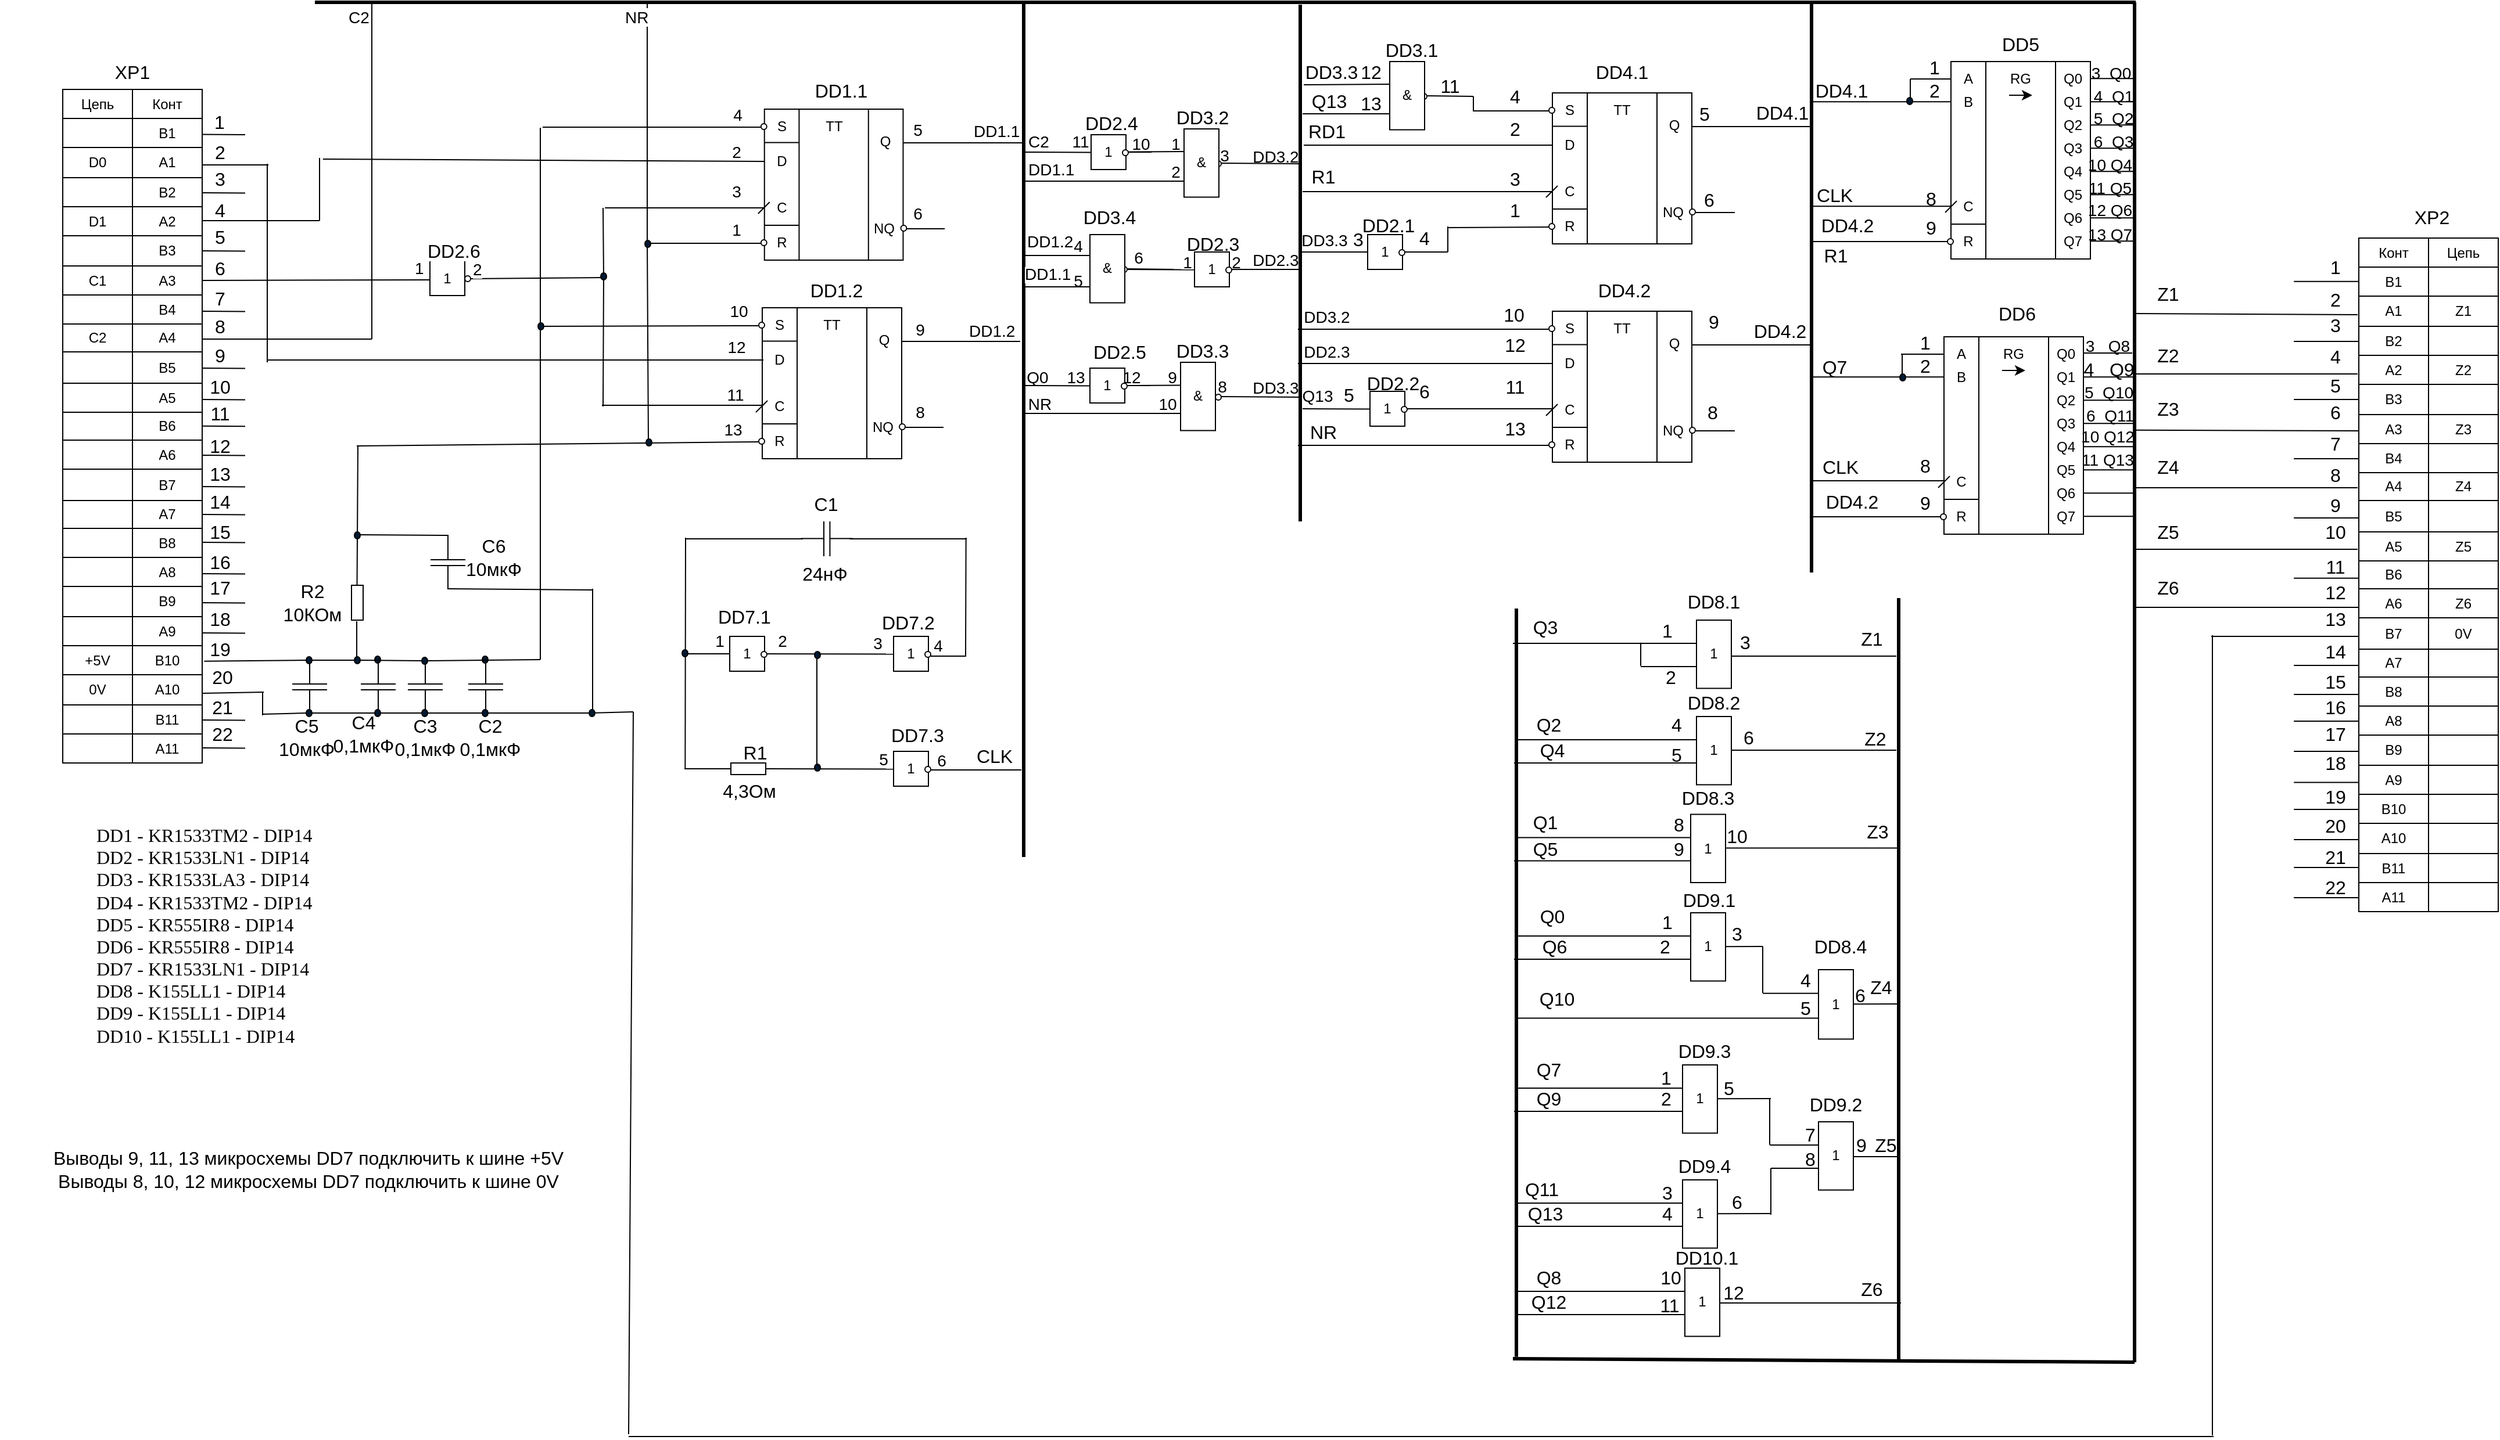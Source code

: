 <mxfile version="24.5.3" type="github">
  <diagram name="Страница — 1" id="bLKNfVl6g2ZhTKFIcze6">
    <mxGraphModel dx="1931" dy="2439" grid="0" gridSize="10" guides="1" tooltips="1" connect="1" arrows="1" fold="1" page="0" pageScale="1" pageWidth="827" pageHeight="1169" math="0" shadow="0">
      <root>
        <mxCell id="0" />
        <mxCell id="1" parent="0" />
        <mxCell id="OU5DSYJZRIMLssi47f6b-211" value="" style="group" vertex="1" connectable="0" parent="1">
          <mxGeometry x="392" y="-375" width="99" height="30" as="geometry" />
        </mxCell>
        <mxCell id="OU5DSYJZRIMLssi47f6b-212" value="1" style="whiteSpace=wrap;html=1;" vertex="1" parent="OU5DSYJZRIMLssi47f6b-211">
          <mxGeometry x="20" width="30" height="30" as="geometry" />
        </mxCell>
        <mxCell id="OU5DSYJZRIMLssi47f6b-213" value="" style="group" vertex="1" connectable="0" parent="OU5DSYJZRIMLssi47f6b-211">
          <mxGeometry x="47" y="13" width="25" height="5" as="geometry" />
        </mxCell>
        <mxCell id="OU5DSYJZRIMLssi47f6b-214" value="" style="ellipse;whiteSpace=wrap;html=1;" vertex="1" parent="OU5DSYJZRIMLssi47f6b-213">
          <mxGeometry width="5" height="5" as="geometry" />
        </mxCell>
        <mxCell id="OU5DSYJZRIMLssi47f6b-215" value="" style="edgeStyle=none;orthogonalLoop=1;jettySize=auto;html=1;rounded=0;endArrow=none;endFill=0;" edge="1" parent="OU5DSYJZRIMLssi47f6b-213">
          <mxGeometry width="80" relative="1" as="geometry">
            <mxPoint x="5" y="2" as="sourcePoint" />
            <mxPoint x="42" y="2" as="targetPoint" />
            <Array as="points" />
          </mxGeometry>
        </mxCell>
        <mxCell id="OU5DSYJZRIMLssi47f6b-216" value="" style="edgeStyle=none;orthogonalLoop=1;jettySize=auto;html=1;rounded=0;endArrow=none;endFill=0;" edge="1" parent="OU5DSYJZRIMLssi47f6b-211">
          <mxGeometry width="80" relative="1" as="geometry">
            <mxPoint x="-39" y="15" as="sourcePoint" />
            <mxPoint x="20" y="15" as="targetPoint" />
            <Array as="points" />
          </mxGeometry>
        </mxCell>
        <mxCell id="OU5DSYJZRIMLssi47f6b-536" value="" style="endArrow=none;html=1;rounded=0;fontSize=12;startSize=8;endSize=8;curved=1;strokeWidth=3;" edge="1" parent="OU5DSYJZRIMLssi47f6b-211">
          <mxGeometry width="50" height="50" relative="1" as="geometry">
            <mxPoint x="-38" y="247" as="sourcePoint" />
            <mxPoint x="-38" y="-198" as="targetPoint" />
          </mxGeometry>
        </mxCell>
        <mxCell id="OU5DSYJZRIMLssi47f6b-1575" value="4" style="text;html=1;align=center;verticalAlign=middle;whiteSpace=wrap;rounded=0;fontSize=16;" vertex="1" parent="OU5DSYJZRIMLssi47f6b-211">
          <mxGeometry x="39" y="-12" width="60" height="30" as="geometry" />
        </mxCell>
        <mxCell id="OU5DSYJZRIMLssi47f6b-217" value="" style="group" vertex="1" connectable="0" parent="1">
          <mxGeometry x="411" y="-524" width="102" height="58.75" as="geometry" />
        </mxCell>
        <mxCell id="OU5DSYJZRIMLssi47f6b-218" value="" style="edgeStyle=none;orthogonalLoop=1;jettySize=auto;html=1;rounded=0;endArrow=none;endFill=0;" edge="1" parent="OU5DSYJZRIMLssi47f6b-217">
          <mxGeometry width="80" relative="1" as="geometry">
            <mxPoint x="-55" y="45" as="sourcePoint" />
            <mxPoint x="20" y="45" as="targetPoint" />
            <Array as="points" />
          </mxGeometry>
        </mxCell>
        <mxCell id="OU5DSYJZRIMLssi47f6b-219" value="" style="edgeStyle=none;orthogonalLoop=1;jettySize=auto;html=1;rounded=0;endArrow=none;endFill=0;" edge="1" parent="OU5DSYJZRIMLssi47f6b-217">
          <mxGeometry width="80" relative="1" as="geometry">
            <mxPoint x="-54" y="20" as="sourcePoint" />
            <mxPoint x="20" y="19.52" as="targetPoint" />
            <Array as="points" />
          </mxGeometry>
        </mxCell>
        <mxCell id="OU5DSYJZRIMLssi47f6b-220" value="" style="group" vertex="1" connectable="0" parent="OU5DSYJZRIMLssi47f6b-217">
          <mxGeometry x="47" y="27.5" width="25" height="5" as="geometry" />
        </mxCell>
        <mxCell id="OU5DSYJZRIMLssi47f6b-221" value="" style="ellipse;whiteSpace=wrap;html=1;" vertex="1" parent="OU5DSYJZRIMLssi47f6b-220">
          <mxGeometry width="5" height="5" as="geometry" />
        </mxCell>
        <mxCell id="OU5DSYJZRIMLssi47f6b-222" value="" style="edgeStyle=none;orthogonalLoop=1;jettySize=auto;html=1;rounded=0;endArrow=none;endFill=0;" edge="1" parent="OU5DSYJZRIMLssi47f6b-220">
          <mxGeometry width="80" relative="1" as="geometry">
            <mxPoint x="5" y="2.02" as="sourcePoint" />
            <mxPoint x="45" y="2.5" as="targetPoint" />
            <Array as="points" />
          </mxGeometry>
        </mxCell>
        <mxCell id="OU5DSYJZRIMLssi47f6b-223" value="&amp;amp;" style="whiteSpace=wrap;html=1;" vertex="1" parent="OU5DSYJZRIMLssi47f6b-217">
          <mxGeometry x="20" width="30" height="58.75" as="geometry" />
        </mxCell>
        <mxCell id="OU5DSYJZRIMLssi47f6b-1574" value="11" style="text;html=1;align=center;verticalAlign=middle;whiteSpace=wrap;rounded=0;fontSize=16;" vertex="1" parent="OU5DSYJZRIMLssi47f6b-217">
          <mxGeometry x="42" y="6" width="60" height="30" as="geometry" />
        </mxCell>
        <mxCell id="OU5DSYJZRIMLssi47f6b-1580" value="12" style="text;html=1;align=center;verticalAlign=middle;whiteSpace=wrap;rounded=0;fontSize=16;" vertex="1" parent="OU5DSYJZRIMLssi47f6b-217">
          <mxGeometry x="-26" y="-6" width="60" height="30" as="geometry" />
        </mxCell>
        <mxCell id="OU5DSYJZRIMLssi47f6b-1582" value="DD3.3" style="text;html=1;align=center;verticalAlign=middle;whiteSpace=wrap;rounded=0;fontSize=16;" vertex="1" parent="OU5DSYJZRIMLssi47f6b-217">
          <mxGeometry x="-60" y="-6" width="60" height="30" as="geometry" />
        </mxCell>
        <mxCell id="OU5DSYJZRIMLssi47f6b-224" value="" style="group" vertex="1" connectable="0" parent="1">
          <mxGeometry x="780" y="258" width="104" height="59.75" as="geometry" />
        </mxCell>
        <mxCell id="OU5DSYJZRIMLssi47f6b-225" value="1" style="whiteSpace=wrap;html=1;" vertex="1" parent="OU5DSYJZRIMLssi47f6b-224">
          <mxGeometry x="20" width="30" height="59.75" as="geometry" />
        </mxCell>
        <mxCell id="OU5DSYJZRIMLssi47f6b-226" value="" style="edgeStyle=none;orthogonalLoop=1;jettySize=auto;html=1;rounded=0;endArrow=none;endFill=0;" edge="1" parent="OU5DSYJZRIMLssi47f6b-224">
          <mxGeometry width="80" relative="1" as="geometry">
            <mxPoint x="-28" y="20.34" as="sourcePoint" />
            <mxPoint x="20" y="20.34" as="targetPoint" />
            <Array as="points" />
          </mxGeometry>
        </mxCell>
        <mxCell id="OU5DSYJZRIMLssi47f6b-227" value="" style="edgeStyle=none;orthogonalLoop=1;jettySize=auto;html=1;rounded=0;endArrow=none;endFill=0;" edge="1" parent="OU5DSYJZRIMLssi47f6b-224">
          <mxGeometry width="80" relative="1" as="geometry">
            <mxPoint x="49.5" y="29.636" as="sourcePoint" />
            <mxPoint x="89" y="29.494" as="targetPoint" />
            <Array as="points" />
          </mxGeometry>
        </mxCell>
        <mxCell id="OU5DSYJZRIMLssi47f6b-228" value="" style="edgeStyle=none;orthogonalLoop=1;jettySize=auto;html=1;rounded=0;endArrow=none;endFill=0;" edge="1" parent="OU5DSYJZRIMLssi47f6b-224">
          <mxGeometry width="80" relative="1" as="geometry">
            <mxPoint x="-239" y="41.698" as="sourcePoint" />
            <mxPoint x="20" y="41.698" as="targetPoint" />
            <Array as="points" />
          </mxGeometry>
        </mxCell>
        <mxCell id="OU5DSYJZRIMLssi47f6b-1393" value="Z4" style="text;html=1;align=center;verticalAlign=middle;whiteSpace=wrap;rounded=0;fontSize=16;" vertex="1" parent="OU5DSYJZRIMLssi47f6b-224">
          <mxGeometry x="44" width="60" height="30.511" as="geometry" />
        </mxCell>
        <mxCell id="OU5DSYJZRIMLssi47f6b-1720" value="4" style="text;html=1;align=center;verticalAlign=middle;whiteSpace=wrap;rounded=0;fontSize=16;" vertex="1" parent="OU5DSYJZRIMLssi47f6b-224">
          <mxGeometry x="-21" y="-6.102" width="60" height="30.511" as="geometry" />
        </mxCell>
        <mxCell id="OU5DSYJZRIMLssi47f6b-1721" value="5" style="text;html=1;align=center;verticalAlign=middle;whiteSpace=wrap;rounded=0;fontSize=16;" vertex="1" parent="OU5DSYJZRIMLssi47f6b-224">
          <mxGeometry x="-21" y="17.998" width="60" height="30.511" as="geometry" />
        </mxCell>
        <mxCell id="OU5DSYJZRIMLssi47f6b-1724" value="6" style="text;html=1;align=center;verticalAlign=middle;whiteSpace=wrap;rounded=0;fontSize=16;" vertex="1" parent="OU5DSYJZRIMLssi47f6b-224">
          <mxGeometry x="26" y="6.998" width="60" height="30.511" as="geometry" />
        </mxCell>
        <mxCell id="OU5DSYJZRIMLssi47f6b-229" value="" style="group" vertex="1" connectable="0" parent="1">
          <mxGeometry x="548" y="-497" width="201" height="130" as="geometry" />
        </mxCell>
        <mxCell id="OU5DSYJZRIMLssi47f6b-230" value="" style="whiteSpace=wrap;html=1;" vertex="1" parent="OU5DSYJZRIMLssi47f6b-229">
          <mxGeometry x="23" width="120" height="130" as="geometry" />
        </mxCell>
        <mxCell id="OU5DSYJZRIMLssi47f6b-231" value="" style="edgeStyle=none;orthogonalLoop=1;jettySize=auto;html=1;rounded=0;endArrow=none;endFill=0;" edge="1" parent="OU5DSYJZRIMLssi47f6b-229">
          <mxGeometry width="80" relative="1" as="geometry">
            <mxPoint x="53" y="130" as="sourcePoint" />
            <mxPoint x="53" as="targetPoint" />
            <Array as="points" />
          </mxGeometry>
        </mxCell>
        <mxCell id="OU5DSYJZRIMLssi47f6b-232" value="" style="edgeStyle=none;orthogonalLoop=1;jettySize=auto;html=1;rounded=0;endArrow=none;endFill=0;" edge="1" parent="OU5DSYJZRIMLssi47f6b-229">
          <mxGeometry width="80" relative="1" as="geometry">
            <mxPoint x="113" y="130" as="sourcePoint" />
            <mxPoint x="113" as="targetPoint" />
            <Array as="points" />
          </mxGeometry>
        </mxCell>
        <mxCell id="OU5DSYJZRIMLssi47f6b-233" value="" style="edgeStyle=none;orthogonalLoop=1;jettySize=auto;html=1;rounded=0;endArrow=none;endFill=0;" edge="1" parent="OU5DSYJZRIMLssi47f6b-229">
          <mxGeometry width="80" relative="1" as="geometry">
            <mxPoint x="23" y="100" as="sourcePoint" />
            <mxPoint x="53" y="100" as="targetPoint" />
            <Array as="points" />
          </mxGeometry>
        </mxCell>
        <mxCell id="OU5DSYJZRIMLssi47f6b-234" value="" style="edgeStyle=none;orthogonalLoop=1;jettySize=auto;html=1;rounded=0;endArrow=none;endFill=0;" edge="1" parent="OU5DSYJZRIMLssi47f6b-229">
          <mxGeometry width="80" relative="1" as="geometry">
            <mxPoint x="23" y="28.75" as="sourcePoint" />
            <mxPoint x="53" y="28.75" as="targetPoint" />
            <Array as="points" />
          </mxGeometry>
        </mxCell>
        <mxCell id="OU5DSYJZRIMLssi47f6b-235" value="TT" style="text;strokeColor=none;align=center;fillColor=none;html=1;verticalAlign=middle;whiteSpace=wrap;rounded=0;" vertex="1" parent="OU5DSYJZRIMLssi47f6b-229">
          <mxGeometry x="53" width="60" height="30" as="geometry" />
        </mxCell>
        <mxCell id="OU5DSYJZRIMLssi47f6b-236" value="S" style="text;strokeColor=none;align=center;fillColor=none;html=1;verticalAlign=middle;whiteSpace=wrap;rounded=0;" vertex="1" parent="OU5DSYJZRIMLssi47f6b-229">
          <mxGeometry x="8" width="60" height="30" as="geometry" />
        </mxCell>
        <mxCell id="OU5DSYJZRIMLssi47f6b-237" value="R" style="text;strokeColor=none;align=center;fillColor=none;html=1;verticalAlign=middle;whiteSpace=wrap;rounded=0;" vertex="1" parent="OU5DSYJZRIMLssi47f6b-229">
          <mxGeometry x="8" y="100" width="60" height="30" as="geometry" />
        </mxCell>
        <mxCell id="OU5DSYJZRIMLssi47f6b-238" value="D" style="text;strokeColor=none;align=center;fillColor=none;html=1;verticalAlign=middle;whiteSpace=wrap;rounded=0;" vertex="1" parent="OU5DSYJZRIMLssi47f6b-229">
          <mxGeometry x="8" y="30" width="60" height="30" as="geometry" />
        </mxCell>
        <mxCell id="OU5DSYJZRIMLssi47f6b-239" value="C" style="text;strokeColor=none;align=center;fillColor=none;html=1;verticalAlign=middle;whiteSpace=wrap;rounded=0;" vertex="1" parent="OU5DSYJZRIMLssi47f6b-229">
          <mxGeometry x="8" y="70" width="60" height="30" as="geometry" />
        </mxCell>
        <mxCell id="OU5DSYJZRIMLssi47f6b-240" value="" style="edgeStyle=none;orthogonalLoop=1;jettySize=auto;html=1;rounded=0;endArrow=none;endFill=0;" edge="1" parent="OU5DSYJZRIMLssi47f6b-229">
          <mxGeometry width="80" relative="1" as="geometry">
            <mxPoint x="17.5" y="90" as="sourcePoint" />
            <mxPoint x="27.5" y="80" as="targetPoint" />
            <Array as="points" />
          </mxGeometry>
        </mxCell>
        <mxCell id="OU5DSYJZRIMLssi47f6b-241" value="" style="group;direction=west;flipV=0;flipH=1;" vertex="1" connectable="0" parent="OU5DSYJZRIMLssi47f6b-229">
          <mxGeometry y="12.5" width="25" height="5" as="geometry" />
        </mxCell>
        <mxCell id="OU5DSYJZRIMLssi47f6b-242" value="" style="ellipse;whiteSpace=wrap;html=1;" vertex="1" parent="OU5DSYJZRIMLssi47f6b-241">
          <mxGeometry x="20" width="5" height="5" as="geometry" />
        </mxCell>
        <mxCell id="OU5DSYJZRIMLssi47f6b-243" value="" style="edgeStyle=none;orthogonalLoop=1;jettySize=auto;html=1;rounded=0;endArrow=none;endFill=0;" edge="1" parent="OU5DSYJZRIMLssi47f6b-241">
          <mxGeometry width="80" relative="1" as="geometry">
            <mxPoint x="20" y="3" as="sourcePoint" />
            <mxPoint x="-45" y="3" as="targetPoint" />
            <Array as="points" />
          </mxGeometry>
        </mxCell>
        <mxCell id="OU5DSYJZRIMLssi47f6b-244" value="" style="group;flipH=1;" vertex="1" connectable="0" parent="OU5DSYJZRIMLssi47f6b-229">
          <mxGeometry y="112.5" width="25" height="5" as="geometry" />
        </mxCell>
        <mxCell id="OU5DSYJZRIMLssi47f6b-245" value="" style="ellipse;whiteSpace=wrap;html=1;" vertex="1" parent="OU5DSYJZRIMLssi47f6b-244">
          <mxGeometry x="20" width="5" height="5" as="geometry" />
        </mxCell>
        <mxCell id="OU5DSYJZRIMLssi47f6b-246" value="" style="edgeStyle=none;orthogonalLoop=1;jettySize=auto;html=1;rounded=0;endArrow=none;endFill=0;" edge="1" parent="OU5DSYJZRIMLssi47f6b-244">
          <mxGeometry width="80" relative="1" as="geometry">
            <mxPoint x="20" y="3" as="sourcePoint" />
            <mxPoint x="-67" y="3.5" as="targetPoint" />
            <Array as="points" />
          </mxGeometry>
        </mxCell>
        <mxCell id="OU5DSYJZRIMLssi47f6b-247" value="Q" style="text;strokeColor=none;align=center;fillColor=none;html=1;verticalAlign=middle;whiteSpace=wrap;rounded=0;" vertex="1" parent="OU5DSYJZRIMLssi47f6b-229">
          <mxGeometry x="98" y="12.5" width="60" height="30" as="geometry" />
        </mxCell>
        <mxCell id="OU5DSYJZRIMLssi47f6b-248" value="NQ" style="text;strokeColor=none;align=center;fillColor=none;html=1;verticalAlign=middle;whiteSpace=wrap;rounded=0;" vertex="1" parent="OU5DSYJZRIMLssi47f6b-229">
          <mxGeometry x="97" y="87.5" width="60" height="30" as="geometry" />
        </mxCell>
        <mxCell id="OU5DSYJZRIMLssi47f6b-249" value="" style="group" vertex="1" connectable="0" parent="OU5DSYJZRIMLssi47f6b-229">
          <mxGeometry x="141" y="100" width="25" height="5" as="geometry" />
        </mxCell>
        <mxCell id="OU5DSYJZRIMLssi47f6b-250" value="" style="ellipse;whiteSpace=wrap;html=1;" vertex="1" parent="OU5DSYJZRIMLssi47f6b-249">
          <mxGeometry width="5" height="5" as="geometry" />
        </mxCell>
        <mxCell id="OU5DSYJZRIMLssi47f6b-251" value="" style="edgeStyle=none;orthogonalLoop=1;jettySize=auto;html=1;rounded=0;endArrow=none;endFill=0;" edge="1" parent="OU5DSYJZRIMLssi47f6b-249">
          <mxGeometry width="80" relative="1" as="geometry">
            <mxPoint x="5" y="3" as="sourcePoint" />
            <mxPoint x="39" y="3" as="targetPoint" />
            <Array as="points" />
          </mxGeometry>
        </mxCell>
        <mxCell id="OU5DSYJZRIMLssi47f6b-252" value="" style="edgeStyle=none;orthogonalLoop=1;jettySize=auto;html=1;rounded=0;endArrow=none;endFill=0;" edge="1" parent="OU5DSYJZRIMLssi47f6b-229">
          <mxGeometry width="80" relative="1" as="geometry">
            <mxPoint x="143" y="29" as="sourcePoint" />
            <mxPoint x="247" y="29" as="targetPoint" />
            <Array as="points" />
          </mxGeometry>
        </mxCell>
        <mxCell id="OU5DSYJZRIMLssi47f6b-253" value="" style="edgeStyle=none;orthogonalLoop=1;jettySize=auto;html=1;rounded=0;endArrow=none;endFill=0;" edge="1" parent="OU5DSYJZRIMLssi47f6b-229">
          <mxGeometry width="80" relative="1" as="geometry">
            <mxPoint x="-191" y="45" as="sourcePoint" />
            <mxPoint x="23" y="45" as="targetPoint" />
            <Array as="points" />
          </mxGeometry>
        </mxCell>
        <mxCell id="OU5DSYJZRIMLssi47f6b-254" value="" style="edgeStyle=none;orthogonalLoop=1;jettySize=auto;html=1;rounded=0;endArrow=none;endFill=0;" edge="1" parent="OU5DSYJZRIMLssi47f6b-229">
          <mxGeometry width="80" relative="1" as="geometry">
            <mxPoint x="-192" y="85" as="sourcePoint" />
            <mxPoint x="23" y="85" as="targetPoint" />
            <Array as="points" />
          </mxGeometry>
        </mxCell>
        <mxCell id="OU5DSYJZRIMLssi47f6b-1533" value="5" style="text;html=1;align=center;verticalAlign=middle;whiteSpace=wrap;rounded=0;fontSize=16;" vertex="1" parent="OU5DSYJZRIMLssi47f6b-229">
          <mxGeometry x="123.5" y="3" width="60" height="30" as="geometry" />
        </mxCell>
        <mxCell id="OU5DSYJZRIMLssi47f6b-1534" value="6" style="text;html=1;align=center;verticalAlign=middle;whiteSpace=wrap;rounded=0;fontSize=16;" vertex="1" parent="OU5DSYJZRIMLssi47f6b-229">
          <mxGeometry x="128" y="77" width="60" height="30" as="geometry" />
        </mxCell>
        <mxCell id="OU5DSYJZRIMLssi47f6b-1565" value="4" style="text;html=1;align=center;verticalAlign=middle;whiteSpace=wrap;rounded=0;fontSize=16;" vertex="1" parent="OU5DSYJZRIMLssi47f6b-229">
          <mxGeometry x="-39" y="-12.5" width="60" height="30" as="geometry" />
        </mxCell>
        <mxCell id="OU5DSYJZRIMLssi47f6b-289" value="" style="shape=table;startSize=0;container=1;collapsible=0;childLayout=tableLayout;" vertex="1" parent="1">
          <mxGeometry x="1265" y="-372" width="120" height="580" as="geometry" />
        </mxCell>
        <mxCell id="OU5DSYJZRIMLssi47f6b-290" value="" style="shape=tableRow;horizontal=0;startSize=0;swimlaneHead=0;swimlaneBody=0;strokeColor=inherit;top=0;left=0;bottom=0;right=0;collapsible=0;dropTarget=0;fillColor=none;points=[[0,0.5],[1,0.5]];portConstraint=eastwest;" vertex="1" parent="OU5DSYJZRIMLssi47f6b-289">
          <mxGeometry width="120" height="25" as="geometry" />
        </mxCell>
        <mxCell id="OU5DSYJZRIMLssi47f6b-291" value="Конт" style="shape=partialRectangle;html=1;whiteSpace=wrap;connectable=0;strokeColor=inherit;overflow=hidden;fillColor=none;top=0;left=0;bottom=0;right=0;pointerEvents=1;" vertex="1" parent="OU5DSYJZRIMLssi47f6b-290">
          <mxGeometry width="60" height="25" as="geometry">
            <mxRectangle width="60" height="25" as="alternateBounds" />
          </mxGeometry>
        </mxCell>
        <mxCell id="OU5DSYJZRIMLssi47f6b-292" value="Цепь" style="shape=partialRectangle;html=1;whiteSpace=wrap;connectable=0;strokeColor=inherit;overflow=hidden;fillColor=none;top=0;left=0;bottom=0;right=0;pointerEvents=1;" vertex="1" parent="OU5DSYJZRIMLssi47f6b-290">
          <mxGeometry x="60" width="60" height="25" as="geometry">
            <mxRectangle width="60" height="25" as="alternateBounds" />
          </mxGeometry>
        </mxCell>
        <mxCell id="OU5DSYJZRIMLssi47f6b-293" value="" style="shape=tableRow;horizontal=0;startSize=0;swimlaneHead=0;swimlaneBody=0;strokeColor=inherit;top=0;left=0;bottom=0;right=0;collapsible=0;dropTarget=0;fillColor=none;points=[[0,0.5],[1,0.5]];portConstraint=eastwest;" vertex="1" parent="OU5DSYJZRIMLssi47f6b-289">
          <mxGeometry y="25" width="120" height="25" as="geometry" />
        </mxCell>
        <mxCell id="OU5DSYJZRIMLssi47f6b-294" value="B1" style="shape=partialRectangle;html=1;whiteSpace=wrap;connectable=0;strokeColor=inherit;overflow=hidden;fillColor=none;top=0;left=0;bottom=0;right=0;pointerEvents=1;" vertex="1" parent="OU5DSYJZRIMLssi47f6b-293">
          <mxGeometry width="60" height="25" as="geometry">
            <mxRectangle width="60" height="25" as="alternateBounds" />
          </mxGeometry>
        </mxCell>
        <mxCell id="OU5DSYJZRIMLssi47f6b-295" value="" style="shape=partialRectangle;html=1;whiteSpace=wrap;connectable=0;strokeColor=inherit;overflow=hidden;fillColor=none;top=0;left=0;bottom=0;right=0;pointerEvents=1;" vertex="1" parent="OU5DSYJZRIMLssi47f6b-293">
          <mxGeometry x="60" width="60" height="25" as="geometry">
            <mxRectangle width="60" height="25" as="alternateBounds" />
          </mxGeometry>
        </mxCell>
        <mxCell id="OU5DSYJZRIMLssi47f6b-296" value="" style="shape=tableRow;horizontal=0;startSize=0;swimlaneHead=0;swimlaneBody=0;strokeColor=inherit;top=0;left=0;bottom=0;right=0;collapsible=0;dropTarget=0;fillColor=none;points=[[0,0.5],[1,0.5]];portConstraint=eastwest;" vertex="1" parent="OU5DSYJZRIMLssi47f6b-289">
          <mxGeometry y="50" width="120" height="26" as="geometry" />
        </mxCell>
        <mxCell id="OU5DSYJZRIMLssi47f6b-297" value="A1" style="shape=partialRectangle;html=1;whiteSpace=wrap;connectable=0;strokeColor=inherit;overflow=hidden;fillColor=none;top=0;left=0;bottom=0;right=0;pointerEvents=1;" vertex="1" parent="OU5DSYJZRIMLssi47f6b-296">
          <mxGeometry width="60" height="26" as="geometry">
            <mxRectangle width="60" height="26" as="alternateBounds" />
          </mxGeometry>
        </mxCell>
        <mxCell id="OU5DSYJZRIMLssi47f6b-298" value="Z1" style="shape=partialRectangle;html=1;whiteSpace=wrap;connectable=0;strokeColor=inherit;overflow=hidden;fillColor=none;top=0;left=0;bottom=0;right=0;pointerEvents=1;" vertex="1" parent="OU5DSYJZRIMLssi47f6b-296">
          <mxGeometry x="60" width="60" height="26" as="geometry">
            <mxRectangle width="60" height="26" as="alternateBounds" />
          </mxGeometry>
        </mxCell>
        <mxCell id="OU5DSYJZRIMLssi47f6b-299" value="" style="shape=tableRow;horizontal=0;startSize=0;swimlaneHead=0;swimlaneBody=0;strokeColor=inherit;top=0;left=0;bottom=0;right=0;collapsible=0;dropTarget=0;fillColor=none;points=[[0,0.5],[1,0.5]];portConstraint=eastwest;" vertex="1" parent="OU5DSYJZRIMLssi47f6b-289">
          <mxGeometry y="76" width="120" height="25" as="geometry" />
        </mxCell>
        <mxCell id="OU5DSYJZRIMLssi47f6b-300" value="B2" style="shape=partialRectangle;html=1;whiteSpace=wrap;connectable=0;strokeColor=inherit;overflow=hidden;fillColor=none;top=0;left=0;bottom=0;right=0;pointerEvents=1;" vertex="1" parent="OU5DSYJZRIMLssi47f6b-299">
          <mxGeometry width="60" height="25" as="geometry">
            <mxRectangle width="60" height="25" as="alternateBounds" />
          </mxGeometry>
        </mxCell>
        <mxCell id="OU5DSYJZRIMLssi47f6b-301" value="" style="shape=partialRectangle;html=1;whiteSpace=wrap;connectable=0;strokeColor=inherit;overflow=hidden;fillColor=none;top=0;left=0;bottom=0;right=0;pointerEvents=1;" vertex="1" parent="OU5DSYJZRIMLssi47f6b-299">
          <mxGeometry x="60" width="60" height="25" as="geometry">
            <mxRectangle width="60" height="25" as="alternateBounds" />
          </mxGeometry>
        </mxCell>
        <mxCell id="OU5DSYJZRIMLssi47f6b-302" value="" style="shape=tableRow;horizontal=0;startSize=0;swimlaneHead=0;swimlaneBody=0;strokeColor=inherit;top=0;left=0;bottom=0;right=0;collapsible=0;dropTarget=0;fillColor=none;points=[[0,0.5],[1,0.5]];portConstraint=eastwest;" vertex="1" parent="OU5DSYJZRIMLssi47f6b-289">
          <mxGeometry y="101" width="120" height="25" as="geometry" />
        </mxCell>
        <mxCell id="OU5DSYJZRIMLssi47f6b-303" value="A2" style="shape=partialRectangle;html=1;whiteSpace=wrap;connectable=0;strokeColor=inherit;overflow=hidden;fillColor=none;top=0;left=0;bottom=0;right=0;pointerEvents=1;" vertex="1" parent="OU5DSYJZRIMLssi47f6b-302">
          <mxGeometry width="60" height="25" as="geometry">
            <mxRectangle width="60" height="25" as="alternateBounds" />
          </mxGeometry>
        </mxCell>
        <mxCell id="OU5DSYJZRIMLssi47f6b-304" value="Z2" style="shape=partialRectangle;html=1;whiteSpace=wrap;connectable=0;strokeColor=inherit;overflow=hidden;fillColor=none;top=0;left=0;bottom=0;right=0;pointerEvents=1;" vertex="1" parent="OU5DSYJZRIMLssi47f6b-302">
          <mxGeometry x="60" width="60" height="25" as="geometry">
            <mxRectangle width="60" height="25" as="alternateBounds" />
          </mxGeometry>
        </mxCell>
        <mxCell id="OU5DSYJZRIMLssi47f6b-305" value="" style="shape=tableRow;horizontal=0;startSize=0;swimlaneHead=0;swimlaneBody=0;strokeColor=inherit;top=0;left=0;bottom=0;right=0;collapsible=0;dropTarget=0;fillColor=none;points=[[0,0.5],[1,0.5]];portConstraint=eastwest;" vertex="1" parent="OU5DSYJZRIMLssi47f6b-289">
          <mxGeometry y="126" width="120" height="26" as="geometry" />
        </mxCell>
        <mxCell id="OU5DSYJZRIMLssi47f6b-306" value="B3" style="shape=partialRectangle;html=1;whiteSpace=wrap;connectable=0;strokeColor=inherit;overflow=hidden;fillColor=none;top=0;left=0;bottom=0;right=0;pointerEvents=1;" vertex="1" parent="OU5DSYJZRIMLssi47f6b-305">
          <mxGeometry width="60" height="26" as="geometry">
            <mxRectangle width="60" height="26" as="alternateBounds" />
          </mxGeometry>
        </mxCell>
        <mxCell id="OU5DSYJZRIMLssi47f6b-307" value="" style="shape=partialRectangle;html=1;whiteSpace=wrap;connectable=0;strokeColor=inherit;overflow=hidden;fillColor=none;top=0;left=0;bottom=0;right=0;pointerEvents=1;" vertex="1" parent="OU5DSYJZRIMLssi47f6b-305">
          <mxGeometry x="60" width="60" height="26" as="geometry">
            <mxRectangle width="60" height="26" as="alternateBounds" />
          </mxGeometry>
        </mxCell>
        <mxCell id="OU5DSYJZRIMLssi47f6b-308" value="" style="shape=tableRow;horizontal=0;startSize=0;swimlaneHead=0;swimlaneBody=0;strokeColor=inherit;top=0;left=0;bottom=0;right=0;collapsible=0;dropTarget=0;fillColor=none;points=[[0,0.5],[1,0.5]];portConstraint=eastwest;" vertex="1" parent="OU5DSYJZRIMLssi47f6b-289">
          <mxGeometry y="152" width="120" height="25" as="geometry" />
        </mxCell>
        <mxCell id="OU5DSYJZRIMLssi47f6b-309" value="A3" style="shape=partialRectangle;html=1;whiteSpace=wrap;connectable=0;strokeColor=inherit;overflow=hidden;fillColor=none;top=0;left=0;bottom=0;right=0;pointerEvents=1;" vertex="1" parent="OU5DSYJZRIMLssi47f6b-308">
          <mxGeometry width="60" height="25" as="geometry">
            <mxRectangle width="60" height="25" as="alternateBounds" />
          </mxGeometry>
        </mxCell>
        <mxCell id="OU5DSYJZRIMLssi47f6b-310" value="Z3" style="shape=partialRectangle;html=1;whiteSpace=wrap;connectable=0;strokeColor=inherit;overflow=hidden;fillColor=none;top=0;left=0;bottom=0;right=0;pointerEvents=1;" vertex="1" parent="OU5DSYJZRIMLssi47f6b-308">
          <mxGeometry x="60" width="60" height="25" as="geometry">
            <mxRectangle width="60" height="25" as="alternateBounds" />
          </mxGeometry>
        </mxCell>
        <mxCell id="OU5DSYJZRIMLssi47f6b-311" value="" style="shape=tableRow;horizontal=0;startSize=0;swimlaneHead=0;swimlaneBody=0;strokeColor=inherit;top=0;left=0;bottom=0;right=0;collapsible=0;dropTarget=0;fillColor=none;points=[[0,0.5],[1,0.5]];portConstraint=eastwest;" vertex="1" parent="OU5DSYJZRIMLssi47f6b-289">
          <mxGeometry y="177" width="120" height="25" as="geometry" />
        </mxCell>
        <mxCell id="OU5DSYJZRIMLssi47f6b-312" value="B4" style="shape=partialRectangle;html=1;whiteSpace=wrap;connectable=0;strokeColor=inherit;overflow=hidden;fillColor=none;top=0;left=0;bottom=0;right=0;pointerEvents=1;" vertex="1" parent="OU5DSYJZRIMLssi47f6b-311">
          <mxGeometry width="60" height="25" as="geometry">
            <mxRectangle width="60" height="25" as="alternateBounds" />
          </mxGeometry>
        </mxCell>
        <mxCell id="OU5DSYJZRIMLssi47f6b-313" value="" style="shape=partialRectangle;html=1;whiteSpace=wrap;connectable=0;strokeColor=inherit;overflow=hidden;fillColor=none;top=0;left=0;bottom=0;right=0;pointerEvents=1;" vertex="1" parent="OU5DSYJZRIMLssi47f6b-311">
          <mxGeometry x="60" width="60" height="25" as="geometry">
            <mxRectangle width="60" height="25" as="alternateBounds" />
          </mxGeometry>
        </mxCell>
        <mxCell id="OU5DSYJZRIMLssi47f6b-314" value="" style="shape=tableRow;horizontal=0;startSize=0;swimlaneHead=0;swimlaneBody=0;strokeColor=inherit;top=0;left=0;bottom=0;right=0;collapsible=0;dropTarget=0;fillColor=none;points=[[0,0.5],[1,0.5]];portConstraint=eastwest;" vertex="1" parent="OU5DSYJZRIMLssi47f6b-289">
          <mxGeometry y="202" width="120" height="24" as="geometry" />
        </mxCell>
        <mxCell id="OU5DSYJZRIMLssi47f6b-315" value="A4" style="shape=partialRectangle;html=1;whiteSpace=wrap;connectable=0;strokeColor=inherit;overflow=hidden;fillColor=none;top=0;left=0;bottom=0;right=0;pointerEvents=1;" vertex="1" parent="OU5DSYJZRIMLssi47f6b-314">
          <mxGeometry width="60" height="24" as="geometry">
            <mxRectangle width="60" height="24" as="alternateBounds" />
          </mxGeometry>
        </mxCell>
        <mxCell id="OU5DSYJZRIMLssi47f6b-316" value="Z4" style="shape=partialRectangle;html=1;whiteSpace=wrap;connectable=0;strokeColor=inherit;overflow=hidden;fillColor=none;top=0;left=0;bottom=0;right=0;pointerEvents=1;" vertex="1" parent="OU5DSYJZRIMLssi47f6b-314">
          <mxGeometry x="60" width="60" height="24" as="geometry">
            <mxRectangle width="60" height="24" as="alternateBounds" />
          </mxGeometry>
        </mxCell>
        <mxCell id="OU5DSYJZRIMLssi47f6b-317" value="" style="shape=tableRow;horizontal=0;startSize=0;swimlaneHead=0;swimlaneBody=0;strokeColor=inherit;top=0;left=0;bottom=0;right=0;collapsible=0;dropTarget=0;fillColor=none;points=[[0,0.5],[1,0.5]];portConstraint=eastwest;" vertex="1" parent="OU5DSYJZRIMLssi47f6b-289">
          <mxGeometry y="226" width="120" height="27" as="geometry" />
        </mxCell>
        <mxCell id="OU5DSYJZRIMLssi47f6b-318" value="B5" style="shape=partialRectangle;html=1;whiteSpace=wrap;connectable=0;strokeColor=inherit;overflow=hidden;fillColor=none;top=0;left=0;bottom=0;right=0;pointerEvents=1;" vertex="1" parent="OU5DSYJZRIMLssi47f6b-317">
          <mxGeometry width="60" height="27" as="geometry">
            <mxRectangle width="60" height="27" as="alternateBounds" />
          </mxGeometry>
        </mxCell>
        <mxCell id="OU5DSYJZRIMLssi47f6b-319" value="" style="shape=partialRectangle;html=1;whiteSpace=wrap;connectable=0;strokeColor=inherit;overflow=hidden;fillColor=none;top=0;left=0;bottom=0;right=0;pointerEvents=1;" vertex="1" parent="OU5DSYJZRIMLssi47f6b-317">
          <mxGeometry x="60" width="60" height="27" as="geometry">
            <mxRectangle width="60" height="27" as="alternateBounds" />
          </mxGeometry>
        </mxCell>
        <mxCell id="OU5DSYJZRIMLssi47f6b-320" value="" style="shape=tableRow;horizontal=0;startSize=0;swimlaneHead=0;swimlaneBody=0;strokeColor=inherit;top=0;left=0;bottom=0;right=0;collapsible=0;dropTarget=0;fillColor=none;points=[[0,0.5],[1,0.5]];portConstraint=eastwest;" vertex="1" parent="OU5DSYJZRIMLssi47f6b-289">
          <mxGeometry y="253" width="120" height="25" as="geometry" />
        </mxCell>
        <mxCell id="OU5DSYJZRIMLssi47f6b-321" value="A5" style="shape=partialRectangle;html=1;whiteSpace=wrap;connectable=0;strokeColor=inherit;overflow=hidden;fillColor=none;top=0;left=0;bottom=0;right=0;pointerEvents=1;" vertex="1" parent="OU5DSYJZRIMLssi47f6b-320">
          <mxGeometry width="60" height="25" as="geometry">
            <mxRectangle width="60" height="25" as="alternateBounds" />
          </mxGeometry>
        </mxCell>
        <mxCell id="OU5DSYJZRIMLssi47f6b-322" value="Z5" style="shape=partialRectangle;html=1;whiteSpace=wrap;connectable=0;strokeColor=inherit;overflow=hidden;fillColor=none;top=0;left=0;bottom=0;right=0;pointerEvents=1;" vertex="1" parent="OU5DSYJZRIMLssi47f6b-320">
          <mxGeometry x="60" width="60" height="25" as="geometry">
            <mxRectangle width="60" height="25" as="alternateBounds" />
          </mxGeometry>
        </mxCell>
        <mxCell id="OU5DSYJZRIMLssi47f6b-323" value="" style="shape=tableRow;horizontal=0;startSize=0;swimlaneHead=0;swimlaneBody=0;strokeColor=inherit;top=0;left=0;bottom=0;right=0;collapsible=0;dropTarget=0;fillColor=none;points=[[0,0.5],[1,0.5]];portConstraint=eastwest;" vertex="1" parent="OU5DSYJZRIMLssi47f6b-289">
          <mxGeometry y="278" width="120" height="24" as="geometry" />
        </mxCell>
        <mxCell id="OU5DSYJZRIMLssi47f6b-324" value="B6" style="shape=partialRectangle;html=1;whiteSpace=wrap;connectable=0;strokeColor=inherit;overflow=hidden;fillColor=none;top=0;left=0;bottom=0;right=0;pointerEvents=1;" vertex="1" parent="OU5DSYJZRIMLssi47f6b-323">
          <mxGeometry width="60" height="24" as="geometry">
            <mxRectangle width="60" height="24" as="alternateBounds" />
          </mxGeometry>
        </mxCell>
        <mxCell id="OU5DSYJZRIMLssi47f6b-325" value="" style="shape=partialRectangle;html=1;whiteSpace=wrap;connectable=0;strokeColor=inherit;overflow=hidden;fillColor=none;top=0;left=0;bottom=0;right=0;pointerEvents=1;" vertex="1" parent="OU5DSYJZRIMLssi47f6b-323">
          <mxGeometry x="60" width="60" height="24" as="geometry">
            <mxRectangle width="60" height="24" as="alternateBounds" />
          </mxGeometry>
        </mxCell>
        <mxCell id="OU5DSYJZRIMLssi47f6b-326" value="" style="shape=tableRow;horizontal=0;startSize=0;swimlaneHead=0;swimlaneBody=0;strokeColor=inherit;top=0;left=0;bottom=0;right=0;collapsible=0;dropTarget=0;fillColor=none;points=[[0,0.5],[1,0.5]];portConstraint=eastwest;" vertex="1" parent="OU5DSYJZRIMLssi47f6b-289">
          <mxGeometry y="302" width="120" height="25" as="geometry" />
        </mxCell>
        <mxCell id="OU5DSYJZRIMLssi47f6b-327" value="A6" style="shape=partialRectangle;html=1;whiteSpace=wrap;connectable=0;strokeColor=inherit;overflow=hidden;fillColor=none;top=0;left=0;bottom=0;right=0;pointerEvents=1;" vertex="1" parent="OU5DSYJZRIMLssi47f6b-326">
          <mxGeometry width="60" height="25" as="geometry">
            <mxRectangle width="60" height="25" as="alternateBounds" />
          </mxGeometry>
        </mxCell>
        <mxCell id="OU5DSYJZRIMLssi47f6b-328" value="Z6" style="shape=partialRectangle;html=1;whiteSpace=wrap;connectable=0;strokeColor=inherit;overflow=hidden;fillColor=none;top=0;left=0;bottom=0;right=0;pointerEvents=1;" vertex="1" parent="OU5DSYJZRIMLssi47f6b-326">
          <mxGeometry x="60" width="60" height="25" as="geometry">
            <mxRectangle width="60" height="25" as="alternateBounds" />
          </mxGeometry>
        </mxCell>
        <mxCell id="OU5DSYJZRIMLssi47f6b-329" value="" style="shape=tableRow;horizontal=0;startSize=0;swimlaneHead=0;swimlaneBody=0;strokeColor=inherit;top=0;left=0;bottom=0;right=0;collapsible=0;dropTarget=0;fillColor=none;points=[[0,0.5],[1,0.5]];portConstraint=eastwest;" vertex="1" parent="OU5DSYJZRIMLssi47f6b-289">
          <mxGeometry y="327" width="120" height="27" as="geometry" />
        </mxCell>
        <mxCell id="OU5DSYJZRIMLssi47f6b-330" value="B7" style="shape=partialRectangle;html=1;whiteSpace=wrap;connectable=0;strokeColor=inherit;overflow=hidden;fillColor=none;top=0;left=0;bottom=0;right=0;pointerEvents=1;" vertex="1" parent="OU5DSYJZRIMLssi47f6b-329">
          <mxGeometry width="60" height="27" as="geometry">
            <mxRectangle width="60" height="27" as="alternateBounds" />
          </mxGeometry>
        </mxCell>
        <mxCell id="OU5DSYJZRIMLssi47f6b-331" value="0V" style="shape=partialRectangle;html=1;whiteSpace=wrap;connectable=0;strokeColor=inherit;overflow=hidden;fillColor=none;top=0;left=0;bottom=0;right=0;pointerEvents=1;" vertex="1" parent="OU5DSYJZRIMLssi47f6b-329">
          <mxGeometry x="60" width="60" height="27" as="geometry">
            <mxRectangle width="60" height="27" as="alternateBounds" />
          </mxGeometry>
        </mxCell>
        <mxCell id="OU5DSYJZRIMLssi47f6b-332" value="" style="shape=tableRow;horizontal=0;startSize=0;swimlaneHead=0;swimlaneBody=0;strokeColor=inherit;top=0;left=0;bottom=0;right=0;collapsible=0;dropTarget=0;fillColor=none;points=[[0,0.5],[1,0.5]];portConstraint=eastwest;" vertex="1" parent="OU5DSYJZRIMLssi47f6b-289">
          <mxGeometry y="354" width="120" height="24" as="geometry" />
        </mxCell>
        <mxCell id="OU5DSYJZRIMLssi47f6b-333" value="A7" style="shape=partialRectangle;html=1;whiteSpace=wrap;connectable=0;strokeColor=inherit;overflow=hidden;fillColor=none;top=0;left=0;bottom=0;right=0;pointerEvents=1;" vertex="1" parent="OU5DSYJZRIMLssi47f6b-332">
          <mxGeometry width="60" height="24" as="geometry">
            <mxRectangle width="60" height="24" as="alternateBounds" />
          </mxGeometry>
        </mxCell>
        <mxCell id="OU5DSYJZRIMLssi47f6b-334" value="" style="shape=partialRectangle;html=1;whiteSpace=wrap;connectable=0;strokeColor=inherit;overflow=hidden;fillColor=none;top=0;left=0;bottom=0;right=0;pointerEvents=1;" vertex="1" parent="OU5DSYJZRIMLssi47f6b-332">
          <mxGeometry x="60" width="60" height="24" as="geometry">
            <mxRectangle width="60" height="24" as="alternateBounds" />
          </mxGeometry>
        </mxCell>
        <mxCell id="OU5DSYJZRIMLssi47f6b-335" value="" style="shape=tableRow;horizontal=0;startSize=0;swimlaneHead=0;swimlaneBody=0;strokeColor=inherit;top=0;left=0;bottom=0;right=0;collapsible=0;dropTarget=0;fillColor=none;points=[[0,0.5],[1,0.5]];portConstraint=eastwest;" vertex="1" parent="OU5DSYJZRIMLssi47f6b-289">
          <mxGeometry y="378" width="120" height="25" as="geometry" />
        </mxCell>
        <mxCell id="OU5DSYJZRIMLssi47f6b-336" value="B8" style="shape=partialRectangle;html=1;whiteSpace=wrap;connectable=0;strokeColor=inherit;overflow=hidden;fillColor=none;top=0;left=0;bottom=0;right=0;pointerEvents=1;" vertex="1" parent="OU5DSYJZRIMLssi47f6b-335">
          <mxGeometry width="60" height="25" as="geometry">
            <mxRectangle width="60" height="25" as="alternateBounds" />
          </mxGeometry>
        </mxCell>
        <mxCell id="OU5DSYJZRIMLssi47f6b-337" value="" style="shape=partialRectangle;html=1;whiteSpace=wrap;connectable=0;strokeColor=inherit;overflow=hidden;fillColor=none;top=0;left=0;bottom=0;right=0;pointerEvents=1;" vertex="1" parent="OU5DSYJZRIMLssi47f6b-335">
          <mxGeometry x="60" width="60" height="25" as="geometry">
            <mxRectangle width="60" height="25" as="alternateBounds" />
          </mxGeometry>
        </mxCell>
        <mxCell id="OU5DSYJZRIMLssi47f6b-338" value="" style="shape=tableRow;horizontal=0;startSize=0;swimlaneHead=0;swimlaneBody=0;strokeColor=inherit;top=0;left=0;bottom=0;right=0;collapsible=0;dropTarget=0;fillColor=none;points=[[0,0.5],[1,0.5]];portConstraint=eastwest;" vertex="1" parent="OU5DSYJZRIMLssi47f6b-289">
          <mxGeometry y="403" width="120" height="25" as="geometry" />
        </mxCell>
        <mxCell id="OU5DSYJZRIMLssi47f6b-339" value="A8" style="shape=partialRectangle;html=1;whiteSpace=wrap;connectable=0;strokeColor=inherit;overflow=hidden;fillColor=none;top=0;left=0;bottom=0;right=0;pointerEvents=1;" vertex="1" parent="OU5DSYJZRIMLssi47f6b-338">
          <mxGeometry width="60" height="25" as="geometry">
            <mxRectangle width="60" height="25" as="alternateBounds" />
          </mxGeometry>
        </mxCell>
        <mxCell id="OU5DSYJZRIMLssi47f6b-340" value="" style="shape=partialRectangle;html=1;whiteSpace=wrap;connectable=0;strokeColor=inherit;overflow=hidden;fillColor=none;top=0;left=0;bottom=0;right=0;pointerEvents=1;" vertex="1" parent="OU5DSYJZRIMLssi47f6b-338">
          <mxGeometry x="60" width="60" height="25" as="geometry">
            <mxRectangle width="60" height="25" as="alternateBounds" />
          </mxGeometry>
        </mxCell>
        <mxCell id="OU5DSYJZRIMLssi47f6b-341" value="" style="shape=tableRow;horizontal=0;startSize=0;swimlaneHead=0;swimlaneBody=0;strokeColor=inherit;top=0;left=0;bottom=0;right=0;collapsible=0;dropTarget=0;fillColor=none;points=[[0,0.5],[1,0.5]];portConstraint=eastwest;" vertex="1" parent="OU5DSYJZRIMLssi47f6b-289">
          <mxGeometry y="428" width="120" height="26" as="geometry" />
        </mxCell>
        <mxCell id="OU5DSYJZRIMLssi47f6b-342" value="B9" style="shape=partialRectangle;html=1;whiteSpace=wrap;connectable=0;strokeColor=inherit;overflow=hidden;fillColor=none;top=0;left=0;bottom=0;right=0;pointerEvents=1;" vertex="1" parent="OU5DSYJZRIMLssi47f6b-341">
          <mxGeometry width="60" height="26" as="geometry">
            <mxRectangle width="60" height="26" as="alternateBounds" />
          </mxGeometry>
        </mxCell>
        <mxCell id="OU5DSYJZRIMLssi47f6b-343" value="" style="shape=partialRectangle;html=1;whiteSpace=wrap;connectable=0;strokeColor=inherit;overflow=hidden;fillColor=none;top=0;left=0;bottom=0;right=0;pointerEvents=1;" vertex="1" parent="OU5DSYJZRIMLssi47f6b-341">
          <mxGeometry x="60" width="60" height="26" as="geometry">
            <mxRectangle width="60" height="26" as="alternateBounds" />
          </mxGeometry>
        </mxCell>
        <mxCell id="OU5DSYJZRIMLssi47f6b-344" value="" style="shape=tableRow;horizontal=0;startSize=0;swimlaneHead=0;swimlaneBody=0;strokeColor=inherit;top=0;left=0;bottom=0;right=0;collapsible=0;dropTarget=0;fillColor=none;points=[[0,0.5],[1,0.5]];portConstraint=eastwest;" vertex="1" parent="OU5DSYJZRIMLssi47f6b-289">
          <mxGeometry y="454" width="120" height="25" as="geometry" />
        </mxCell>
        <mxCell id="OU5DSYJZRIMLssi47f6b-345" value="A9" style="shape=partialRectangle;html=1;whiteSpace=wrap;connectable=0;strokeColor=inherit;overflow=hidden;fillColor=none;top=0;left=0;bottom=0;right=0;pointerEvents=1;" vertex="1" parent="OU5DSYJZRIMLssi47f6b-344">
          <mxGeometry width="60" height="25" as="geometry">
            <mxRectangle width="60" height="25" as="alternateBounds" />
          </mxGeometry>
        </mxCell>
        <mxCell id="OU5DSYJZRIMLssi47f6b-346" value="" style="shape=partialRectangle;html=1;whiteSpace=wrap;connectable=0;strokeColor=inherit;overflow=hidden;fillColor=none;top=0;left=0;bottom=0;right=0;pointerEvents=1;" vertex="1" parent="OU5DSYJZRIMLssi47f6b-344">
          <mxGeometry x="60" width="60" height="25" as="geometry">
            <mxRectangle width="60" height="25" as="alternateBounds" />
          </mxGeometry>
        </mxCell>
        <mxCell id="OU5DSYJZRIMLssi47f6b-347" value="" style="shape=tableRow;horizontal=0;startSize=0;swimlaneHead=0;swimlaneBody=0;strokeColor=inherit;top=0;left=0;bottom=0;right=0;collapsible=0;dropTarget=0;fillColor=none;points=[[0,0.5],[1,0.5]];portConstraint=eastwest;" vertex="1" parent="OU5DSYJZRIMLssi47f6b-289">
          <mxGeometry y="479" width="120" height="25" as="geometry" />
        </mxCell>
        <mxCell id="OU5DSYJZRIMLssi47f6b-348" value="B10" style="shape=partialRectangle;html=1;whiteSpace=wrap;connectable=0;strokeColor=inherit;overflow=hidden;fillColor=none;top=0;left=0;bottom=0;right=0;pointerEvents=1;" vertex="1" parent="OU5DSYJZRIMLssi47f6b-347">
          <mxGeometry width="60" height="25" as="geometry">
            <mxRectangle width="60" height="25" as="alternateBounds" />
          </mxGeometry>
        </mxCell>
        <mxCell id="OU5DSYJZRIMLssi47f6b-349" value="" style="shape=partialRectangle;html=1;whiteSpace=wrap;connectable=0;strokeColor=inherit;overflow=hidden;fillColor=none;top=0;left=0;bottom=0;right=0;pointerEvents=1;" vertex="1" parent="OU5DSYJZRIMLssi47f6b-347">
          <mxGeometry x="60" width="60" height="25" as="geometry">
            <mxRectangle width="60" height="25" as="alternateBounds" />
          </mxGeometry>
        </mxCell>
        <mxCell id="OU5DSYJZRIMLssi47f6b-350" style="shape=tableRow;horizontal=0;startSize=0;swimlaneHead=0;swimlaneBody=0;strokeColor=inherit;top=0;left=0;bottom=0;right=0;collapsible=0;dropTarget=0;fillColor=none;points=[[0,0.5],[1,0.5]];portConstraint=eastwest;" vertex="1" parent="OU5DSYJZRIMLssi47f6b-289">
          <mxGeometry y="504" width="120" height="26" as="geometry" />
        </mxCell>
        <mxCell id="OU5DSYJZRIMLssi47f6b-351" value="A10" style="shape=partialRectangle;html=1;whiteSpace=wrap;connectable=0;strokeColor=inherit;overflow=hidden;fillColor=none;top=0;left=0;bottom=0;right=0;pointerEvents=1;" vertex="1" parent="OU5DSYJZRIMLssi47f6b-350">
          <mxGeometry width="60" height="26" as="geometry">
            <mxRectangle width="60" height="26" as="alternateBounds" />
          </mxGeometry>
        </mxCell>
        <mxCell id="OU5DSYJZRIMLssi47f6b-352" style="shape=partialRectangle;html=1;whiteSpace=wrap;connectable=0;strokeColor=inherit;overflow=hidden;fillColor=none;top=0;left=0;bottom=0;right=0;pointerEvents=1;" vertex="1" parent="OU5DSYJZRIMLssi47f6b-350">
          <mxGeometry x="60" width="60" height="26" as="geometry">
            <mxRectangle width="60" height="26" as="alternateBounds" />
          </mxGeometry>
        </mxCell>
        <mxCell id="OU5DSYJZRIMLssi47f6b-353" style="shape=tableRow;horizontal=0;startSize=0;swimlaneHead=0;swimlaneBody=0;strokeColor=inherit;top=0;left=0;bottom=0;right=0;collapsible=0;dropTarget=0;fillColor=none;points=[[0,0.5],[1,0.5]];portConstraint=eastwest;" vertex="1" parent="OU5DSYJZRIMLssi47f6b-289">
          <mxGeometry y="530" width="120" height="25" as="geometry" />
        </mxCell>
        <mxCell id="OU5DSYJZRIMLssi47f6b-354" value="B11" style="shape=partialRectangle;html=1;whiteSpace=wrap;connectable=0;strokeColor=inherit;overflow=hidden;fillColor=none;top=0;left=0;bottom=0;right=0;pointerEvents=1;" vertex="1" parent="OU5DSYJZRIMLssi47f6b-353">
          <mxGeometry width="60" height="25" as="geometry">
            <mxRectangle width="60" height="25" as="alternateBounds" />
          </mxGeometry>
        </mxCell>
        <mxCell id="OU5DSYJZRIMLssi47f6b-355" style="shape=partialRectangle;html=1;whiteSpace=wrap;connectable=0;strokeColor=inherit;overflow=hidden;fillColor=none;top=0;left=0;bottom=0;right=0;pointerEvents=1;" vertex="1" parent="OU5DSYJZRIMLssi47f6b-353">
          <mxGeometry x="60" width="60" height="25" as="geometry">
            <mxRectangle width="60" height="25" as="alternateBounds" />
          </mxGeometry>
        </mxCell>
        <mxCell id="OU5DSYJZRIMLssi47f6b-356" style="shape=tableRow;horizontal=0;startSize=0;swimlaneHead=0;swimlaneBody=0;strokeColor=inherit;top=0;left=0;bottom=0;right=0;collapsible=0;dropTarget=0;fillColor=none;points=[[0,0.5],[1,0.5]];portConstraint=eastwest;" vertex="1" parent="OU5DSYJZRIMLssi47f6b-289">
          <mxGeometry y="555" width="120" height="25" as="geometry" />
        </mxCell>
        <mxCell id="OU5DSYJZRIMLssi47f6b-357" value="A11" style="shape=partialRectangle;html=1;whiteSpace=wrap;connectable=0;strokeColor=inherit;overflow=hidden;fillColor=none;top=0;left=0;bottom=0;right=0;pointerEvents=1;" vertex="1" parent="OU5DSYJZRIMLssi47f6b-356">
          <mxGeometry width="60" height="25" as="geometry">
            <mxRectangle width="60" height="25" as="alternateBounds" />
          </mxGeometry>
        </mxCell>
        <mxCell id="OU5DSYJZRIMLssi47f6b-358" style="shape=partialRectangle;html=1;whiteSpace=wrap;connectable=0;strokeColor=inherit;overflow=hidden;fillColor=none;top=0;left=0;bottom=0;right=0;pointerEvents=1;" vertex="1" parent="OU5DSYJZRIMLssi47f6b-356">
          <mxGeometry x="60" width="60" height="25" as="geometry">
            <mxRectangle width="60" height="25" as="alternateBounds" />
          </mxGeometry>
        </mxCell>
        <mxCell id="OU5DSYJZRIMLssi47f6b-360" value="" style="group" vertex="1" connectable="0" parent="1">
          <mxGeometry x="888" y="-287" width="193" height="170" as="geometry" />
        </mxCell>
        <mxCell id="OU5DSYJZRIMLssi47f6b-380" value="" style="edgeStyle=none;orthogonalLoop=1;jettySize=auto;html=1;rounded=0;endArrow=none;endFill=0;" edge="1" parent="OU5DSYJZRIMLssi47f6b-360">
          <mxGeometry width="80" relative="1" as="geometry">
            <mxPoint x="140" y="14" as="sourcePoint" />
            <mxPoint x="182" y="14" as="targetPoint" />
            <Array as="points" />
          </mxGeometry>
        </mxCell>
        <mxCell id="OU5DSYJZRIMLssi47f6b-381" value="" style="edgeStyle=none;orthogonalLoop=1;jettySize=auto;html=1;rounded=0;endArrow=none;endFill=0;" edge="1" parent="OU5DSYJZRIMLssi47f6b-360">
          <mxGeometry width="80" relative="1" as="geometry">
            <mxPoint x="140" y="34.66" as="sourcePoint" />
            <mxPoint x="183" y="34.66" as="targetPoint" />
            <Array as="points" />
          </mxGeometry>
        </mxCell>
        <mxCell id="OU5DSYJZRIMLssi47f6b-382" value="" style="edgeStyle=none;orthogonalLoop=1;jettySize=auto;html=1;rounded=0;endArrow=none;endFill=0;" edge="1" parent="OU5DSYJZRIMLssi47f6b-360">
          <mxGeometry width="80" relative="1" as="geometry">
            <mxPoint x="140" y="54.66" as="sourcePoint" />
            <mxPoint x="183" y="54.66" as="targetPoint" />
            <Array as="points" />
          </mxGeometry>
        </mxCell>
        <mxCell id="OU5DSYJZRIMLssi47f6b-383" value="" style="edgeStyle=none;orthogonalLoop=1;jettySize=auto;html=1;rounded=0;endArrow=none;endFill=0;" edge="1" parent="OU5DSYJZRIMLssi47f6b-360">
          <mxGeometry width="80" relative="1" as="geometry">
            <mxPoint x="140" y="74.66" as="sourcePoint" />
            <mxPoint x="183" y="74.66" as="targetPoint" />
            <Array as="points" />
          </mxGeometry>
        </mxCell>
        <mxCell id="OU5DSYJZRIMLssi47f6b-384" value="" style="edgeStyle=none;orthogonalLoop=1;jettySize=auto;html=1;rounded=0;endArrow=none;endFill=0;" edge="1" parent="OU5DSYJZRIMLssi47f6b-360">
          <mxGeometry width="80" relative="1" as="geometry">
            <mxPoint x="140" y="94.66" as="sourcePoint" />
            <mxPoint x="184" y="94.66" as="targetPoint" />
            <Array as="points" />
          </mxGeometry>
        </mxCell>
        <mxCell id="OU5DSYJZRIMLssi47f6b-385" value="" style="edgeStyle=none;orthogonalLoop=1;jettySize=auto;html=1;rounded=0;endArrow=none;endFill=0;" edge="1" parent="OU5DSYJZRIMLssi47f6b-360">
          <mxGeometry width="80" relative="1" as="geometry">
            <mxPoint x="140" y="114.66" as="sourcePoint" />
            <mxPoint x="183" y="114.66" as="targetPoint" />
            <Array as="points" />
          </mxGeometry>
        </mxCell>
        <mxCell id="OU5DSYJZRIMLssi47f6b-386" value="" style="edgeStyle=none;orthogonalLoop=1;jettySize=auto;html=1;rounded=0;endArrow=none;endFill=0;" edge="1" parent="OU5DSYJZRIMLssi47f6b-360">
          <mxGeometry width="80" relative="1" as="geometry">
            <mxPoint x="140" y="134.66" as="sourcePoint" />
            <mxPoint x="184" y="134.66" as="targetPoint" />
            <Array as="points" />
          </mxGeometry>
        </mxCell>
        <mxCell id="OU5DSYJZRIMLssi47f6b-387" value="" style="edgeStyle=none;orthogonalLoop=1;jettySize=auto;html=1;rounded=0;endArrow=none;endFill=0;" edge="1" parent="OU5DSYJZRIMLssi47f6b-360">
          <mxGeometry width="80" relative="1" as="geometry">
            <mxPoint x="140" y="154.66" as="sourcePoint" />
            <mxPoint x="183" y="154.66" as="targetPoint" />
            <Array as="points" />
          </mxGeometry>
        </mxCell>
        <mxCell id="OU5DSYJZRIMLssi47f6b-388" value="" style="edgeStyle=none;orthogonalLoop=1;jettySize=auto;html=1;rounded=0;endArrow=none;endFill=0;" edge="1" parent="OU5DSYJZRIMLssi47f6b-360">
          <mxGeometry width="80" relative="1" as="geometry">
            <mxPoint x="-95" y="155" as="sourcePoint" />
            <mxPoint x="20" y="155" as="targetPoint" />
            <Array as="points" />
          </mxGeometry>
        </mxCell>
        <mxCell id="OU5DSYJZRIMLssi47f6b-389" value="" style="edgeStyle=none;orthogonalLoop=1;jettySize=auto;html=1;rounded=0;endArrow=none;endFill=0;" edge="1" parent="OU5DSYJZRIMLssi47f6b-360">
          <mxGeometry width="80" relative="1" as="geometry">
            <mxPoint x="-95" y="124" as="sourcePoint" />
            <mxPoint x="20" y="124" as="targetPoint" />
            <Array as="points" />
          </mxGeometry>
        </mxCell>
        <mxCell id="OU5DSYJZRIMLssi47f6b-391" value="" style="edgeStyle=none;orthogonalLoop=1;jettySize=auto;html=1;rounded=0;endArrow=none;endFill=0;" edge="1" parent="OU5DSYJZRIMLssi47f6b-360">
          <mxGeometry width="80" relative="1" as="geometry">
            <mxPoint x="-95" y="34.66" as="sourcePoint" />
            <mxPoint x="20" y="34.66" as="targetPoint" />
            <Array as="points" />
          </mxGeometry>
        </mxCell>
        <mxCell id="OU5DSYJZRIMLssi47f6b-1512" value="" style="group" vertex="1" connectable="0" parent="OU5DSYJZRIMLssi47f6b-360">
          <mxGeometry x="-26" y="-10" width="166" height="180" as="geometry" />
        </mxCell>
        <mxCell id="OU5DSYJZRIMLssi47f6b-361" value="" style="whiteSpace=wrap;html=1;" vertex="1" parent="OU5DSYJZRIMLssi47f6b-1512">
          <mxGeometry x="46" y="10" width="120" height="170" as="geometry" />
        </mxCell>
        <mxCell id="OU5DSYJZRIMLssi47f6b-362" value="" style="edgeStyle=none;orthogonalLoop=1;jettySize=auto;html=1;rounded=0;endArrow=none;endFill=0;exitX=0.25;exitY=1;exitDx=0;exitDy=0;" edge="1" parent="OU5DSYJZRIMLssi47f6b-1512" source="OU5DSYJZRIMLssi47f6b-361">
          <mxGeometry width="80" relative="1" as="geometry">
            <mxPoint x="76" y="70" as="sourcePoint" />
            <mxPoint x="76" y="10" as="targetPoint" />
            <Array as="points" />
          </mxGeometry>
        </mxCell>
        <mxCell id="OU5DSYJZRIMLssi47f6b-363" value="" style="edgeStyle=none;orthogonalLoop=1;jettySize=auto;html=1;rounded=0;endArrow=none;endFill=0;exitX=0;exitY=1;exitDx=0;exitDy=0;" edge="1" parent="OU5DSYJZRIMLssi47f6b-1512" source="OU5DSYJZRIMLssi47f6b-371">
          <mxGeometry width="80" relative="1" as="geometry">
            <mxPoint x="136" y="220" as="sourcePoint" />
            <mxPoint x="136" y="10" as="targetPoint" />
            <Array as="points" />
          </mxGeometry>
        </mxCell>
        <mxCell id="OU5DSYJZRIMLssi47f6b-364" value="Q0" style="text;strokeColor=none;align=center;fillColor=none;html=1;verticalAlign=middle;whiteSpace=wrap;rounded=0;" vertex="1" parent="OU5DSYJZRIMLssi47f6b-1512">
          <mxGeometry x="136" y="10" width="30" height="30" as="geometry" />
        </mxCell>
        <mxCell id="OU5DSYJZRIMLssi47f6b-365" value="Q1" style="text;strokeColor=none;align=center;fillColor=none;html=1;verticalAlign=middle;whiteSpace=wrap;rounded=0;" vertex="1" parent="OU5DSYJZRIMLssi47f6b-1512">
          <mxGeometry x="136" y="30" width="30" height="30" as="geometry" />
        </mxCell>
        <mxCell id="OU5DSYJZRIMLssi47f6b-366" value="Q2" style="text;strokeColor=none;align=center;fillColor=none;html=1;verticalAlign=middle;whiteSpace=wrap;rounded=0;" vertex="1" parent="OU5DSYJZRIMLssi47f6b-1512">
          <mxGeometry x="136" y="50" width="30" height="30" as="geometry" />
        </mxCell>
        <mxCell id="OU5DSYJZRIMLssi47f6b-367" value="Q3" style="text;strokeColor=none;align=center;fillColor=none;html=1;verticalAlign=middle;whiteSpace=wrap;rounded=0;" vertex="1" parent="OU5DSYJZRIMLssi47f6b-1512">
          <mxGeometry x="136" y="70" width="30" height="30" as="geometry" />
        </mxCell>
        <mxCell id="OU5DSYJZRIMLssi47f6b-368" value="Q4" style="text;strokeColor=none;align=center;fillColor=none;html=1;verticalAlign=middle;whiteSpace=wrap;rounded=0;" vertex="1" parent="OU5DSYJZRIMLssi47f6b-1512">
          <mxGeometry x="136" y="90" width="30" height="30" as="geometry" />
        </mxCell>
        <mxCell id="OU5DSYJZRIMLssi47f6b-369" value="Q5" style="text;strokeColor=none;align=center;fillColor=none;html=1;verticalAlign=middle;whiteSpace=wrap;rounded=0;" vertex="1" parent="OU5DSYJZRIMLssi47f6b-1512">
          <mxGeometry x="136" y="110" width="30" height="30" as="geometry" />
        </mxCell>
        <mxCell id="OU5DSYJZRIMLssi47f6b-370" value="Q6" style="text;strokeColor=none;align=center;fillColor=none;html=1;verticalAlign=middle;whiteSpace=wrap;rounded=0;" vertex="1" parent="OU5DSYJZRIMLssi47f6b-1512">
          <mxGeometry x="136" y="130" width="30" height="30" as="geometry" />
        </mxCell>
        <mxCell id="OU5DSYJZRIMLssi47f6b-371" value="Q7" style="text;strokeColor=none;align=center;fillColor=none;html=1;verticalAlign=middle;whiteSpace=wrap;rounded=0;" vertex="1" parent="OU5DSYJZRIMLssi47f6b-1512">
          <mxGeometry x="136" y="150" width="30" height="30" as="geometry" />
        </mxCell>
        <mxCell id="OU5DSYJZRIMLssi47f6b-372" style="edgeStyle=orthogonalEdgeStyle;rounded=0;orthogonalLoop=1;jettySize=auto;html=1;exitX=0.5;exitY=1;exitDx=0;exitDy=0;" edge="1" parent="OU5DSYJZRIMLssi47f6b-1512" source="OU5DSYJZRIMLssi47f6b-361" target="OU5DSYJZRIMLssi47f6b-361">
          <mxGeometry relative="1" as="geometry" />
        </mxCell>
        <mxCell id="OU5DSYJZRIMLssi47f6b-373" value="RG" style="text;strokeColor=none;align=center;fillColor=none;html=1;verticalAlign=middle;whiteSpace=wrap;rounded=0;" vertex="1" parent="OU5DSYJZRIMLssi47f6b-1512">
          <mxGeometry x="76" y="10" width="60" height="30" as="geometry" />
        </mxCell>
        <mxCell id="OU5DSYJZRIMLssi47f6b-374" value="" style="edgeStyle=none;orthogonalLoop=1;jettySize=auto;html=1;rounded=0;" edge="1" parent="OU5DSYJZRIMLssi47f6b-1512">
          <mxGeometry width="80" relative="1" as="geometry">
            <mxPoint x="96" y="39" as="sourcePoint" />
            <mxPoint x="116" y="39" as="targetPoint" />
            <Array as="points" />
          </mxGeometry>
        </mxCell>
        <mxCell id="OU5DSYJZRIMLssi47f6b-375" value="R" style="text;strokeColor=none;align=center;fillColor=none;html=1;verticalAlign=middle;whiteSpace=wrap;rounded=0;" vertex="1" parent="OU5DSYJZRIMLssi47f6b-1512">
          <mxGeometry x="46" y="150" width="30" height="30" as="geometry" />
        </mxCell>
        <mxCell id="OU5DSYJZRIMLssi47f6b-376" value="" style="edgeStyle=none;orthogonalLoop=1;jettySize=auto;html=1;rounded=0;exitX=0;exitY=0;exitDx=0;exitDy=0;endArrow=none;endFill=0;" edge="1" parent="OU5DSYJZRIMLssi47f6b-1512" source="OU5DSYJZRIMLssi47f6b-375">
          <mxGeometry width="80" relative="1" as="geometry">
            <mxPoint x="176" y="150" as="sourcePoint" />
            <mxPoint x="76" y="150" as="targetPoint" />
            <Array as="points" />
          </mxGeometry>
        </mxCell>
        <mxCell id="OU5DSYJZRIMLssi47f6b-377" value="C" style="text;strokeColor=none;align=center;fillColor=none;html=1;verticalAlign=middle;whiteSpace=wrap;rounded=0;" vertex="1" parent="OU5DSYJZRIMLssi47f6b-1512">
          <mxGeometry x="46" y="120" width="30" height="30" as="geometry" />
        </mxCell>
        <mxCell id="OU5DSYJZRIMLssi47f6b-378" value="A" style="text;strokeColor=none;align=center;fillColor=none;html=1;verticalAlign=middle;whiteSpace=wrap;rounded=0;" vertex="1" parent="OU5DSYJZRIMLssi47f6b-1512">
          <mxGeometry x="46" y="10" width="30" height="30" as="geometry" />
        </mxCell>
        <mxCell id="OU5DSYJZRIMLssi47f6b-379" value="B" style="text;strokeColor=none;align=center;fillColor=none;html=1;verticalAlign=middle;whiteSpace=wrap;rounded=0;" vertex="1" parent="OU5DSYJZRIMLssi47f6b-1512">
          <mxGeometry x="46" y="30" width="30" height="30" as="geometry" />
        </mxCell>
        <mxCell id="OU5DSYJZRIMLssi47f6b-390" value="" style="edgeStyle=none;orthogonalLoop=1;jettySize=auto;html=1;rounded=0;endArrow=none;endFill=0;" edge="1" parent="OU5DSYJZRIMLssi47f6b-1512">
          <mxGeometry width="80" relative="1" as="geometry">
            <mxPoint x="9" y="25" as="sourcePoint" />
            <mxPoint x="46" y="25" as="targetPoint" />
            <Array as="points" />
          </mxGeometry>
        </mxCell>
        <mxCell id="OU5DSYJZRIMLssi47f6b-392" value="" style="edgeStyle=none;orthogonalLoop=1;jettySize=auto;html=1;rounded=0;endArrow=none;endFill=0;" edge="1" parent="OU5DSYJZRIMLssi47f6b-1512">
          <mxGeometry width="80" relative="1" as="geometry">
            <mxPoint x="41" y="140" as="sourcePoint" />
            <mxPoint x="51" y="130" as="targetPoint" />
            <Array as="points" />
          </mxGeometry>
        </mxCell>
        <mxCell id="OU5DSYJZRIMLssi47f6b-393" value="" style="ellipse;whiteSpace=wrap;html=1;" vertex="1" parent="OU5DSYJZRIMLssi47f6b-1512">
          <mxGeometry x="43" y="162.5" width="5" height="5" as="geometry" />
        </mxCell>
        <mxCell id="OU5DSYJZRIMLssi47f6b-1507" value="1" style="text;html=1;align=center;verticalAlign=middle;whiteSpace=wrap;rounded=0;fontSize=16;" vertex="1" parent="OU5DSYJZRIMLssi47f6b-1512">
          <mxGeometry width="60" height="30" as="geometry" />
        </mxCell>
        <mxCell id="OU5DSYJZRIMLssi47f6b-1508" value="2" style="text;html=1;align=center;verticalAlign=middle;whiteSpace=wrap;rounded=0;fontSize=16;" vertex="1" parent="OU5DSYJZRIMLssi47f6b-1512">
          <mxGeometry y="20" width="60" height="30" as="geometry" />
        </mxCell>
        <mxCell id="OU5DSYJZRIMLssi47f6b-1509" value="8" style="text;html=1;align=center;verticalAlign=middle;whiteSpace=wrap;rounded=0;fontSize=16;" vertex="1" parent="OU5DSYJZRIMLssi47f6b-1512">
          <mxGeometry y="106" width="60" height="30" as="geometry" />
        </mxCell>
        <mxCell id="OU5DSYJZRIMLssi47f6b-1510" value="9" style="text;html=1;align=center;verticalAlign=middle;whiteSpace=wrap;rounded=0;fontSize=16;" vertex="1" parent="OU5DSYJZRIMLssi47f6b-1512">
          <mxGeometry y="137.5" width="60" height="30" as="geometry" />
        </mxCell>
        <mxCell id="OU5DSYJZRIMLssi47f6b-1517" value="&lt;font style=&quot;font-size: 14px;&quot;&gt;6&amp;nbsp; Q11&lt;/font&gt;" style="text;html=1;align=center;verticalAlign=middle;whiteSpace=wrap;rounded=0;fontSize=16;" vertex="1" parent="OU5DSYJZRIMLssi47f6b-360">
          <mxGeometry x="133" y="52" width="60" height="30" as="geometry" />
        </mxCell>
        <mxCell id="OU5DSYJZRIMLssi47f6b-1518" value="&lt;font style=&quot;font-size: 14px;&quot;&gt;10 Q12&lt;/font&gt;" style="text;html=1;align=center;verticalAlign=middle;whiteSpace=wrap;rounded=0;fontSize=16;" vertex="1" parent="OU5DSYJZRIMLssi47f6b-360">
          <mxGeometry x="133" y="70" width="56" height="30" as="geometry" />
        </mxCell>
        <mxCell id="OU5DSYJZRIMLssi47f6b-1519" value="&lt;font style=&quot;font-size: 14px;&quot;&gt;11 Q13&lt;/font&gt;" style="text;html=1;align=center;verticalAlign=middle;whiteSpace=wrap;rounded=0;fontSize=16;" vertex="1" parent="OU5DSYJZRIMLssi47f6b-360">
          <mxGeometry x="133" y="90" width="56" height="30" as="geometry" />
        </mxCell>
        <mxCell id="OU5DSYJZRIMLssi47f6b-1511" value="&lt;font style=&quot;font-size: 14px;&quot;&gt;3&amp;nbsp; &amp;nbsp;Q8&lt;/font&gt;" style="text;html=1;align=center;verticalAlign=middle;whiteSpace=wrap;rounded=0;fontSize=16;" vertex="1" parent="OU5DSYJZRIMLssi47f6b-360">
          <mxGeometry x="131" y="-8" width="60" height="30" as="geometry" />
        </mxCell>
        <mxCell id="OU5DSYJZRIMLssi47f6b-422" value="" style="group" vertex="1" connectable="0" parent="1">
          <mxGeometry x="548" y="-309" width="166" height="130" as="geometry" />
        </mxCell>
        <mxCell id="OU5DSYJZRIMLssi47f6b-423" value="" style="whiteSpace=wrap;html=1;" vertex="1" parent="OU5DSYJZRIMLssi47f6b-422">
          <mxGeometry x="23" width="120" height="130" as="geometry" />
        </mxCell>
        <mxCell id="OU5DSYJZRIMLssi47f6b-424" value="" style="edgeStyle=none;orthogonalLoop=1;jettySize=auto;html=1;rounded=0;endArrow=none;endFill=0;" edge="1" parent="OU5DSYJZRIMLssi47f6b-422">
          <mxGeometry width="80" relative="1" as="geometry">
            <mxPoint x="53" y="130" as="sourcePoint" />
            <mxPoint x="53" as="targetPoint" />
            <Array as="points" />
          </mxGeometry>
        </mxCell>
        <mxCell id="OU5DSYJZRIMLssi47f6b-425" value="" style="edgeStyle=none;orthogonalLoop=1;jettySize=auto;html=1;rounded=0;endArrow=none;endFill=0;" edge="1" parent="OU5DSYJZRIMLssi47f6b-422">
          <mxGeometry width="80" relative="1" as="geometry">
            <mxPoint x="113" y="130" as="sourcePoint" />
            <mxPoint x="113" as="targetPoint" />
            <Array as="points" />
          </mxGeometry>
        </mxCell>
        <mxCell id="OU5DSYJZRIMLssi47f6b-426" value="" style="edgeStyle=none;orthogonalLoop=1;jettySize=auto;html=1;rounded=0;endArrow=none;endFill=0;" edge="1" parent="OU5DSYJZRIMLssi47f6b-422">
          <mxGeometry width="80" relative="1" as="geometry">
            <mxPoint x="23" y="100" as="sourcePoint" />
            <mxPoint x="53" y="100" as="targetPoint" />
            <Array as="points" />
          </mxGeometry>
        </mxCell>
        <mxCell id="OU5DSYJZRIMLssi47f6b-427" value="" style="edgeStyle=none;orthogonalLoop=1;jettySize=auto;html=1;rounded=0;endArrow=none;endFill=0;" edge="1" parent="OU5DSYJZRIMLssi47f6b-422">
          <mxGeometry width="80" relative="1" as="geometry">
            <mxPoint x="23" y="28.75" as="sourcePoint" />
            <mxPoint x="53" y="28.75" as="targetPoint" />
            <Array as="points" />
          </mxGeometry>
        </mxCell>
        <mxCell id="OU5DSYJZRIMLssi47f6b-428" value="TT" style="text;strokeColor=none;align=center;fillColor=none;html=1;verticalAlign=middle;whiteSpace=wrap;rounded=0;" vertex="1" parent="OU5DSYJZRIMLssi47f6b-422">
          <mxGeometry x="53" width="60" height="30" as="geometry" />
        </mxCell>
        <mxCell id="OU5DSYJZRIMLssi47f6b-429" value="S" style="text;strokeColor=none;align=center;fillColor=none;html=1;verticalAlign=middle;whiteSpace=wrap;rounded=0;" vertex="1" parent="OU5DSYJZRIMLssi47f6b-422">
          <mxGeometry x="8" width="60" height="30" as="geometry" />
        </mxCell>
        <mxCell id="OU5DSYJZRIMLssi47f6b-430" value="R" style="text;strokeColor=none;align=center;fillColor=none;html=1;verticalAlign=middle;whiteSpace=wrap;rounded=0;" vertex="1" parent="OU5DSYJZRIMLssi47f6b-422">
          <mxGeometry x="8" y="100" width="60" height="30" as="geometry" />
        </mxCell>
        <mxCell id="OU5DSYJZRIMLssi47f6b-431" value="D" style="text;strokeColor=none;align=center;fillColor=none;html=1;verticalAlign=middle;whiteSpace=wrap;rounded=0;" vertex="1" parent="OU5DSYJZRIMLssi47f6b-422">
          <mxGeometry x="8" y="30" width="60" height="30" as="geometry" />
        </mxCell>
        <mxCell id="OU5DSYJZRIMLssi47f6b-432" value="C" style="text;strokeColor=none;align=center;fillColor=none;html=1;verticalAlign=middle;whiteSpace=wrap;rounded=0;" vertex="1" parent="OU5DSYJZRIMLssi47f6b-422">
          <mxGeometry x="8" y="70" width="60" height="30" as="geometry" />
        </mxCell>
        <mxCell id="OU5DSYJZRIMLssi47f6b-433" value="" style="edgeStyle=none;orthogonalLoop=1;jettySize=auto;html=1;rounded=0;endArrow=none;endFill=0;" edge="1" parent="OU5DSYJZRIMLssi47f6b-422">
          <mxGeometry width="80" relative="1" as="geometry">
            <mxPoint x="17.5" y="90" as="sourcePoint" />
            <mxPoint x="27.5" y="80" as="targetPoint" />
            <Array as="points" />
          </mxGeometry>
        </mxCell>
        <mxCell id="OU5DSYJZRIMLssi47f6b-434" value="" style="group;direction=west;flipV=0;flipH=1;" vertex="1" connectable="0" parent="OU5DSYJZRIMLssi47f6b-422">
          <mxGeometry y="12.5" width="25" height="5" as="geometry" />
        </mxCell>
        <mxCell id="OU5DSYJZRIMLssi47f6b-435" value="" style="ellipse;whiteSpace=wrap;html=1;" vertex="1" parent="OU5DSYJZRIMLssi47f6b-434">
          <mxGeometry x="20" width="5" height="5" as="geometry" />
        </mxCell>
        <mxCell id="OU5DSYJZRIMLssi47f6b-436" value="" style="edgeStyle=none;orthogonalLoop=1;jettySize=auto;html=1;rounded=0;endArrow=none;endFill=0;" edge="1" parent="OU5DSYJZRIMLssi47f6b-434">
          <mxGeometry width="80" relative="1" as="geometry">
            <mxPoint x="20" y="3" as="sourcePoint" />
            <mxPoint x="-196" y="3" as="targetPoint" />
            <Array as="points" />
          </mxGeometry>
        </mxCell>
        <mxCell id="OU5DSYJZRIMLssi47f6b-437" value="" style="group;flipH=1;" vertex="1" connectable="0" parent="OU5DSYJZRIMLssi47f6b-422">
          <mxGeometry y="112.5" width="25" height="5" as="geometry" />
        </mxCell>
        <mxCell id="OU5DSYJZRIMLssi47f6b-438" value="" style="ellipse;whiteSpace=wrap;html=1;" vertex="1" parent="OU5DSYJZRIMLssi47f6b-437">
          <mxGeometry x="20" width="5" height="5" as="geometry" />
        </mxCell>
        <mxCell id="OU5DSYJZRIMLssi47f6b-439" value="" style="edgeStyle=none;orthogonalLoop=1;jettySize=auto;html=1;rounded=0;endArrow=none;endFill=0;" edge="1" parent="OU5DSYJZRIMLssi47f6b-437">
          <mxGeometry width="80" relative="1" as="geometry">
            <mxPoint x="20" y="3" as="sourcePoint" />
            <mxPoint x="-196" y="3" as="targetPoint" />
            <Array as="points" />
          </mxGeometry>
        </mxCell>
        <mxCell id="OU5DSYJZRIMLssi47f6b-440" value="Q" style="text;strokeColor=none;align=center;fillColor=none;html=1;verticalAlign=middle;whiteSpace=wrap;rounded=0;" vertex="1" parent="OU5DSYJZRIMLssi47f6b-422">
          <mxGeometry x="98" y="12.5" width="60" height="30" as="geometry" />
        </mxCell>
        <mxCell id="OU5DSYJZRIMLssi47f6b-441" value="NQ" style="text;strokeColor=none;align=center;fillColor=none;html=1;verticalAlign=middle;whiteSpace=wrap;rounded=0;" vertex="1" parent="OU5DSYJZRIMLssi47f6b-422">
          <mxGeometry x="97" y="87.5" width="60" height="30" as="geometry" />
        </mxCell>
        <mxCell id="OU5DSYJZRIMLssi47f6b-442" value="" style="group" vertex="1" connectable="0" parent="OU5DSYJZRIMLssi47f6b-422">
          <mxGeometry x="141" y="100" width="25" height="5" as="geometry" />
        </mxCell>
        <mxCell id="OU5DSYJZRIMLssi47f6b-443" value="" style="ellipse;whiteSpace=wrap;html=1;" vertex="1" parent="OU5DSYJZRIMLssi47f6b-442">
          <mxGeometry width="5" height="5" as="geometry" />
        </mxCell>
        <mxCell id="OU5DSYJZRIMLssi47f6b-444" value="" style="edgeStyle=none;orthogonalLoop=1;jettySize=auto;html=1;rounded=0;endArrow=none;endFill=0;" edge="1" parent="OU5DSYJZRIMLssi47f6b-442">
          <mxGeometry width="80" relative="1" as="geometry">
            <mxPoint x="5" y="3" as="sourcePoint" />
            <mxPoint x="39" y="3" as="targetPoint" />
            <Array as="points" />
          </mxGeometry>
        </mxCell>
        <mxCell id="OU5DSYJZRIMLssi47f6b-445" value="" style="edgeStyle=none;orthogonalLoop=1;jettySize=auto;html=1;rounded=0;endArrow=none;endFill=0;" edge="1" parent="OU5DSYJZRIMLssi47f6b-422">
          <mxGeometry width="80" relative="1" as="geometry">
            <mxPoint x="143" y="29" as="sourcePoint" />
            <mxPoint x="245" y="29" as="targetPoint" />
            <Array as="points" />
          </mxGeometry>
        </mxCell>
        <mxCell id="OU5DSYJZRIMLssi47f6b-446" value="" style="edgeStyle=none;orthogonalLoop=1;jettySize=auto;html=1;rounded=0;endArrow=none;endFill=0;" edge="1" parent="OU5DSYJZRIMLssi47f6b-422">
          <mxGeometry width="80" relative="1" as="geometry">
            <mxPoint x="-196" y="45" as="sourcePoint" />
            <mxPoint x="23" y="45" as="targetPoint" />
            <Array as="points" />
          </mxGeometry>
        </mxCell>
        <mxCell id="OU5DSYJZRIMLssi47f6b-447" value="" style="edgeStyle=none;orthogonalLoop=1;jettySize=auto;html=1;rounded=0;endArrow=none;endFill=0;" edge="1" parent="OU5DSYJZRIMLssi47f6b-422">
          <mxGeometry width="80" relative="1" as="geometry">
            <mxPoint x="-87" y="84" as="sourcePoint" />
            <mxPoint x="23" y="84" as="targetPoint" />
            <Array as="points" />
          </mxGeometry>
        </mxCell>
        <mxCell id="OU5DSYJZRIMLssi47f6b-457" value="" style="endArrow=none;html=1;rounded=0;fontSize=12;startSize=8;endSize=8;curved=1;strokeWidth=3;" edge="1" parent="1">
          <mxGeometry width="50" height="50" relative="1" as="geometry">
            <mxPoint x="1072" y="596" as="sourcePoint" />
            <mxPoint x="1072" y="-575" as="targetPoint" />
          </mxGeometry>
        </mxCell>
        <mxCell id="OU5DSYJZRIMLssi47f6b-462" value="" style="endArrow=none;html=1;rounded=0;fontSize=12;startSize=8;endSize=8;curved=1;strokeWidth=3;" edge="1" parent="1">
          <mxGeometry width="50" height="50" relative="1" as="geometry">
            <mxPoint x="-494" y="-575" as="sourcePoint" />
            <mxPoint x="1073" y="-575" as="targetPoint" />
          </mxGeometry>
        </mxCell>
        <mxCell id="OU5DSYJZRIMLssi47f6b-464" value="" style="endArrow=none;html=1;rounded=0;fontSize=12;startSize=8;endSize=8;curved=1;strokeWidth=3;" edge="1" parent="1">
          <mxGeometry width="50" height="50" relative="1" as="geometry">
            <mxPoint x="794" y="-84" as="sourcePoint" />
            <mxPoint x="794" y="-574" as="targetPoint" />
          </mxGeometry>
        </mxCell>
        <mxCell id="OU5DSYJZRIMLssi47f6b-465" value="" style="edgeStyle=none;orthogonalLoop=1;jettySize=auto;html=1;rounded=0;endArrow=none;endFill=0;" edge="1" parent="1">
          <mxGeometry width="80" relative="1" as="geometry">
            <mxPoint x="872" y="-251" as="sourcePoint" />
            <mxPoint x="872" y="-272" as="targetPoint" />
            <Array as="points" />
          </mxGeometry>
        </mxCell>
        <mxCell id="OU5DSYJZRIMLssi47f6b-501" value="" style="group" vertex="1" connectable="0" parent="1">
          <mxGeometry x="894" y="-524" width="190" height="170" as="geometry" />
        </mxCell>
        <mxCell id="OU5DSYJZRIMLssi47f6b-502" value="" style="whiteSpace=wrap;html=1;" vertex="1" parent="OU5DSYJZRIMLssi47f6b-501">
          <mxGeometry x="20" width="120" height="170" as="geometry" />
        </mxCell>
        <mxCell id="OU5DSYJZRIMLssi47f6b-503" value="" style="edgeStyle=none;orthogonalLoop=1;jettySize=auto;html=1;rounded=0;endArrow=none;endFill=0;exitX=0.25;exitY=1;exitDx=0;exitDy=0;" edge="1" parent="OU5DSYJZRIMLssi47f6b-501" source="OU5DSYJZRIMLssi47f6b-502">
          <mxGeometry width="80" relative="1" as="geometry">
            <mxPoint x="50" y="60" as="sourcePoint" />
            <mxPoint x="50" as="targetPoint" />
            <Array as="points" />
          </mxGeometry>
        </mxCell>
        <mxCell id="OU5DSYJZRIMLssi47f6b-504" value="" style="edgeStyle=none;orthogonalLoop=1;jettySize=auto;html=1;rounded=0;endArrow=none;endFill=0;exitX=0;exitY=1;exitDx=0;exitDy=0;" edge="1" parent="OU5DSYJZRIMLssi47f6b-501" source="OU5DSYJZRIMLssi47f6b-512">
          <mxGeometry width="80" relative="1" as="geometry">
            <mxPoint x="110" y="210" as="sourcePoint" />
            <mxPoint x="110" as="targetPoint" />
            <Array as="points" />
          </mxGeometry>
        </mxCell>
        <mxCell id="OU5DSYJZRIMLssi47f6b-505" value="Q0" style="text;strokeColor=none;align=center;fillColor=none;html=1;verticalAlign=middle;whiteSpace=wrap;rounded=0;" vertex="1" parent="OU5DSYJZRIMLssi47f6b-501">
          <mxGeometry x="110" width="30" height="30" as="geometry" />
        </mxCell>
        <mxCell id="OU5DSYJZRIMLssi47f6b-506" value="Q1" style="text;strokeColor=none;align=center;fillColor=none;html=1;verticalAlign=middle;whiteSpace=wrap;rounded=0;" vertex="1" parent="OU5DSYJZRIMLssi47f6b-501">
          <mxGeometry x="110" y="20" width="30" height="30" as="geometry" />
        </mxCell>
        <mxCell id="OU5DSYJZRIMLssi47f6b-507" value="Q2" style="text;strokeColor=none;align=center;fillColor=none;html=1;verticalAlign=middle;whiteSpace=wrap;rounded=0;" vertex="1" parent="OU5DSYJZRIMLssi47f6b-501">
          <mxGeometry x="110" y="40" width="30" height="30" as="geometry" />
        </mxCell>
        <mxCell id="OU5DSYJZRIMLssi47f6b-508" value="Q3" style="text;strokeColor=none;align=center;fillColor=none;html=1;verticalAlign=middle;whiteSpace=wrap;rounded=0;" vertex="1" parent="OU5DSYJZRIMLssi47f6b-501">
          <mxGeometry x="110" y="60" width="30" height="30" as="geometry" />
        </mxCell>
        <mxCell id="OU5DSYJZRIMLssi47f6b-509" value="Q4" style="text;strokeColor=none;align=center;fillColor=none;html=1;verticalAlign=middle;whiteSpace=wrap;rounded=0;" vertex="1" parent="OU5DSYJZRIMLssi47f6b-501">
          <mxGeometry x="110" y="80" width="30" height="30" as="geometry" />
        </mxCell>
        <mxCell id="OU5DSYJZRIMLssi47f6b-510" value="Q5" style="text;strokeColor=none;align=center;fillColor=none;html=1;verticalAlign=middle;whiteSpace=wrap;rounded=0;" vertex="1" parent="OU5DSYJZRIMLssi47f6b-501">
          <mxGeometry x="110" y="100" width="30" height="30" as="geometry" />
        </mxCell>
        <mxCell id="OU5DSYJZRIMLssi47f6b-511" value="Q6" style="text;strokeColor=none;align=center;fillColor=none;html=1;verticalAlign=middle;whiteSpace=wrap;rounded=0;" vertex="1" parent="OU5DSYJZRIMLssi47f6b-501">
          <mxGeometry x="110" y="120" width="30" height="30" as="geometry" />
        </mxCell>
        <mxCell id="OU5DSYJZRIMLssi47f6b-512" value="Q7" style="text;strokeColor=none;align=center;fillColor=none;html=1;verticalAlign=middle;whiteSpace=wrap;rounded=0;" vertex="1" parent="OU5DSYJZRIMLssi47f6b-501">
          <mxGeometry x="110" y="140" width="30" height="30" as="geometry" />
        </mxCell>
        <mxCell id="OU5DSYJZRIMLssi47f6b-513" style="edgeStyle=orthogonalEdgeStyle;rounded=0;orthogonalLoop=1;jettySize=auto;html=1;exitX=0.5;exitY=1;exitDx=0;exitDy=0;" edge="1" parent="OU5DSYJZRIMLssi47f6b-501" source="OU5DSYJZRIMLssi47f6b-502" target="OU5DSYJZRIMLssi47f6b-502">
          <mxGeometry relative="1" as="geometry" />
        </mxCell>
        <mxCell id="OU5DSYJZRIMLssi47f6b-514" value="RG" style="text;strokeColor=none;align=center;fillColor=none;html=1;verticalAlign=middle;whiteSpace=wrap;rounded=0;" vertex="1" parent="OU5DSYJZRIMLssi47f6b-501">
          <mxGeometry x="50" width="60" height="30" as="geometry" />
        </mxCell>
        <mxCell id="OU5DSYJZRIMLssi47f6b-515" value="" style="edgeStyle=none;orthogonalLoop=1;jettySize=auto;html=1;rounded=0;" edge="1" parent="OU5DSYJZRIMLssi47f6b-501">
          <mxGeometry width="80" relative="1" as="geometry">
            <mxPoint x="70" y="29" as="sourcePoint" />
            <mxPoint x="90" y="29" as="targetPoint" />
            <Array as="points" />
          </mxGeometry>
        </mxCell>
        <mxCell id="OU5DSYJZRIMLssi47f6b-516" value="R" style="text;strokeColor=none;align=center;fillColor=none;html=1;verticalAlign=middle;whiteSpace=wrap;rounded=0;" vertex="1" parent="OU5DSYJZRIMLssi47f6b-501">
          <mxGeometry x="20" y="140" width="30" height="30" as="geometry" />
        </mxCell>
        <mxCell id="OU5DSYJZRIMLssi47f6b-517" value="" style="edgeStyle=none;orthogonalLoop=1;jettySize=auto;html=1;rounded=0;exitX=0;exitY=0;exitDx=0;exitDy=0;endArrow=none;endFill=0;" edge="1" parent="OU5DSYJZRIMLssi47f6b-501" source="OU5DSYJZRIMLssi47f6b-516">
          <mxGeometry width="80" relative="1" as="geometry">
            <mxPoint x="150" y="140" as="sourcePoint" />
            <mxPoint x="50" y="140" as="targetPoint" />
            <Array as="points" />
          </mxGeometry>
        </mxCell>
        <mxCell id="OU5DSYJZRIMLssi47f6b-518" value="C" style="text;strokeColor=none;align=center;fillColor=none;html=1;verticalAlign=middle;whiteSpace=wrap;rounded=0;" vertex="1" parent="OU5DSYJZRIMLssi47f6b-501">
          <mxGeometry x="20" y="110" width="30" height="30" as="geometry" />
        </mxCell>
        <mxCell id="OU5DSYJZRIMLssi47f6b-519" value="A" style="text;strokeColor=none;align=center;fillColor=none;html=1;verticalAlign=middle;whiteSpace=wrap;rounded=0;" vertex="1" parent="OU5DSYJZRIMLssi47f6b-501">
          <mxGeometry x="20" width="30" height="30" as="geometry" />
        </mxCell>
        <mxCell id="OU5DSYJZRIMLssi47f6b-520" value="B" style="text;strokeColor=none;align=center;fillColor=none;html=1;verticalAlign=middle;whiteSpace=wrap;rounded=0;" vertex="1" parent="OU5DSYJZRIMLssi47f6b-501">
          <mxGeometry x="20" y="20" width="30" height="30" as="geometry" />
        </mxCell>
        <mxCell id="OU5DSYJZRIMLssi47f6b-521" value="" style="edgeStyle=none;orthogonalLoop=1;jettySize=auto;html=1;rounded=0;endArrow=none;endFill=0;" edge="1" parent="OU5DSYJZRIMLssi47f6b-501">
          <mxGeometry width="80" relative="1" as="geometry">
            <mxPoint x="140" y="14.66" as="sourcePoint" />
            <mxPoint x="177" y="14.66" as="targetPoint" />
            <Array as="points" />
          </mxGeometry>
        </mxCell>
        <mxCell id="OU5DSYJZRIMLssi47f6b-522" value="" style="edgeStyle=none;orthogonalLoop=1;jettySize=auto;html=1;rounded=0;endArrow=none;endFill=0;" edge="1" parent="OU5DSYJZRIMLssi47f6b-501">
          <mxGeometry width="80" relative="1" as="geometry">
            <mxPoint x="140" y="34.66" as="sourcePoint" />
            <mxPoint x="177" y="34.66" as="targetPoint" />
            <Array as="points" />
          </mxGeometry>
        </mxCell>
        <mxCell id="OU5DSYJZRIMLssi47f6b-523" value="" style="edgeStyle=none;orthogonalLoop=1;jettySize=auto;html=1;rounded=0;endArrow=none;endFill=0;" edge="1" parent="OU5DSYJZRIMLssi47f6b-501">
          <mxGeometry width="80" relative="1" as="geometry">
            <mxPoint x="140" y="54.66" as="sourcePoint" />
            <mxPoint x="177" y="54.66" as="targetPoint" />
            <Array as="points" />
          </mxGeometry>
        </mxCell>
        <mxCell id="OU5DSYJZRIMLssi47f6b-524" value="" style="edgeStyle=none;orthogonalLoop=1;jettySize=auto;html=1;rounded=0;endArrow=none;endFill=0;" edge="1" parent="OU5DSYJZRIMLssi47f6b-501">
          <mxGeometry width="80" relative="1" as="geometry">
            <mxPoint x="140" y="74.66" as="sourcePoint" />
            <mxPoint x="177" y="74.66" as="targetPoint" />
            <Array as="points" />
          </mxGeometry>
        </mxCell>
        <mxCell id="OU5DSYJZRIMLssi47f6b-525" value="" style="edgeStyle=none;orthogonalLoop=1;jettySize=auto;html=1;rounded=0;endArrow=none;endFill=0;" edge="1" parent="OU5DSYJZRIMLssi47f6b-501">
          <mxGeometry width="80" relative="1" as="geometry">
            <mxPoint x="140" y="94.66" as="sourcePoint" />
            <mxPoint x="177" y="94.66" as="targetPoint" />
            <Array as="points" />
          </mxGeometry>
        </mxCell>
        <mxCell id="OU5DSYJZRIMLssi47f6b-526" value="" style="edgeStyle=none;orthogonalLoop=1;jettySize=auto;html=1;rounded=0;endArrow=none;endFill=0;" edge="1" parent="OU5DSYJZRIMLssi47f6b-501">
          <mxGeometry width="80" relative="1" as="geometry">
            <mxPoint x="140" y="114.66" as="sourcePoint" />
            <mxPoint x="177" y="114.66" as="targetPoint" />
            <Array as="points" />
          </mxGeometry>
        </mxCell>
        <mxCell id="OU5DSYJZRIMLssi47f6b-527" value="" style="edgeStyle=none;orthogonalLoop=1;jettySize=auto;html=1;rounded=0;endArrow=none;endFill=0;" edge="1" parent="OU5DSYJZRIMLssi47f6b-501">
          <mxGeometry width="80" relative="1" as="geometry">
            <mxPoint x="140" y="134.66" as="sourcePoint" />
            <mxPoint x="177" y="134.66" as="targetPoint" />
            <Array as="points" />
          </mxGeometry>
        </mxCell>
        <mxCell id="OU5DSYJZRIMLssi47f6b-528" value="" style="edgeStyle=none;orthogonalLoop=1;jettySize=auto;html=1;rounded=0;endArrow=none;endFill=0;" edge="1" parent="OU5DSYJZRIMLssi47f6b-501">
          <mxGeometry width="80" relative="1" as="geometry">
            <mxPoint x="140" y="154.66" as="sourcePoint" />
            <mxPoint x="177" y="154.66" as="targetPoint" />
            <Array as="points" />
          </mxGeometry>
        </mxCell>
        <mxCell id="OU5DSYJZRIMLssi47f6b-529" value="" style="edgeStyle=none;orthogonalLoop=1;jettySize=auto;html=1;rounded=0;endArrow=none;endFill=0;" edge="1" parent="OU5DSYJZRIMLssi47f6b-501">
          <mxGeometry width="80" relative="1" as="geometry">
            <mxPoint x="-100" y="155" as="sourcePoint" />
            <mxPoint x="20" y="155" as="targetPoint" />
            <Array as="points" />
          </mxGeometry>
        </mxCell>
        <mxCell id="OU5DSYJZRIMLssi47f6b-530" value="" style="edgeStyle=none;orthogonalLoop=1;jettySize=auto;html=1;rounded=0;endArrow=none;endFill=0;" edge="1" parent="OU5DSYJZRIMLssi47f6b-501">
          <mxGeometry width="80" relative="1" as="geometry">
            <mxPoint x="-100" y="124.66" as="sourcePoint" />
            <mxPoint x="20" y="124.66" as="targetPoint" />
            <Array as="points" />
          </mxGeometry>
        </mxCell>
        <mxCell id="OU5DSYJZRIMLssi47f6b-531" value="" style="edgeStyle=none;orthogonalLoop=1;jettySize=auto;html=1;rounded=0;endArrow=none;endFill=0;" edge="1" parent="OU5DSYJZRIMLssi47f6b-501">
          <mxGeometry width="80" relative="1" as="geometry">
            <mxPoint x="-15" y="15" as="sourcePoint" />
            <mxPoint x="20" y="15" as="targetPoint" />
            <Array as="points" />
          </mxGeometry>
        </mxCell>
        <mxCell id="OU5DSYJZRIMLssi47f6b-532" value="" style="edgeStyle=none;orthogonalLoop=1;jettySize=auto;html=1;rounded=0;endArrow=none;endFill=0;" edge="1" parent="OU5DSYJZRIMLssi47f6b-501">
          <mxGeometry width="80" relative="1" as="geometry">
            <mxPoint x="-100" y="34.66" as="sourcePoint" />
            <mxPoint x="20" y="34.66" as="targetPoint" />
            <Array as="points" />
          </mxGeometry>
        </mxCell>
        <mxCell id="OU5DSYJZRIMLssi47f6b-533" value="" style="edgeStyle=none;orthogonalLoop=1;jettySize=auto;html=1;rounded=0;endArrow=none;endFill=0;" edge="1" parent="OU5DSYJZRIMLssi47f6b-501">
          <mxGeometry width="80" relative="1" as="geometry">
            <mxPoint x="15" y="130" as="sourcePoint" />
            <mxPoint x="25" y="120" as="targetPoint" />
            <Array as="points" />
          </mxGeometry>
        </mxCell>
        <mxCell id="OU5DSYJZRIMLssi47f6b-534" value="" style="ellipse;whiteSpace=wrap;html=1;" vertex="1" parent="OU5DSYJZRIMLssi47f6b-501">
          <mxGeometry x="17" y="152.5" width="5" height="5" as="geometry" />
        </mxCell>
        <mxCell id="OU5DSYJZRIMLssi47f6b-1442" value="&lt;font style=&quot;font-size: 14px;&quot;&gt;4&amp;nbsp; Q1&lt;/font&gt;" style="text;html=1;align=center;verticalAlign=middle;whiteSpace=wrap;rounded=0;fontSize=16;" vertex="1" parent="OU5DSYJZRIMLssi47f6b-501">
          <mxGeometry x="130" y="14.37" width="60" height="30" as="geometry" />
        </mxCell>
        <mxCell id="OU5DSYJZRIMLssi47f6b-1482" value="&lt;font style=&quot;font-size: 14px;&quot;&gt;5&amp;nbsp; Q2&lt;/font&gt;" style="text;html=1;align=center;verticalAlign=middle;whiteSpace=wrap;rounded=0;fontSize=16;" vertex="1" parent="OU5DSYJZRIMLssi47f6b-501">
          <mxGeometry x="130" y="33" width="60" height="30" as="geometry" />
        </mxCell>
        <mxCell id="OU5DSYJZRIMLssi47f6b-1487" value="&lt;font style=&quot;font-size: 14px;&quot;&gt;6&amp;nbsp; Q3&lt;/font&gt;" style="text;html=1;align=center;verticalAlign=middle;whiteSpace=wrap;rounded=0;fontSize=16;" vertex="1" parent="OU5DSYJZRIMLssi47f6b-501">
          <mxGeometry x="130" y="53" width="60" height="30" as="geometry" />
        </mxCell>
        <mxCell id="OU5DSYJZRIMLssi47f6b-1488" value="&lt;font style=&quot;font-size: 14px;&quot;&gt;10 Q4&lt;/font&gt;" style="text;html=1;align=center;verticalAlign=middle;whiteSpace=wrap;rounded=0;fontSize=16;" vertex="1" parent="OU5DSYJZRIMLssi47f6b-501">
          <mxGeometry x="127" y="73" width="60" height="30" as="geometry" />
        </mxCell>
        <mxCell id="OU5DSYJZRIMLssi47f6b-1490" value="&lt;font style=&quot;font-size: 14px;&quot;&gt;11 Q5&lt;/font&gt;" style="text;html=1;align=center;verticalAlign=middle;whiteSpace=wrap;rounded=0;fontSize=16;" vertex="1" parent="OU5DSYJZRIMLssi47f6b-501">
          <mxGeometry x="127" y="93" width="60" height="30" as="geometry" />
        </mxCell>
        <mxCell id="OU5DSYJZRIMLssi47f6b-1491" value="&lt;font style=&quot;font-size: 14px;&quot;&gt;12 Q6&lt;/font&gt;" style="text;html=1;align=center;verticalAlign=middle;whiteSpace=wrap;rounded=0;fontSize=16;" vertex="1" parent="OU5DSYJZRIMLssi47f6b-501">
          <mxGeometry x="127" y="112" width="60" height="30" as="geometry" />
        </mxCell>
        <mxCell id="OU5DSYJZRIMLssi47f6b-1494" value="&lt;font style=&quot;font-size: 14px;&quot;&gt;13 Q7&lt;/font&gt;" style="text;html=1;align=center;verticalAlign=middle;whiteSpace=wrap;rounded=0;fontSize=16;" vertex="1" parent="OU5DSYJZRIMLssi47f6b-501">
          <mxGeometry x="127" y="133" width="60" height="30" as="geometry" />
        </mxCell>
        <mxCell id="OU5DSYJZRIMLssi47f6b-1504" value="2" style="text;html=1;align=center;verticalAlign=middle;whiteSpace=wrap;rounded=0;fontSize=16;" vertex="1" parent="OU5DSYJZRIMLssi47f6b-501">
          <mxGeometry x="-24" y="10" width="60" height="30" as="geometry" />
        </mxCell>
        <mxCell id="OU5DSYJZRIMLssi47f6b-1505" value="8" style="text;html=1;align=center;verticalAlign=middle;whiteSpace=wrap;rounded=0;fontSize=16;" vertex="1" parent="OU5DSYJZRIMLssi47f6b-501">
          <mxGeometry x="-27" y="103" width="60" height="30" as="geometry" />
        </mxCell>
        <mxCell id="OU5DSYJZRIMLssi47f6b-1506" value="9" style="text;html=1;align=center;verticalAlign=middle;whiteSpace=wrap;rounded=0;fontSize=16;" vertex="1" parent="OU5DSYJZRIMLssi47f6b-501">
          <mxGeometry x="-27" y="127.5" width="60" height="30" as="geometry" />
        </mxCell>
        <mxCell id="OU5DSYJZRIMLssi47f6b-1503" value="1" style="text;html=1;align=center;verticalAlign=middle;whiteSpace=wrap;rounded=0;fontSize=16;" vertex="1" parent="OU5DSYJZRIMLssi47f6b-501">
          <mxGeometry x="-24" y="-10" width="60" height="30" as="geometry" />
        </mxCell>
        <mxCell id="OU5DSYJZRIMLssi47f6b-535" value="" style="edgeStyle=none;orthogonalLoop=1;jettySize=auto;html=1;rounded=0;endArrow=none;endFill=0;" edge="1" parent="1">
          <mxGeometry width="80" relative="1" as="geometry">
            <mxPoint x="879" y="-488" as="sourcePoint" />
            <mxPoint x="879" y="-509" as="targetPoint" />
            <Array as="points" />
          </mxGeometry>
        </mxCell>
        <mxCell id="OU5DSYJZRIMLssi47f6b-544" value="" style="group" vertex="1" connectable="0" parent="1">
          <mxGeometry x="394" y="-240" width="72" height="30" as="geometry" />
        </mxCell>
        <mxCell id="OU5DSYJZRIMLssi47f6b-545" value="1" style="whiteSpace=wrap;html=1;" vertex="1" parent="OU5DSYJZRIMLssi47f6b-544">
          <mxGeometry x="20" width="30" height="30" as="geometry" />
        </mxCell>
        <mxCell id="OU5DSYJZRIMLssi47f6b-546" value="" style="group" vertex="1" connectable="0" parent="OU5DSYJZRIMLssi47f6b-544">
          <mxGeometry x="47" y="13" width="25" height="5" as="geometry" />
        </mxCell>
        <mxCell id="OU5DSYJZRIMLssi47f6b-547" value="" style="ellipse;whiteSpace=wrap;html=1;" vertex="1" parent="OU5DSYJZRIMLssi47f6b-546">
          <mxGeometry width="5" height="5" as="geometry" />
        </mxCell>
        <mxCell id="OU5DSYJZRIMLssi47f6b-548" value="" style="edgeStyle=none;orthogonalLoop=1;jettySize=auto;html=1;rounded=0;endArrow=none;endFill=0;" edge="1" parent="OU5DSYJZRIMLssi47f6b-546">
          <mxGeometry width="80" relative="1" as="geometry">
            <mxPoint x="5" y="2.02" as="sourcePoint" />
            <mxPoint x="25" y="2.02" as="targetPoint" />
            <Array as="points" />
          </mxGeometry>
        </mxCell>
        <mxCell id="OU5DSYJZRIMLssi47f6b-549" value="" style="edgeStyle=none;orthogonalLoop=1;jettySize=auto;html=1;rounded=0;endArrow=none;endFill=0;" edge="1" parent="OU5DSYJZRIMLssi47f6b-544">
          <mxGeometry width="80" relative="1" as="geometry">
            <mxPoint x="-38" y="15" as="sourcePoint" />
            <mxPoint x="20" y="15.26" as="targetPoint" />
            <Array as="points" />
          </mxGeometry>
        </mxCell>
        <mxCell id="OU5DSYJZRIMLssi47f6b-1578" value="5" style="text;html=1;align=center;verticalAlign=middle;whiteSpace=wrap;rounded=0;fontSize=16;" vertex="1" parent="OU5DSYJZRIMLssi47f6b-544">
          <mxGeometry x="-28" y="-12" width="60" height="30" as="geometry" />
        </mxCell>
        <mxCell id="OU5DSYJZRIMLssi47f6b-555" value="" style="endArrow=none;html=1;rounded=0;fontSize=12;startSize=8;endSize=8;curved=1;" edge="1" parent="1">
          <mxGeometry width="50" height="50" relative="1" as="geometry">
            <mxPoint x="503" y="-481" as="sourcePoint" />
            <mxPoint x="503" y="-494" as="targetPoint" />
          </mxGeometry>
        </mxCell>
        <mxCell id="OU5DSYJZRIMLssi47f6b-563" value="" style="group" vertex="1" connectable="0" parent="1">
          <mxGeometry x="233.99" y="-466" width="100.01" height="58.75" as="geometry" />
        </mxCell>
        <mxCell id="OU5DSYJZRIMLssi47f6b-564" value="" style="edgeStyle=none;orthogonalLoop=1;jettySize=auto;html=1;rounded=0;endArrow=none;endFill=0;" edge="1" parent="OU5DSYJZRIMLssi47f6b-563">
          <mxGeometry width="80" relative="1" as="geometry">
            <mxPoint x="-118.99" y="45" as="sourcePoint" />
            <mxPoint x="20" y="45" as="targetPoint" />
            <Array as="points" />
          </mxGeometry>
        </mxCell>
        <mxCell id="OU5DSYJZRIMLssi47f6b-565" value="" style="edgeStyle=none;orthogonalLoop=1;jettySize=auto;html=1;rounded=0;endArrow=none;endFill=0;" edge="1" parent="OU5DSYJZRIMLssi47f6b-563">
          <mxGeometry width="80" relative="1" as="geometry">
            <mxPoint x="-54" y="20" as="sourcePoint" />
            <mxPoint x="20" y="19.52" as="targetPoint" />
            <Array as="points" />
          </mxGeometry>
        </mxCell>
        <mxCell id="OU5DSYJZRIMLssi47f6b-566" value="" style="group" vertex="1" connectable="0" parent="OU5DSYJZRIMLssi47f6b-563">
          <mxGeometry x="47" y="27.5" width="25" height="5" as="geometry" />
        </mxCell>
        <mxCell id="OU5DSYJZRIMLssi47f6b-567" value="" style="ellipse;whiteSpace=wrap;html=1;" vertex="1" parent="OU5DSYJZRIMLssi47f6b-566">
          <mxGeometry width="5" height="5" as="geometry" />
        </mxCell>
        <mxCell id="OU5DSYJZRIMLssi47f6b-568" value="" style="edgeStyle=none;orthogonalLoop=1;jettySize=auto;html=1;rounded=0;endArrow=none;endFill=0;" edge="1" parent="OU5DSYJZRIMLssi47f6b-566">
          <mxGeometry width="80" relative="1" as="geometry">
            <mxPoint x="5" y="2.02" as="sourcePoint" />
            <mxPoint x="73.01" y="2.5" as="targetPoint" />
            <Array as="points" />
          </mxGeometry>
        </mxCell>
        <mxCell id="OU5DSYJZRIMLssi47f6b-569" value="&amp;amp;" style="whiteSpace=wrap;html=1;" vertex="1" parent="OU5DSYJZRIMLssi47f6b-563">
          <mxGeometry x="20" width="30" height="58.75" as="geometry" />
        </mxCell>
        <mxCell id="OU5DSYJZRIMLssi47f6b-1608" value="3" style="text;html=1;align=center;verticalAlign=middle;whiteSpace=wrap;rounded=0;fontSize=14;" vertex="1" parent="OU5DSYJZRIMLssi47f6b-563">
          <mxGeometry x="25.01" y="8" width="60" height="30" as="geometry" />
        </mxCell>
        <mxCell id="OU5DSYJZRIMLssi47f6b-1611" value="1" style="text;html=1;align=center;verticalAlign=middle;whiteSpace=wrap;rounded=0;fontSize=14;" vertex="1" parent="OU5DSYJZRIMLssi47f6b-563">
          <mxGeometry x="-16.99" y="-2.5" width="60" height="30" as="geometry" />
        </mxCell>
        <mxCell id="OU5DSYJZRIMLssi47f6b-1612" value="2" style="text;html=1;align=center;verticalAlign=middle;whiteSpace=wrap;rounded=0;fontSize=14;" vertex="1" parent="OU5DSYJZRIMLssi47f6b-563">
          <mxGeometry x="-16.99" y="22" width="60" height="30" as="geometry" />
        </mxCell>
        <mxCell id="OU5DSYJZRIMLssi47f6b-576" value="" style="group" vertex="1" connectable="0" parent="1">
          <mxGeometry x="154" y="-461" width="72" height="30" as="geometry" />
        </mxCell>
        <mxCell id="OU5DSYJZRIMLssi47f6b-577" value="1" style="whiteSpace=wrap;html=1;" vertex="1" parent="OU5DSYJZRIMLssi47f6b-576">
          <mxGeometry x="20" width="30" height="30" as="geometry" />
        </mxCell>
        <mxCell id="OU5DSYJZRIMLssi47f6b-578" value="" style="group" vertex="1" connectable="0" parent="OU5DSYJZRIMLssi47f6b-576">
          <mxGeometry x="47" y="13" width="25" height="5" as="geometry" />
        </mxCell>
        <mxCell id="OU5DSYJZRIMLssi47f6b-579" value="" style="ellipse;whiteSpace=wrap;html=1;" vertex="1" parent="OU5DSYJZRIMLssi47f6b-578">
          <mxGeometry width="5" height="5" as="geometry" />
        </mxCell>
        <mxCell id="OU5DSYJZRIMLssi47f6b-580" value="" style="edgeStyle=none;orthogonalLoop=1;jettySize=auto;html=1;rounded=0;endArrow=none;endFill=0;" edge="1" parent="OU5DSYJZRIMLssi47f6b-578">
          <mxGeometry width="80" relative="1" as="geometry">
            <mxPoint x="5" y="2.02" as="sourcePoint" />
            <mxPoint x="25" y="2.02" as="targetPoint" />
            <Array as="points" />
          </mxGeometry>
        </mxCell>
        <mxCell id="OU5DSYJZRIMLssi47f6b-581" value="" style="edgeStyle=none;orthogonalLoop=1;jettySize=auto;html=1;rounded=0;endArrow=none;endFill=0;" edge="1" parent="OU5DSYJZRIMLssi47f6b-576">
          <mxGeometry width="80" relative="1" as="geometry">
            <mxPoint x="-38" y="15" as="sourcePoint" />
            <mxPoint x="20" y="15.26" as="targetPoint" />
            <Array as="points" />
          </mxGeometry>
        </mxCell>
        <mxCell id="OU5DSYJZRIMLssi47f6b-589" value="" style="group" vertex="1" connectable="0" parent="1">
          <mxGeometry x="261" y="-265" width="102" height="58.75" as="geometry" />
        </mxCell>
        <mxCell id="OU5DSYJZRIMLssi47f6b-590" value="" style="edgeStyle=none;orthogonalLoop=1;jettySize=auto;html=1;rounded=0;endArrow=none;endFill=0;" edge="1" parent="OU5DSYJZRIMLssi47f6b-589">
          <mxGeometry width="80" relative="1" as="geometry">
            <mxPoint x="-146" y="44" as="sourcePoint" />
            <mxPoint x="20" y="44" as="targetPoint" />
            <Array as="points" />
          </mxGeometry>
        </mxCell>
        <mxCell id="OU5DSYJZRIMLssi47f6b-591" value="" style="edgeStyle=none;orthogonalLoop=1;jettySize=auto;html=1;rounded=0;endArrow=none;endFill=0;" edge="1" parent="OU5DSYJZRIMLssi47f6b-589">
          <mxGeometry width="80" relative="1" as="geometry">
            <mxPoint x="-54" y="20" as="sourcePoint" />
            <mxPoint x="20" y="19.52" as="targetPoint" />
            <Array as="points" />
          </mxGeometry>
        </mxCell>
        <mxCell id="OU5DSYJZRIMLssi47f6b-592" value="" style="group" vertex="1" connectable="0" parent="OU5DSYJZRIMLssi47f6b-589">
          <mxGeometry x="20" y="27.5" width="25" height="5" as="geometry" />
        </mxCell>
        <mxCell id="OU5DSYJZRIMLssi47f6b-593" value="" style="ellipse;whiteSpace=wrap;html=1;" vertex="1" parent="OU5DSYJZRIMLssi47f6b-592">
          <mxGeometry width="5" height="5" as="geometry" />
        </mxCell>
        <mxCell id="OU5DSYJZRIMLssi47f6b-594" value="" style="edgeStyle=none;orthogonalLoop=1;jettySize=auto;html=1;rounded=0;endArrow=none;endFill=0;" edge="1" parent="OU5DSYJZRIMLssi47f6b-592">
          <mxGeometry width="80" relative="1" as="geometry">
            <mxPoint x="5" y="2.02" as="sourcePoint" />
            <mxPoint x="72" y="2.5" as="targetPoint" />
            <Array as="points" />
          </mxGeometry>
        </mxCell>
        <mxCell id="OU5DSYJZRIMLssi47f6b-595" value="&amp;amp;" style="whiteSpace=wrap;html=1;" vertex="1" parent="OU5DSYJZRIMLssi47f6b-589">
          <mxGeometry x="-10" width="30" height="58.75" as="geometry" />
        </mxCell>
        <mxCell id="OU5DSYJZRIMLssi47f6b-1590" value="&lt;font style=&quot;font-size: 14px;&quot;&gt;DD3.3&lt;/font&gt;" style="text;html=1;align=center;verticalAlign=middle;whiteSpace=wrap;rounded=0;fontSize=16;" vertex="1" parent="OU5DSYJZRIMLssi47f6b-589">
          <mxGeometry x="42" y="6" width="60" height="30" as="geometry" />
        </mxCell>
        <mxCell id="OU5DSYJZRIMLssi47f6b-1610" value="8" style="text;html=1;align=center;verticalAlign=middle;whiteSpace=wrap;rounded=0;fontSize=14;" vertex="1" parent="OU5DSYJZRIMLssi47f6b-589">
          <mxGeometry x="-4" y="6" width="60" height="30" as="geometry" />
        </mxCell>
        <mxCell id="OU5DSYJZRIMLssi47f6b-596" value="" style="group" vertex="1" connectable="0" parent="1">
          <mxGeometry x="153" y="-260" width="86" height="30" as="geometry" />
        </mxCell>
        <mxCell id="OU5DSYJZRIMLssi47f6b-597" value="1" style="whiteSpace=wrap;html=1;" vertex="1" parent="OU5DSYJZRIMLssi47f6b-596">
          <mxGeometry x="20" width="30" height="30" as="geometry" />
        </mxCell>
        <mxCell id="OU5DSYJZRIMLssi47f6b-598" value="" style="group" vertex="1" connectable="0" parent="OU5DSYJZRIMLssi47f6b-596">
          <mxGeometry x="47" y="13" width="25" height="5" as="geometry" />
        </mxCell>
        <mxCell id="OU5DSYJZRIMLssi47f6b-599" value="" style="ellipse;whiteSpace=wrap;html=1;" vertex="1" parent="OU5DSYJZRIMLssi47f6b-598">
          <mxGeometry width="5" height="5" as="geometry" />
        </mxCell>
        <mxCell id="OU5DSYJZRIMLssi47f6b-600" value="" style="edgeStyle=none;orthogonalLoop=1;jettySize=auto;html=1;rounded=0;endArrow=none;endFill=0;" edge="1" parent="OU5DSYJZRIMLssi47f6b-598">
          <mxGeometry width="80" relative="1" as="geometry">
            <mxPoint x="5" y="2.02" as="sourcePoint" />
            <mxPoint x="25" y="2.02" as="targetPoint" />
            <Array as="points" />
          </mxGeometry>
        </mxCell>
        <mxCell id="OU5DSYJZRIMLssi47f6b-601" value="" style="edgeStyle=none;orthogonalLoop=1;jettySize=auto;html=1;rounded=0;endArrow=none;endFill=0;" edge="1" parent="OU5DSYJZRIMLssi47f6b-596">
          <mxGeometry width="80" relative="1" as="geometry">
            <mxPoint x="-38" y="15" as="sourcePoint" />
            <mxPoint x="20" y="15.26" as="targetPoint" />
            <Array as="points" />
          </mxGeometry>
        </mxCell>
        <mxCell id="OU5DSYJZRIMLssi47f6b-1616" value="12" style="text;html=1;align=center;verticalAlign=middle;whiteSpace=wrap;rounded=0;fontSize=14;" vertex="1" parent="OU5DSYJZRIMLssi47f6b-596">
          <mxGeometry x="26" y="-7" width="60" height="30" as="geometry" />
        </mxCell>
        <mxCell id="OU5DSYJZRIMLssi47f6b-1617" value="13" style="text;html=1;align=center;verticalAlign=middle;whiteSpace=wrap;rounded=0;fontSize=14;" vertex="1" parent="OU5DSYJZRIMLssi47f6b-596">
          <mxGeometry x="-22" y="-7" width="60" height="30" as="geometry" />
        </mxCell>
        <mxCell id="OU5DSYJZRIMLssi47f6b-1619" value="Q0" style="text;html=1;align=center;verticalAlign=middle;whiteSpace=wrap;rounded=0;fontSize=14;" vertex="1" parent="OU5DSYJZRIMLssi47f6b-596">
          <mxGeometry x="-55" y="-7" width="60" height="30" as="geometry" />
        </mxCell>
        <mxCell id="OU5DSYJZRIMLssi47f6b-614" value="" style="group" vertex="1" connectable="0" parent="1">
          <mxGeometry x="153" y="-375" width="274" height="62.999" as="geometry" />
        </mxCell>
        <mxCell id="OU5DSYJZRIMLssi47f6b-570" value="" style="group" vertex="1" connectable="0" parent="OU5DSYJZRIMLssi47f6b-614">
          <mxGeometry x="90" y="15" width="86" height="30" as="geometry" />
        </mxCell>
        <mxCell id="OU5DSYJZRIMLssi47f6b-571" value="1" style="whiteSpace=wrap;html=1;" vertex="1" parent="OU5DSYJZRIMLssi47f6b-570">
          <mxGeometry x="20" width="30" height="30" as="geometry" />
        </mxCell>
        <mxCell id="OU5DSYJZRIMLssi47f6b-572" value="" style="group" vertex="1" connectable="0" parent="OU5DSYJZRIMLssi47f6b-570">
          <mxGeometry x="47" y="13" width="25" height="5" as="geometry" />
        </mxCell>
        <mxCell id="OU5DSYJZRIMLssi47f6b-573" value="" style="ellipse;whiteSpace=wrap;html=1;" vertex="1" parent="OU5DSYJZRIMLssi47f6b-572">
          <mxGeometry width="5" height="5" as="geometry" />
        </mxCell>
        <mxCell id="OU5DSYJZRIMLssi47f6b-574" value="" style="edgeStyle=none;orthogonalLoop=1;jettySize=auto;html=1;rounded=0;endArrow=none;endFill=0;" edge="1" parent="OU5DSYJZRIMLssi47f6b-572">
          <mxGeometry width="80" relative="1" as="geometry">
            <mxPoint x="5" y="2.02" as="sourcePoint" />
            <mxPoint x="63" y="2" as="targetPoint" />
            <Array as="points" />
          </mxGeometry>
        </mxCell>
        <mxCell id="OU5DSYJZRIMLssi47f6b-575" value="" style="edgeStyle=none;orthogonalLoop=1;jettySize=auto;html=1;rounded=0;endArrow=none;endFill=0;" edge="1" parent="OU5DSYJZRIMLssi47f6b-570">
          <mxGeometry width="80" relative="1" as="geometry">
            <mxPoint x="-38" y="15" as="sourcePoint" />
            <mxPoint x="20" y="15.26" as="targetPoint" />
            <Array as="points" />
          </mxGeometry>
        </mxCell>
        <mxCell id="OU5DSYJZRIMLssi47f6b-1609" value="2" style="text;html=1;align=center;verticalAlign=middle;whiteSpace=wrap;rounded=0;fontSize=14;" vertex="1" parent="OU5DSYJZRIMLssi47f6b-570">
          <mxGeometry x="26" y="-6" width="60" height="30" as="geometry" />
        </mxCell>
        <mxCell id="OU5DSYJZRIMLssi47f6b-1613" value="1" style="text;html=1;align=center;verticalAlign=middle;whiteSpace=wrap;rounded=0;fontSize=14;" vertex="1" parent="OU5DSYJZRIMLssi47f6b-570">
          <mxGeometry x="-16" y="-6" width="60" height="30" as="geometry" />
        </mxCell>
        <mxCell id="OU5DSYJZRIMLssi47f6b-582" value="" style="group" vertex="1" connectable="0" parent="OU5DSYJZRIMLssi47f6b-614">
          <mxGeometry width="92" height="62.999" as="geometry" />
        </mxCell>
        <mxCell id="OU5DSYJZRIMLssi47f6b-583" value="" style="edgeStyle=none;orthogonalLoop=1;jettySize=auto;html=1;rounded=0;endArrow=none;endFill=0;" edge="1" parent="OU5DSYJZRIMLssi47f6b-582">
          <mxGeometry width="80" relative="1" as="geometry">
            <mxPoint x="-37" y="45" as="sourcePoint" />
            <mxPoint x="20" y="45" as="targetPoint" />
            <Array as="points" />
          </mxGeometry>
        </mxCell>
        <mxCell id="OU5DSYJZRIMLssi47f6b-584" value="" style="edgeStyle=none;orthogonalLoop=1;jettySize=auto;html=1;rounded=0;endArrow=none;endFill=0;" edge="1" parent="OU5DSYJZRIMLssi47f6b-582">
          <mxGeometry width="80" relative="1" as="geometry">
            <mxPoint x="-38" y="18" as="sourcePoint" />
            <mxPoint x="20" y="18" as="targetPoint" />
            <Array as="points" />
          </mxGeometry>
        </mxCell>
        <mxCell id="OU5DSYJZRIMLssi47f6b-585" value="" style="group" vertex="1" connectable="0" parent="OU5DSYJZRIMLssi47f6b-582">
          <mxGeometry x="47" y="27.5" width="25" height="5" as="geometry" />
        </mxCell>
        <mxCell id="OU5DSYJZRIMLssi47f6b-586" value="" style="ellipse;whiteSpace=wrap;html=1;" vertex="1" parent="OU5DSYJZRIMLssi47f6b-585">
          <mxGeometry width="5" height="5" as="geometry" />
        </mxCell>
        <mxCell id="OU5DSYJZRIMLssi47f6b-587" value="" style="edgeStyle=none;orthogonalLoop=1;jettySize=auto;html=1;rounded=0;endArrow=none;endFill=0;" edge="1" parent="OU5DSYJZRIMLssi47f6b-585">
          <mxGeometry width="80" relative="1" as="geometry">
            <mxPoint x="5" y="2.02" as="sourcePoint" />
            <mxPoint x="45" y="2.5" as="targetPoint" />
            <Array as="points" />
          </mxGeometry>
        </mxCell>
        <mxCell id="OU5DSYJZRIMLssi47f6b-588" value="&amp;amp;" style="whiteSpace=wrap;html=1;" vertex="1" parent="OU5DSYJZRIMLssi47f6b-582">
          <mxGeometry x="20" width="30" height="58.75" as="geometry" />
        </mxCell>
        <mxCell id="OU5DSYJZRIMLssi47f6b-1623" value="4" style="text;html=1;align=center;verticalAlign=middle;whiteSpace=wrap;rounded=0;fontSize=14;" vertex="1" parent="OU5DSYJZRIMLssi47f6b-582">
          <mxGeometry x="-20" y="-5" width="60" height="30" as="geometry" />
        </mxCell>
        <mxCell id="OU5DSYJZRIMLssi47f6b-1624" value="5" style="text;html=1;align=center;verticalAlign=middle;whiteSpace=wrap;rounded=0;fontSize=14;" vertex="1" parent="OU5DSYJZRIMLssi47f6b-582">
          <mxGeometry x="-20" y="25" width="60" height="30" as="geometry" />
        </mxCell>
        <mxCell id="OU5DSYJZRIMLssi47f6b-1627" value="6" style="text;html=1;align=center;verticalAlign=middle;whiteSpace=wrap;rounded=0;fontSize=14;" vertex="1" parent="OU5DSYJZRIMLssi47f6b-582">
          <mxGeometry x="32" y="5" width="60" height="30" as="geometry" />
        </mxCell>
        <mxCell id="OU5DSYJZRIMLssi47f6b-1629" value="&lt;span style=&quot;color: rgb(0, 0, 0); font-family: Helvetica; font-size: 14px; font-style: normal; font-variant-ligatures: normal; font-variant-caps: normal; font-weight: 400; letter-spacing: normal; orphans: 2; text-align: center; text-indent: 0px; text-transform: none; widows: 2; word-spacing: 0px; -webkit-text-stroke-width: 0px; white-space: normal; background-color: rgb(255, 255, 255); text-decoration-thickness: initial; text-decoration-style: initial; text-decoration-color: initial; display: inline !important; float: none;&quot;&gt;DD1.2&lt;/span&gt;" style="text;whiteSpace=wrap;html=1;" vertex="1" parent="OU5DSYJZRIMLssi47f6b-582">
          <mxGeometry x="-35.997" y="-9.496" width="68" height="39" as="geometry" />
        </mxCell>
        <mxCell id="OU5DSYJZRIMLssi47f6b-1296" value="DD2.3" style="text;html=1;align=center;verticalAlign=middle;whiteSpace=wrap;rounded=0;fontSize=16;" vertex="1" parent="OU5DSYJZRIMLssi47f6b-614">
          <mxGeometry x="18" y="3" width="216" height="9" as="geometry" />
        </mxCell>
        <mxCell id="OU5DSYJZRIMLssi47f6b-1579" value="3" style="text;html=1;align=center;verticalAlign=middle;whiteSpace=wrap;rounded=0;fontSize=16;" vertex="1" parent="OU5DSYJZRIMLssi47f6b-614">
          <mxGeometry x="221" y="-11" width="60" height="30" as="geometry" />
        </mxCell>
        <mxCell id="OU5DSYJZRIMLssi47f6b-1584" value="&lt;font style=&quot;font-size: 14px;&quot;&gt;DD3.3&lt;/font&gt;" style="text;html=1;align=center;verticalAlign=middle;whiteSpace=wrap;rounded=0;fontSize=16;" vertex="1" parent="OU5DSYJZRIMLssi47f6b-614">
          <mxGeometry x="192" y="-11" width="60" height="30" as="geometry" />
        </mxCell>
        <mxCell id="OU5DSYJZRIMLssi47f6b-1591" value="&lt;font style=&quot;font-size: 14px;&quot;&gt;DD2.3&lt;/font&gt;" style="text;html=1;align=center;verticalAlign=middle;whiteSpace=wrap;rounded=0;fontSize=16;" vertex="1" parent="OU5DSYJZRIMLssi47f6b-614">
          <mxGeometry x="150" y="6" width="60" height="30" as="geometry" />
        </mxCell>
        <mxCell id="OU5DSYJZRIMLssi47f6b-618" value="" style="endArrow=none;html=1;rounded=0;fontSize=12;startSize=8;endSize=8;curved=1;strokeWidth=3;" edge="1" parent="1">
          <mxGeometry width="50" height="50" relative="1" as="geometry">
            <mxPoint x="116" y="161" as="sourcePoint" />
            <mxPoint x="116" y="-574" as="targetPoint" />
          </mxGeometry>
        </mxCell>
        <mxCell id="OU5DSYJZRIMLssi47f6b-619" value="4" style="group" vertex="1" connectable="0" parent="1">
          <mxGeometry x="-130" y="-483" width="185" height="130" as="geometry" />
        </mxCell>
        <mxCell id="OU5DSYJZRIMLssi47f6b-620" value="" style="whiteSpace=wrap;html=1;" vertex="1" parent="OU5DSYJZRIMLssi47f6b-619">
          <mxGeometry x="22.876" width="119.355" height="130" as="geometry" />
        </mxCell>
        <mxCell id="OU5DSYJZRIMLssi47f6b-621" value="" style="edgeStyle=none;orthogonalLoop=1;jettySize=auto;html=1;rounded=0;endArrow=none;endFill=0;" edge="1" parent="OU5DSYJZRIMLssi47f6b-619">
          <mxGeometry width="80" relative="1" as="geometry">
            <mxPoint x="52.715" y="130" as="sourcePoint" />
            <mxPoint x="52.715" as="targetPoint" />
            <Array as="points" />
          </mxGeometry>
        </mxCell>
        <mxCell id="OU5DSYJZRIMLssi47f6b-622" value="" style="edgeStyle=none;orthogonalLoop=1;jettySize=auto;html=1;rounded=0;endArrow=none;endFill=0;" edge="1" parent="OU5DSYJZRIMLssi47f6b-619">
          <mxGeometry width="80" relative="1" as="geometry">
            <mxPoint x="112.392" y="130" as="sourcePoint" />
            <mxPoint x="112.392" as="targetPoint" />
            <Array as="points" />
          </mxGeometry>
        </mxCell>
        <mxCell id="OU5DSYJZRIMLssi47f6b-623" value="" style="edgeStyle=none;orthogonalLoop=1;jettySize=auto;html=1;rounded=0;endArrow=none;endFill=0;" edge="1" parent="OU5DSYJZRIMLssi47f6b-619">
          <mxGeometry width="80" relative="1" as="geometry">
            <mxPoint x="22.876" y="100" as="sourcePoint" />
            <mxPoint x="52.715" y="100" as="targetPoint" />
            <Array as="points" />
          </mxGeometry>
        </mxCell>
        <mxCell id="OU5DSYJZRIMLssi47f6b-624" value="" style="edgeStyle=none;orthogonalLoop=1;jettySize=auto;html=1;rounded=0;endArrow=none;endFill=0;" edge="1" parent="OU5DSYJZRIMLssi47f6b-619">
          <mxGeometry width="80" relative="1" as="geometry">
            <mxPoint x="22.876" y="28.75" as="sourcePoint" />
            <mxPoint x="52.715" y="28.75" as="targetPoint" />
            <Array as="points" />
          </mxGeometry>
        </mxCell>
        <mxCell id="OU5DSYJZRIMLssi47f6b-625" value="TT" style="text;strokeColor=none;align=center;fillColor=none;html=1;verticalAlign=middle;whiteSpace=wrap;rounded=0;" vertex="1" parent="OU5DSYJZRIMLssi47f6b-619">
          <mxGeometry x="52.715" width="59.677" height="30" as="geometry" />
        </mxCell>
        <mxCell id="OU5DSYJZRIMLssi47f6b-626" value="S" style="text;strokeColor=none;align=center;fillColor=none;html=1;verticalAlign=middle;whiteSpace=wrap;rounded=0;" vertex="1" parent="OU5DSYJZRIMLssi47f6b-619">
          <mxGeometry x="7.957" width="59.677" height="30" as="geometry" />
        </mxCell>
        <mxCell id="OU5DSYJZRIMLssi47f6b-627" value="R" style="text;strokeColor=none;align=center;fillColor=none;html=1;verticalAlign=middle;whiteSpace=wrap;rounded=0;" vertex="1" parent="OU5DSYJZRIMLssi47f6b-619">
          <mxGeometry x="7.957" y="100" width="59.677" height="30" as="geometry" />
        </mxCell>
        <mxCell id="OU5DSYJZRIMLssi47f6b-628" value="D" style="text;strokeColor=none;align=center;fillColor=none;html=1;verticalAlign=middle;whiteSpace=wrap;rounded=0;" vertex="1" parent="OU5DSYJZRIMLssi47f6b-619">
          <mxGeometry x="7.957" y="30" width="59.677" height="30" as="geometry" />
        </mxCell>
        <mxCell id="OU5DSYJZRIMLssi47f6b-629" value="C" style="text;strokeColor=none;align=center;fillColor=none;html=1;verticalAlign=middle;whiteSpace=wrap;rounded=0;" vertex="1" parent="OU5DSYJZRIMLssi47f6b-619">
          <mxGeometry x="7.957" y="70" width="59.677" height="30" as="geometry" />
        </mxCell>
        <mxCell id="OU5DSYJZRIMLssi47f6b-630" value="" style="edgeStyle=none;orthogonalLoop=1;jettySize=auto;html=1;rounded=0;endArrow=none;endFill=0;" edge="1" parent="OU5DSYJZRIMLssi47f6b-619">
          <mxGeometry width="80" relative="1" as="geometry">
            <mxPoint x="17.406" y="90" as="sourcePoint" />
            <mxPoint x="27.352" y="80" as="targetPoint" />
            <Array as="points" />
          </mxGeometry>
        </mxCell>
        <mxCell id="OU5DSYJZRIMLssi47f6b-631" value="" style="group;direction=west;flipV=0;flipH=1;" vertex="1" connectable="0" parent="OU5DSYJZRIMLssi47f6b-619">
          <mxGeometry y="12.5" width="24.866" height="5" as="geometry" />
        </mxCell>
        <mxCell id="OU5DSYJZRIMLssi47f6b-632" value="" style="ellipse;whiteSpace=wrap;html=1;" vertex="1" parent="OU5DSYJZRIMLssi47f6b-631">
          <mxGeometry x="19.892" width="4.973" height="5" as="geometry" />
        </mxCell>
        <mxCell id="OU5DSYJZRIMLssi47f6b-633" value="" style="edgeStyle=none;orthogonalLoop=1;jettySize=auto;html=1;rounded=0;endArrow=none;endFill=0;" edge="1" parent="OU5DSYJZRIMLssi47f6b-631">
          <mxGeometry width="80" relative="1" as="geometry">
            <mxPoint x="19.892" y="3" as="sourcePoint" />
            <mxPoint x="-168.091" y="3" as="targetPoint" />
            <Array as="points" />
          </mxGeometry>
        </mxCell>
        <mxCell id="OU5DSYJZRIMLssi47f6b-634" value="" style="group;flipH=1;" vertex="1" connectable="0" parent="OU5DSYJZRIMLssi47f6b-619">
          <mxGeometry y="112.5" width="24.866" height="5" as="geometry" />
        </mxCell>
        <mxCell id="OU5DSYJZRIMLssi47f6b-635" value="" style="ellipse;whiteSpace=wrap;html=1;" vertex="1" parent="OU5DSYJZRIMLssi47f6b-634">
          <mxGeometry x="19.892" width="4.973" height="5" as="geometry" />
        </mxCell>
        <mxCell id="OU5DSYJZRIMLssi47f6b-636" value="" style="edgeStyle=none;orthogonalLoop=1;jettySize=auto;html=1;rounded=0;endArrow=none;endFill=0;" edge="1" parent="OU5DSYJZRIMLssi47f6b-634">
          <mxGeometry width="80" relative="1" as="geometry">
            <mxPoint x="19.892" y="3" as="sourcePoint" />
            <mxPoint x="-76.586" y="3" as="targetPoint" />
            <Array as="points" />
          </mxGeometry>
        </mxCell>
        <mxCell id="OU5DSYJZRIMLssi47f6b-637" value="Q" style="text;strokeColor=none;align=center;fillColor=none;html=1;verticalAlign=middle;whiteSpace=wrap;rounded=0;" vertex="1" parent="OU5DSYJZRIMLssi47f6b-619">
          <mxGeometry x="97.473" y="12.5" width="59.677" height="30" as="geometry" />
        </mxCell>
        <mxCell id="OU5DSYJZRIMLssi47f6b-638" value="NQ" style="text;strokeColor=none;align=center;fillColor=none;html=1;verticalAlign=middle;whiteSpace=wrap;rounded=0;" vertex="1" parent="OU5DSYJZRIMLssi47f6b-619">
          <mxGeometry x="96.478" y="87.5" width="59.677" height="30" as="geometry" />
        </mxCell>
        <mxCell id="OU5DSYJZRIMLssi47f6b-639" value="" style="group" vertex="1" connectable="0" parent="OU5DSYJZRIMLssi47f6b-619">
          <mxGeometry x="140.242" y="100" width="44.758" height="5" as="geometry" />
        </mxCell>
        <mxCell id="OU5DSYJZRIMLssi47f6b-640" value="" style="ellipse;whiteSpace=wrap;html=1;" vertex="1" parent="OU5DSYJZRIMLssi47f6b-639">
          <mxGeometry width="4.973" height="5" as="geometry" />
        </mxCell>
        <mxCell id="OU5DSYJZRIMLssi47f6b-641" value="" style="edgeStyle=none;orthogonalLoop=1;jettySize=auto;html=1;rounded=0;endArrow=none;endFill=0;" edge="1" parent="OU5DSYJZRIMLssi47f6b-639">
          <mxGeometry width="80" relative="1" as="geometry">
            <mxPoint x="4.973" y="3" as="sourcePoint" />
            <mxPoint x="37.796" y="3" as="targetPoint" />
            <Array as="points" />
          </mxGeometry>
        </mxCell>
        <mxCell id="OU5DSYJZRIMLssi47f6b-1642" value="6" style="text;html=1;align=center;verticalAlign=middle;whiteSpace=wrap;rounded=0;fontSize=14;" vertex="1" parent="OU5DSYJZRIMLssi47f6b-639">
          <mxGeometry x="-14.919" y="-25" width="59.677" height="30" as="geometry" />
        </mxCell>
        <mxCell id="OU5DSYJZRIMLssi47f6b-642" value="" style="edgeStyle=none;orthogonalLoop=1;jettySize=auto;html=1;rounded=0;endArrow=none;endFill=0;" edge="1" parent="OU5DSYJZRIMLssi47f6b-619">
          <mxGeometry width="80" relative="1" as="geometry">
            <mxPoint x="142.231" y="29" as="sourcePoint" />
            <mxPoint x="245.672" y="29" as="targetPoint" />
            <Array as="points" />
          </mxGeometry>
        </mxCell>
        <mxCell id="OU5DSYJZRIMLssi47f6b-643" value="" style="edgeStyle=none;orthogonalLoop=1;jettySize=auto;html=1;rounded=0;endArrow=none;endFill=0;" edge="1" parent="OU5DSYJZRIMLssi47f6b-619">
          <mxGeometry width="80" relative="1" as="geometry">
            <mxPoint x="-357.07" y="43" as="sourcePoint" />
            <mxPoint x="22.876" y="45" as="targetPoint" />
            <Array as="points" />
          </mxGeometry>
        </mxCell>
        <mxCell id="OU5DSYJZRIMLssi47f6b-644" value="" style="edgeStyle=none;orthogonalLoop=1;jettySize=auto;html=1;rounded=0;endArrow=none;endFill=0;" edge="1" parent="OU5DSYJZRIMLssi47f6b-619">
          <mxGeometry width="80" relative="1" as="geometry">
            <mxPoint x="-114.382" y="85" as="sourcePoint" />
            <mxPoint x="22.876" y="85" as="targetPoint" />
            <Array as="points" />
          </mxGeometry>
        </mxCell>
        <mxCell id="OU5DSYJZRIMLssi47f6b-1641" value="5" style="text;html=1;align=center;verticalAlign=middle;whiteSpace=wrap;rounded=0;fontSize=14;" vertex="1" parent="OU5DSYJZRIMLssi47f6b-619">
          <mxGeometry x="125.323" y="3" width="59.677" height="30" as="geometry" />
        </mxCell>
        <mxCell id="OU5DSYJZRIMLssi47f6b-1643" value="4" style="text;html=1;align=center;verticalAlign=middle;whiteSpace=wrap;rounded=0;fontSize=14;" vertex="1" parent="OU5DSYJZRIMLssi47f6b-619">
          <mxGeometry x="-29.839" y="-10" width="59.677" height="30" as="geometry" />
        </mxCell>
        <mxCell id="OU5DSYJZRIMLssi47f6b-646" value="" style="group" vertex="1" connectable="0" parent="1">
          <mxGeometry x="-132" y="-312" width="188.679" height="130" as="geometry" />
        </mxCell>
        <mxCell id="OU5DSYJZRIMLssi47f6b-647" value="" style="whiteSpace=wrap;html=1;" vertex="1" parent="OU5DSYJZRIMLssi47f6b-646">
          <mxGeometry x="23" width="120" height="130" as="geometry" />
        </mxCell>
        <mxCell id="OU5DSYJZRIMLssi47f6b-648" value="" style="edgeStyle=none;orthogonalLoop=1;jettySize=auto;html=1;rounded=0;endArrow=none;endFill=0;" edge="1" parent="OU5DSYJZRIMLssi47f6b-646">
          <mxGeometry width="80" relative="1" as="geometry">
            <mxPoint x="53" y="130" as="sourcePoint" />
            <mxPoint x="53" as="targetPoint" />
            <Array as="points" />
          </mxGeometry>
        </mxCell>
        <mxCell id="OU5DSYJZRIMLssi47f6b-649" value="" style="edgeStyle=none;orthogonalLoop=1;jettySize=auto;html=1;rounded=0;endArrow=none;endFill=0;" edge="1" parent="OU5DSYJZRIMLssi47f6b-646">
          <mxGeometry width="80" relative="1" as="geometry">
            <mxPoint x="113" y="130" as="sourcePoint" />
            <mxPoint x="113" as="targetPoint" />
            <Array as="points" />
          </mxGeometry>
        </mxCell>
        <mxCell id="OU5DSYJZRIMLssi47f6b-650" value="" style="edgeStyle=none;orthogonalLoop=1;jettySize=auto;html=1;rounded=0;endArrow=none;endFill=0;" edge="1" parent="OU5DSYJZRIMLssi47f6b-646">
          <mxGeometry width="80" relative="1" as="geometry">
            <mxPoint x="23" y="100" as="sourcePoint" />
            <mxPoint x="53" y="100" as="targetPoint" />
            <Array as="points" />
          </mxGeometry>
        </mxCell>
        <mxCell id="OU5DSYJZRIMLssi47f6b-651" value="" style="edgeStyle=none;orthogonalLoop=1;jettySize=auto;html=1;rounded=0;endArrow=none;endFill=0;" edge="1" parent="OU5DSYJZRIMLssi47f6b-646">
          <mxGeometry width="80" relative="1" as="geometry">
            <mxPoint x="23" y="28.75" as="sourcePoint" />
            <mxPoint x="53" y="28.75" as="targetPoint" />
            <Array as="points" />
          </mxGeometry>
        </mxCell>
        <mxCell id="OU5DSYJZRIMLssi47f6b-652" value="TT" style="text;strokeColor=none;align=center;fillColor=none;html=1;verticalAlign=middle;whiteSpace=wrap;rounded=0;" vertex="1" parent="OU5DSYJZRIMLssi47f6b-646">
          <mxGeometry x="53" width="60" height="30" as="geometry" />
        </mxCell>
        <mxCell id="OU5DSYJZRIMLssi47f6b-653" value="S" style="text;strokeColor=none;align=center;fillColor=none;html=1;verticalAlign=middle;whiteSpace=wrap;rounded=0;" vertex="1" parent="OU5DSYJZRIMLssi47f6b-646">
          <mxGeometry x="8" width="60" height="30" as="geometry" />
        </mxCell>
        <mxCell id="OU5DSYJZRIMLssi47f6b-654" value="R" style="text;strokeColor=none;align=center;fillColor=none;html=1;verticalAlign=middle;whiteSpace=wrap;rounded=0;" vertex="1" parent="OU5DSYJZRIMLssi47f6b-646">
          <mxGeometry x="8" y="100" width="60" height="30" as="geometry" />
        </mxCell>
        <mxCell id="OU5DSYJZRIMLssi47f6b-655" value="D" style="text;strokeColor=none;align=center;fillColor=none;html=1;verticalAlign=middle;whiteSpace=wrap;rounded=0;" vertex="1" parent="OU5DSYJZRIMLssi47f6b-646">
          <mxGeometry x="8" y="30" width="60" height="30" as="geometry" />
        </mxCell>
        <mxCell id="OU5DSYJZRIMLssi47f6b-656" value="C" style="text;strokeColor=none;align=center;fillColor=none;html=1;verticalAlign=middle;whiteSpace=wrap;rounded=0;" vertex="1" parent="OU5DSYJZRIMLssi47f6b-646">
          <mxGeometry x="8" y="70" width="60" height="30" as="geometry" />
        </mxCell>
        <mxCell id="OU5DSYJZRIMLssi47f6b-657" value="" style="edgeStyle=none;orthogonalLoop=1;jettySize=auto;html=1;rounded=0;endArrow=none;endFill=0;" edge="1" parent="OU5DSYJZRIMLssi47f6b-646">
          <mxGeometry width="80" relative="1" as="geometry">
            <mxPoint x="17.5" y="90" as="sourcePoint" />
            <mxPoint x="27.5" y="80" as="targetPoint" />
            <Array as="points" />
          </mxGeometry>
        </mxCell>
        <mxCell id="OU5DSYJZRIMLssi47f6b-658" value="" style="group;direction=west;flipV=0;flipH=1;" vertex="1" connectable="0" parent="OU5DSYJZRIMLssi47f6b-646">
          <mxGeometry y="12.5" width="25" height="5" as="geometry" />
        </mxCell>
        <mxCell id="OU5DSYJZRIMLssi47f6b-659" value="" style="ellipse;whiteSpace=wrap;html=1;" vertex="1" parent="OU5DSYJZRIMLssi47f6b-658">
          <mxGeometry x="20" width="5" height="5" as="geometry" />
        </mxCell>
        <mxCell id="OU5DSYJZRIMLssi47f6b-660" value="" style="edgeStyle=none;orthogonalLoop=1;jettySize=auto;html=1;rounded=0;endArrow=none;endFill=0;" edge="1" parent="OU5DSYJZRIMLssi47f6b-658">
          <mxGeometry width="80" relative="1" as="geometry">
            <mxPoint x="20" y="3" as="sourcePoint" />
            <mxPoint x="-169" y="3.5" as="targetPoint" />
            <Array as="points" />
          </mxGeometry>
        </mxCell>
        <mxCell id="OU5DSYJZRIMLssi47f6b-1094" value="" style="endArrow=none;html=1;rounded=0;fontSize=12;startSize=8;endSize=8;curved=1;" edge="1" parent="OU5DSYJZRIMLssi47f6b-658">
          <mxGeometry width="50" height="50" relative="1" as="geometry">
            <mxPoint x="-75" y="103.5" as="sourcePoint" />
            <mxPoint x="-76" y="-69.5" as="targetPoint" />
          </mxGeometry>
        </mxCell>
        <mxCell id="OU5DSYJZRIMLssi47f6b-661" value="" style="group;flipH=1;" vertex="1" connectable="0" parent="OU5DSYJZRIMLssi47f6b-646">
          <mxGeometry y="112.5" width="25" height="5" as="geometry" />
        </mxCell>
        <mxCell id="OU5DSYJZRIMLssi47f6b-662" value="" style="ellipse;whiteSpace=wrap;html=1;" vertex="1" parent="OU5DSYJZRIMLssi47f6b-661">
          <mxGeometry x="20" width="5" height="5" as="geometry" />
        </mxCell>
        <mxCell id="OU5DSYJZRIMLssi47f6b-663" value="" style="edgeStyle=none;orthogonalLoop=1;jettySize=auto;html=1;rounded=0;endArrow=none;endFill=0;" edge="1" parent="OU5DSYJZRIMLssi47f6b-661">
          <mxGeometry width="80" relative="1" as="geometry">
            <mxPoint x="20" y="3" as="sourcePoint" />
            <mxPoint x="-326" y="6.5" as="targetPoint" />
            <Array as="points" />
          </mxGeometry>
        </mxCell>
        <mxCell id="OU5DSYJZRIMLssi47f6b-664" value="Q" style="text;strokeColor=none;align=center;fillColor=none;html=1;verticalAlign=middle;whiteSpace=wrap;rounded=0;" vertex="1" parent="OU5DSYJZRIMLssi47f6b-646">
          <mxGeometry x="98" y="12.5" width="60" height="30" as="geometry" />
        </mxCell>
        <mxCell id="OU5DSYJZRIMLssi47f6b-665" value="NQ" style="text;strokeColor=none;align=center;fillColor=none;html=1;verticalAlign=middle;whiteSpace=wrap;rounded=0;" vertex="1" parent="OU5DSYJZRIMLssi47f6b-646">
          <mxGeometry x="97" y="87.5" width="60" height="30" as="geometry" />
        </mxCell>
        <mxCell id="OU5DSYJZRIMLssi47f6b-666" value="" style="group" vertex="1" connectable="0" parent="OU5DSYJZRIMLssi47f6b-646">
          <mxGeometry x="141" y="100" width="25" height="5" as="geometry" />
        </mxCell>
        <mxCell id="OU5DSYJZRIMLssi47f6b-667" value="" style="ellipse;whiteSpace=wrap;html=1;" vertex="1" parent="OU5DSYJZRIMLssi47f6b-666">
          <mxGeometry width="5" height="5" as="geometry" />
        </mxCell>
        <mxCell id="OU5DSYJZRIMLssi47f6b-668" value="" style="edgeStyle=none;orthogonalLoop=1;jettySize=auto;html=1;rounded=0;endArrow=none;endFill=0;" edge="1" parent="OU5DSYJZRIMLssi47f6b-666">
          <mxGeometry width="80" relative="1" as="geometry">
            <mxPoint x="5" y="3" as="sourcePoint" />
            <mxPoint x="38" y="3" as="targetPoint" />
            <Array as="points" />
          </mxGeometry>
        </mxCell>
        <mxCell id="OU5DSYJZRIMLssi47f6b-669" value="" style="edgeStyle=none;orthogonalLoop=1;jettySize=auto;html=1;rounded=0;endArrow=none;endFill=0;" edge="1" parent="OU5DSYJZRIMLssi47f6b-646">
          <mxGeometry width="80" relative="1" as="geometry">
            <mxPoint x="143" y="29" as="sourcePoint" />
            <mxPoint x="245" y="29" as="targetPoint" />
            <Array as="points" />
          </mxGeometry>
        </mxCell>
        <mxCell id="OU5DSYJZRIMLssi47f6b-670" value="" style="edgeStyle=none;orthogonalLoop=1;jettySize=auto;html=1;rounded=0;endArrow=none;endFill=0;" edge="1" parent="OU5DSYJZRIMLssi47f6b-646">
          <mxGeometry width="80" relative="1" as="geometry">
            <mxPoint x="-403" y="45" as="sourcePoint" />
            <mxPoint x="24" y="45" as="targetPoint" />
            <Array as="points" />
          </mxGeometry>
        </mxCell>
        <mxCell id="OU5DSYJZRIMLssi47f6b-671" value="" style="edgeStyle=none;orthogonalLoop=1;jettySize=auto;html=1;rounded=0;endArrow=none;endFill=0;" edge="1" parent="OU5DSYJZRIMLssi47f6b-646">
          <mxGeometry width="80" relative="1" as="geometry">
            <mxPoint x="-115" y="84" as="sourcePoint" />
            <mxPoint x="23" y="84" as="targetPoint" />
            <Array as="points" />
          </mxGeometry>
        </mxCell>
        <mxCell id="OU5DSYJZRIMLssi47f6b-1651" value="11" style="text;html=1;align=center;verticalAlign=middle;whiteSpace=wrap;rounded=0;fontSize=14;" vertex="1" parent="OU5DSYJZRIMLssi47f6b-646">
          <mxGeometry x="-29.999" y="60" width="59.677" height="30" as="geometry" />
        </mxCell>
        <mxCell id="OU5DSYJZRIMLssi47f6b-1653" value="9" style="text;html=1;align=center;verticalAlign=middle;whiteSpace=wrap;rounded=0;fontSize=14;" vertex="1" parent="OU5DSYJZRIMLssi47f6b-646">
          <mxGeometry x="129.001" y="4" width="59.677" height="30" as="geometry" />
        </mxCell>
        <mxCell id="OU5DSYJZRIMLssi47f6b-1654" value="8" style="text;html=1;align=center;verticalAlign=middle;whiteSpace=wrap;rounded=0;fontSize=14;" vertex="1" parent="OU5DSYJZRIMLssi47f6b-646">
          <mxGeometry x="129.001" y="75" width="59.677" height="30" as="geometry" />
        </mxCell>
        <mxCell id="OU5DSYJZRIMLssi47f6b-673" value="" style="endArrow=none;html=1;rounded=0;fontSize=12;startSize=8;endSize=8;curved=1;" edge="1" parent="1" source="OU5DSYJZRIMLssi47f6b-1178">
          <mxGeometry width="50" height="50" relative="1" as="geometry">
            <mxPoint x="-246" y="-227" as="sourcePoint" />
            <mxPoint x="-246" y="-398" as="targetPoint" />
          </mxGeometry>
        </mxCell>
        <mxCell id="OU5DSYJZRIMLssi47f6b-675" value="" style="group" vertex="1" connectable="0" parent="1">
          <mxGeometry x="-335" y="-353" width="72" height="30" as="geometry" />
        </mxCell>
        <mxCell id="OU5DSYJZRIMLssi47f6b-677" value="" style="group" vertex="1" connectable="0" parent="OU5DSYJZRIMLssi47f6b-675">
          <mxGeometry x="47" y="13" width="25" height="5" as="geometry" />
        </mxCell>
        <mxCell id="OU5DSYJZRIMLssi47f6b-679" value="" style="edgeStyle=none;orthogonalLoop=1;jettySize=auto;html=1;rounded=0;endArrow=none;endFill=0;exitX=1;exitY=0.5;exitDx=0;exitDy=0;" edge="1" parent="OU5DSYJZRIMLssi47f6b-677" source="OU5DSYJZRIMLssi47f6b-678">
          <mxGeometry width="80" relative="1" as="geometry">
            <mxPoint x="5" y="2.02" as="sourcePoint" />
            <mxPoint x="43" y="2" as="targetPoint" />
            <Array as="points" />
          </mxGeometry>
        </mxCell>
        <mxCell id="OU5DSYJZRIMLssi47f6b-680" value="" style="edgeStyle=none;orthogonalLoop=1;jettySize=auto;html=1;rounded=0;endArrow=none;endFill=0;exitX=1;exitY=0.5;exitDx=0;exitDy=0;" edge="1" parent="OU5DSYJZRIMLssi47f6b-675" source="OU5DSYJZRIMLssi47f6b-848">
          <mxGeometry width="80" relative="1" as="geometry">
            <mxPoint x="-37" y="15" as="sourcePoint" />
            <mxPoint x="-60" y="17" as="targetPoint" />
            <Array as="points" />
          </mxGeometry>
        </mxCell>
        <mxCell id="OU5DSYJZRIMLssi47f6b-685" value="" style="group" vertex="1" connectable="0" parent="1">
          <mxGeometry x="665" y="515" width="92" height="58.75" as="geometry" />
        </mxCell>
        <mxCell id="OU5DSYJZRIMLssi47f6b-686" value="1" style="whiteSpace=wrap;html=1;" vertex="1" parent="OU5DSYJZRIMLssi47f6b-685">
          <mxGeometry x="20" width="30" height="58.75" as="geometry" />
        </mxCell>
        <mxCell id="OU5DSYJZRIMLssi47f6b-687" value="" style="edgeStyle=none;orthogonalLoop=1;jettySize=auto;html=1;rounded=0;endArrow=none;endFill=0;" edge="1" parent="OU5DSYJZRIMLssi47f6b-685">
          <mxGeometry width="80" relative="1" as="geometry">
            <mxPoint x="-124" y="20" as="sourcePoint" />
            <mxPoint x="20" y="20" as="targetPoint" />
            <Array as="points" />
          </mxGeometry>
        </mxCell>
        <mxCell id="OU5DSYJZRIMLssi47f6b-688" value="" style="edgeStyle=none;orthogonalLoop=1;jettySize=auto;html=1;rounded=0;endArrow=none;endFill=0;" edge="1" parent="OU5DSYJZRIMLssi47f6b-685">
          <mxGeometry width="80" relative="1" as="geometry">
            <mxPoint x="49.5" y="30" as="sourcePoint" />
            <mxPoint x="206" y="30" as="targetPoint" />
            <Array as="points" />
          </mxGeometry>
        </mxCell>
        <mxCell id="OU5DSYJZRIMLssi47f6b-689" value="" style="edgeStyle=none;orthogonalLoop=1;jettySize=auto;html=1;rounded=0;endArrow=none;endFill=0;" edge="1" parent="OU5DSYJZRIMLssi47f6b-685">
          <mxGeometry width="80" relative="1" as="geometry">
            <mxPoint x="-125" y="40" as="sourcePoint" />
            <mxPoint x="20" y="40" as="targetPoint" />
            <Array as="points" />
          </mxGeometry>
        </mxCell>
        <mxCell id="OU5DSYJZRIMLssi47f6b-1738" value="12" style="text;html=1;align=center;verticalAlign=middle;whiteSpace=wrap;rounded=0;fontSize=16;" vertex="1" parent="OU5DSYJZRIMLssi47f6b-685">
          <mxGeometry x="32" y="6" width="60" height="30" as="geometry" />
        </mxCell>
        <mxCell id="OU5DSYJZRIMLssi47f6b-692" value="" style="endArrow=none;html=1;rounded=0;fontSize=12;startSize=8;endSize=8;curved=1;strokeWidth=3;" edge="1" parent="1">
          <mxGeometry width="50" height="50" relative="1" as="geometry">
            <mxPoint x="869" y="595" as="sourcePoint" />
            <mxPoint x="869" y="-62" as="targetPoint" />
          </mxGeometry>
        </mxCell>
        <mxCell id="OU5DSYJZRIMLssi47f6b-693" value="" style="endArrow=none;html=1;rounded=0;fontSize=12;startSize=8;endSize=8;curved=1;strokeWidth=3;" edge="1" parent="1">
          <mxGeometry width="50" height="50" relative="1" as="geometry">
            <mxPoint x="537" y="593" as="sourcePoint" />
            <mxPoint x="1072" y="596" as="targetPoint" />
          </mxGeometry>
        </mxCell>
        <mxCell id="OU5DSYJZRIMLssi47f6b-694" value="" style="endArrow=none;html=1;rounded=0;fontSize=12;startSize=8;endSize=8;curved=1;strokeWidth=3;" edge="1" parent="1">
          <mxGeometry width="50" height="50" relative="1" as="geometry">
            <mxPoint x="540" y="591.38" as="sourcePoint" />
            <mxPoint x="540" y="-53" as="targetPoint" />
          </mxGeometry>
        </mxCell>
        <mxCell id="OU5DSYJZRIMLssi47f6b-695" value="" style="group" vertex="1" connectable="0" parent="1">
          <mxGeometry x="780" y="389" width="69.5" height="58.75" as="geometry" />
        </mxCell>
        <mxCell id="OU5DSYJZRIMLssi47f6b-696" value="1" style="whiteSpace=wrap;html=1;" vertex="1" parent="OU5DSYJZRIMLssi47f6b-695">
          <mxGeometry x="20" width="30" height="58.75" as="geometry" />
        </mxCell>
        <mxCell id="OU5DSYJZRIMLssi47f6b-697" value="" style="edgeStyle=none;orthogonalLoop=1;jettySize=auto;html=1;rounded=0;endArrow=none;endFill=0;" edge="1" parent="OU5DSYJZRIMLssi47f6b-695">
          <mxGeometry width="80" relative="1" as="geometry">
            <mxPoint x="-22" y="20" as="sourcePoint" />
            <mxPoint x="20" y="20" as="targetPoint" />
            <Array as="points" />
          </mxGeometry>
        </mxCell>
        <mxCell id="OU5DSYJZRIMLssi47f6b-698" value="" style="edgeStyle=none;orthogonalLoop=1;jettySize=auto;html=1;rounded=0;endArrow=none;endFill=0;" edge="1" parent="OU5DSYJZRIMLssi47f6b-695">
          <mxGeometry width="80" relative="1" as="geometry">
            <mxPoint x="49.5" y="30" as="sourcePoint" />
            <mxPoint x="90" y="30" as="targetPoint" />
            <Array as="points" />
          </mxGeometry>
        </mxCell>
        <mxCell id="OU5DSYJZRIMLssi47f6b-699" value="" style="edgeStyle=none;orthogonalLoop=1;jettySize=auto;html=1;rounded=0;endArrow=none;endFill=0;" edge="1" parent="OU5DSYJZRIMLssi47f6b-695">
          <mxGeometry width="80" relative="1" as="geometry">
            <mxPoint x="-21" y="40" as="sourcePoint" />
            <mxPoint x="20" y="40" as="targetPoint" />
            <Array as="points" />
          </mxGeometry>
        </mxCell>
        <mxCell id="OU5DSYJZRIMLssi47f6b-1733" value="7" style="text;html=1;align=center;verticalAlign=middle;whiteSpace=wrap;rounded=0;fontSize=16;" vertex="1" parent="OU5DSYJZRIMLssi47f6b-695">
          <mxGeometry x="-17" y="-4.002" width="60" height="30.511" as="geometry" />
        </mxCell>
        <mxCell id="OU5DSYJZRIMLssi47f6b-1734" value="8" style="text;html=1;align=center;verticalAlign=middle;whiteSpace=wrap;rounded=0;fontSize=16;" vertex="1" parent="OU5DSYJZRIMLssi47f6b-695">
          <mxGeometry x="-17" y="16.998" width="60" height="30.511" as="geometry" />
        </mxCell>
        <mxCell id="OU5DSYJZRIMLssi47f6b-700" value="" style="group" vertex="1" connectable="0" parent="1">
          <mxGeometry x="663" y="439" width="69.5" height="58.75" as="geometry" />
        </mxCell>
        <mxCell id="OU5DSYJZRIMLssi47f6b-701" value="1" style="whiteSpace=wrap;html=1;" vertex="1" parent="OU5DSYJZRIMLssi47f6b-700">
          <mxGeometry x="20" width="30" height="58.75" as="geometry" />
        </mxCell>
        <mxCell id="OU5DSYJZRIMLssi47f6b-702" value="" style="edgeStyle=none;orthogonalLoop=1;jettySize=auto;html=1;rounded=0;endArrow=none;endFill=0;" edge="1" parent="OU5DSYJZRIMLssi47f6b-700">
          <mxGeometry width="80" relative="1" as="geometry">
            <mxPoint x="-122" y="20" as="sourcePoint" />
            <mxPoint x="20" y="20" as="targetPoint" />
            <Array as="points" />
          </mxGeometry>
        </mxCell>
        <mxCell id="OU5DSYJZRIMLssi47f6b-703" value="" style="edgeStyle=none;orthogonalLoop=1;jettySize=auto;html=1;rounded=0;endArrow=none;endFill=0;" edge="1" parent="OU5DSYJZRIMLssi47f6b-700">
          <mxGeometry width="80" relative="1" as="geometry">
            <mxPoint x="49.5" y="29.14" as="sourcePoint" />
            <mxPoint x="96" y="29" as="targetPoint" />
            <Array as="points" />
          </mxGeometry>
        </mxCell>
        <mxCell id="OU5DSYJZRIMLssi47f6b-704" value="" style="edgeStyle=none;orthogonalLoop=1;jettySize=auto;html=1;rounded=0;endArrow=none;endFill=0;" edge="1" parent="OU5DSYJZRIMLssi47f6b-700">
          <mxGeometry width="80" relative="1" as="geometry">
            <mxPoint x="-122" y="40" as="sourcePoint" />
            <mxPoint x="20" y="40" as="targetPoint" />
            <Array as="points" />
          </mxGeometry>
        </mxCell>
        <mxCell id="OU5DSYJZRIMLssi47f6b-1727" value="3" style="text;html=1;align=center;verticalAlign=middle;whiteSpace=wrap;rounded=0;fontSize=16;" vertex="1" parent="OU5DSYJZRIMLssi47f6b-700">
          <mxGeometry x="-23" y="-4" width="60" height="30" as="geometry" />
        </mxCell>
        <mxCell id="OU5DSYJZRIMLssi47f6b-1728" value="4" style="text;html=1;align=center;verticalAlign=middle;whiteSpace=wrap;rounded=0;fontSize=16;" vertex="1" parent="OU5DSYJZRIMLssi47f6b-700">
          <mxGeometry x="-23" y="14.118" width="60" height="30.511" as="geometry" />
        </mxCell>
        <mxCell id="OU5DSYJZRIMLssi47f6b-705" value="" style="group" vertex="1" connectable="0" parent="1">
          <mxGeometry x="663" y="340" width="90" height="58.75" as="geometry" />
        </mxCell>
        <mxCell id="OU5DSYJZRIMLssi47f6b-706" value="1" style="whiteSpace=wrap;html=1;" vertex="1" parent="OU5DSYJZRIMLssi47f6b-705">
          <mxGeometry x="20" width="30" height="58.75" as="geometry" />
        </mxCell>
        <mxCell id="OU5DSYJZRIMLssi47f6b-707" value="" style="edgeStyle=none;orthogonalLoop=1;jettySize=auto;html=1;rounded=0;endArrow=none;endFill=0;" edge="1" parent="OU5DSYJZRIMLssi47f6b-705">
          <mxGeometry width="80" relative="1" as="geometry">
            <mxPoint x="-123" y="20" as="sourcePoint" />
            <mxPoint x="20" y="20" as="targetPoint" />
            <Array as="points" />
          </mxGeometry>
        </mxCell>
        <mxCell id="OU5DSYJZRIMLssi47f6b-708" value="" style="edgeStyle=none;orthogonalLoop=1;jettySize=auto;html=1;rounded=0;endArrow=none;endFill=0;" edge="1" parent="OU5DSYJZRIMLssi47f6b-705">
          <mxGeometry width="80" relative="1" as="geometry">
            <mxPoint x="49.5" y="29.14" as="sourcePoint" />
            <mxPoint x="96" y="29" as="targetPoint" />
            <Array as="points" />
          </mxGeometry>
        </mxCell>
        <mxCell id="OU5DSYJZRIMLssi47f6b-709" value="" style="edgeStyle=none;orthogonalLoop=1;jettySize=auto;html=1;rounded=0;endArrow=none;endFill=0;" edge="1" parent="OU5DSYJZRIMLssi47f6b-705">
          <mxGeometry width="80" relative="1" as="geometry">
            <mxPoint x="-125" y="40" as="sourcePoint" />
            <mxPoint x="20" y="40" as="targetPoint" />
            <Array as="points" />
          </mxGeometry>
        </mxCell>
        <mxCell id="OU5DSYJZRIMLssi47f6b-1725" value="1" style="text;html=1;align=center;verticalAlign=middle;whiteSpace=wrap;rounded=0;fontSize=16;" vertex="1" parent="OU5DSYJZRIMLssi47f6b-705">
          <mxGeometry x="-24" y="-4" width="60" height="30" as="geometry" />
        </mxCell>
        <mxCell id="OU5DSYJZRIMLssi47f6b-1726" value="2" style="text;html=1;align=center;verticalAlign=middle;whiteSpace=wrap;rounded=0;fontSize=16;" vertex="1" parent="OU5DSYJZRIMLssi47f6b-705">
          <mxGeometry x="-24" y="14.38" width="60" height="30" as="geometry" />
        </mxCell>
        <mxCell id="OU5DSYJZRIMLssi47f6b-1729" value="5" style="text;html=1;align=center;verticalAlign=middle;whiteSpace=wrap;rounded=0;fontSize=16;" vertex="1" parent="OU5DSYJZRIMLssi47f6b-705">
          <mxGeometry x="30" y="4.998" width="60" height="30.511" as="geometry" />
        </mxCell>
        <mxCell id="OU5DSYJZRIMLssi47f6b-710" value="" style="group" vertex="1" connectable="0" parent="1">
          <mxGeometry x="670" y="209" width="90" height="58.75" as="geometry" />
        </mxCell>
        <mxCell id="OU5DSYJZRIMLssi47f6b-711" value="1" style="whiteSpace=wrap;html=1;" vertex="1" parent="OU5DSYJZRIMLssi47f6b-710">
          <mxGeometry x="20" width="30" height="58.75" as="geometry" />
        </mxCell>
        <mxCell id="OU5DSYJZRIMLssi47f6b-712" value="" style="edgeStyle=none;orthogonalLoop=1;jettySize=auto;html=1;rounded=0;endArrow=none;endFill=0;" edge="1" parent="OU5DSYJZRIMLssi47f6b-710">
          <mxGeometry width="80" relative="1" as="geometry">
            <mxPoint x="-130" y="20" as="sourcePoint" />
            <mxPoint x="20" y="20" as="targetPoint" />
            <Array as="points" />
          </mxGeometry>
        </mxCell>
        <mxCell id="OU5DSYJZRIMLssi47f6b-713" value="" style="edgeStyle=none;orthogonalLoop=1;jettySize=auto;html=1;rounded=0;endArrow=none;endFill=0;" edge="1" parent="OU5DSYJZRIMLssi47f6b-710">
          <mxGeometry width="80" relative="1" as="geometry">
            <mxPoint x="49.5" y="29.14" as="sourcePoint" />
            <mxPoint x="82" y="29" as="targetPoint" />
            <Array as="points" />
          </mxGeometry>
        </mxCell>
        <mxCell id="OU5DSYJZRIMLssi47f6b-714" value="" style="edgeStyle=none;orthogonalLoop=1;jettySize=auto;html=1;rounded=0;endArrow=none;endFill=0;" edge="1" parent="OU5DSYJZRIMLssi47f6b-710">
          <mxGeometry width="80" relative="1" as="geometry">
            <mxPoint x="-132" y="40" as="sourcePoint" />
            <mxPoint x="20" y="40" as="targetPoint" />
            <Array as="points" />
          </mxGeometry>
        </mxCell>
        <mxCell id="OU5DSYJZRIMLssi47f6b-1718" value="2" style="text;html=1;align=center;verticalAlign=middle;whiteSpace=wrap;rounded=0;fontSize=16;" vertex="1" parent="OU5DSYJZRIMLssi47f6b-710">
          <mxGeometry x="-32" y="14.38" width="60" height="30" as="geometry" />
        </mxCell>
        <mxCell id="OU5DSYJZRIMLssi47f6b-1719" value="3" style="text;html=1;align=center;verticalAlign=middle;whiteSpace=wrap;rounded=0;fontSize=16;" vertex="1" parent="OU5DSYJZRIMLssi47f6b-710">
          <mxGeometry x="30" y="3" width="60" height="30" as="geometry" />
        </mxCell>
        <mxCell id="OU5DSYJZRIMLssi47f6b-715" value="" style="group" vertex="1" connectable="0" parent="1">
          <mxGeometry x="670" y="124.25" width="69.5" height="58.75" as="geometry" />
        </mxCell>
        <mxCell id="OU5DSYJZRIMLssi47f6b-716" value="1" style="whiteSpace=wrap;html=1;" vertex="1" parent="OU5DSYJZRIMLssi47f6b-715">
          <mxGeometry x="20" width="30" height="58.75" as="geometry" />
        </mxCell>
        <mxCell id="OU5DSYJZRIMLssi47f6b-717" value="" style="edgeStyle=none;orthogonalLoop=1;jettySize=auto;html=1;rounded=0;endArrow=none;endFill=0;" edge="1" parent="OU5DSYJZRIMLssi47f6b-715">
          <mxGeometry width="80" relative="1" as="geometry">
            <mxPoint x="-131" y="20" as="sourcePoint" />
            <mxPoint x="20" y="20" as="targetPoint" />
            <Array as="points" />
          </mxGeometry>
        </mxCell>
        <mxCell id="OU5DSYJZRIMLssi47f6b-718" value="" style="edgeStyle=none;orthogonalLoop=1;jettySize=auto;html=1;rounded=0;endArrow=none;endFill=0;" edge="1" parent="OU5DSYJZRIMLssi47f6b-715">
          <mxGeometry width="80" relative="1" as="geometry">
            <mxPoint x="49.5" y="29" as="sourcePoint" />
            <mxPoint x="200" y="29" as="targetPoint" />
            <Array as="points" />
          </mxGeometry>
        </mxCell>
        <mxCell id="OU5DSYJZRIMLssi47f6b-719" value="" style="edgeStyle=none;orthogonalLoop=1;jettySize=auto;html=1;rounded=0;endArrow=none;endFill=0;" edge="1" parent="OU5DSYJZRIMLssi47f6b-715">
          <mxGeometry width="80" relative="1" as="geometry">
            <mxPoint x="-132" y="40" as="sourcePoint" />
            <mxPoint x="20" y="40" as="targetPoint" />
            <Array as="points" />
          </mxGeometry>
        </mxCell>
        <mxCell id="OU5DSYJZRIMLssi47f6b-1714" value="8" style="text;html=1;align=center;verticalAlign=middle;whiteSpace=wrap;rounded=0;fontSize=16;" vertex="1" parent="OU5DSYJZRIMLssi47f6b-715">
          <mxGeometry x="-20" y="-6.25" width="60" height="30" as="geometry" />
        </mxCell>
        <mxCell id="OU5DSYJZRIMLssi47f6b-1715" value="9" style="text;html=1;align=center;verticalAlign=middle;whiteSpace=wrap;rounded=0;fontSize=16;" vertex="1" parent="OU5DSYJZRIMLssi47f6b-715">
          <mxGeometry x="-20" y="14.38" width="60" height="30" as="geometry" />
        </mxCell>
        <mxCell id="OU5DSYJZRIMLssi47f6b-720" value="5" style="group" vertex="1" connectable="0" parent="1">
          <mxGeometry x="675" y="40" width="69.5" height="58.75" as="geometry" />
        </mxCell>
        <mxCell id="OU5DSYJZRIMLssi47f6b-721" value="1" style="whiteSpace=wrap;html=1;" vertex="1" parent="OU5DSYJZRIMLssi47f6b-720">
          <mxGeometry x="20" width="30" height="58.75" as="geometry" />
        </mxCell>
        <mxCell id="OU5DSYJZRIMLssi47f6b-722" value="" style="edgeStyle=none;orthogonalLoop=1;jettySize=auto;html=1;rounded=0;endArrow=none;endFill=0;" edge="1" parent="OU5DSYJZRIMLssi47f6b-720">
          <mxGeometry width="80" relative="1" as="geometry">
            <mxPoint x="-136" y="20" as="sourcePoint" />
            <mxPoint x="20" y="20" as="targetPoint" />
            <Array as="points" />
          </mxGeometry>
        </mxCell>
        <mxCell id="OU5DSYJZRIMLssi47f6b-723" value="" style="edgeStyle=none;orthogonalLoop=1;jettySize=auto;html=1;rounded=0;endArrow=none;endFill=0;" edge="1" parent="OU5DSYJZRIMLssi47f6b-720">
          <mxGeometry width="80" relative="1" as="geometry">
            <mxPoint x="49.5" y="29" as="sourcePoint" />
            <mxPoint x="192" y="29" as="targetPoint" />
            <Array as="points" />
          </mxGeometry>
        </mxCell>
        <mxCell id="OU5DSYJZRIMLssi47f6b-724" value="" style="edgeStyle=none;orthogonalLoop=1;jettySize=auto;html=1;rounded=0;endArrow=none;endFill=0;" edge="1" parent="OU5DSYJZRIMLssi47f6b-720">
          <mxGeometry width="80" relative="1" as="geometry">
            <mxPoint x="-137" y="40" as="sourcePoint" />
            <mxPoint x="20" y="40" as="targetPoint" />
            <Array as="points" />
          </mxGeometry>
        </mxCell>
        <mxCell id="OU5DSYJZRIMLssi47f6b-1705" value="5" style="text;html=1;align=center;verticalAlign=middle;whiteSpace=wrap;rounded=0;fontSize=16;" vertex="1" parent="OU5DSYJZRIMLssi47f6b-720">
          <mxGeometry x="-27" y="18" width="60" height="30" as="geometry" />
        </mxCell>
        <mxCell id="OU5DSYJZRIMLssi47f6b-725" value="" style="group" vertex="1" connectable="0" parent="1">
          <mxGeometry x="675" y="-43" width="92" height="58.75" as="geometry" />
        </mxCell>
        <mxCell id="OU5DSYJZRIMLssi47f6b-726" value="1" style="whiteSpace=wrap;html=1;" vertex="1" parent="OU5DSYJZRIMLssi47f6b-725">
          <mxGeometry x="20" width="30" height="58.75" as="geometry" />
        </mxCell>
        <mxCell id="OU5DSYJZRIMLssi47f6b-727" value="" style="edgeStyle=none;orthogonalLoop=1;jettySize=auto;html=1;rounded=0;endArrow=none;endFill=0;" edge="1" parent="OU5DSYJZRIMLssi47f6b-725">
          <mxGeometry width="80" relative="1" as="geometry">
            <mxPoint x="-138" y="20" as="sourcePoint" />
            <mxPoint x="20" y="20" as="targetPoint" />
            <Array as="points" />
          </mxGeometry>
        </mxCell>
        <mxCell id="OU5DSYJZRIMLssi47f6b-728" value="" style="edgeStyle=none;orthogonalLoop=1;jettySize=auto;html=1;rounded=0;endArrow=none;endFill=0;" edge="1" parent="OU5DSYJZRIMLssi47f6b-725">
          <mxGeometry width="80" relative="1" as="geometry">
            <mxPoint x="49.5" y="31" as="sourcePoint" />
            <mxPoint x="192" y="31" as="targetPoint" />
            <Array as="points" />
          </mxGeometry>
        </mxCell>
        <mxCell id="OU5DSYJZRIMLssi47f6b-729" value="" style="edgeStyle=none;orthogonalLoop=1;jettySize=auto;html=1;rounded=0;endArrow=none;endFill=0;" edge="1" parent="OU5DSYJZRIMLssi47f6b-725">
          <mxGeometry width="80" relative="1" as="geometry">
            <mxPoint x="-28" y="40" as="sourcePoint" />
            <mxPoint x="20" y="40" as="targetPoint" />
            <Array as="points" />
          </mxGeometry>
        </mxCell>
        <mxCell id="OU5DSYJZRIMLssi47f6b-1700" value="1" style="text;html=1;align=center;verticalAlign=middle;whiteSpace=wrap;rounded=0;fontSize=16;" vertex="1" parent="OU5DSYJZRIMLssi47f6b-725">
          <mxGeometry x="-35" y="-6" width="60" height="30" as="geometry" />
        </mxCell>
        <mxCell id="OU5DSYJZRIMLssi47f6b-1702" value="3" style="text;html=1;align=center;verticalAlign=middle;whiteSpace=wrap;rounded=0;fontSize=16;" vertex="1" parent="OU5DSYJZRIMLssi47f6b-725">
          <mxGeometry x="32" y="4" width="60" height="30" as="geometry" />
        </mxCell>
        <mxCell id="OU5DSYJZRIMLssi47f6b-732" value="" style="endArrow=none;html=1;rounded=0;fontSize=12;startSize=8;endSize=8;curved=1;" edge="1" parent="1">
          <mxGeometry width="50" height="50" relative="1" as="geometry">
            <mxPoint x="759" y="429" as="sourcePoint" />
            <mxPoint x="759" y="469" as="targetPoint" />
          </mxGeometry>
        </mxCell>
        <mxCell id="OU5DSYJZRIMLssi47f6b-734" value="" style="endArrow=none;html=1;rounded=0;fontSize=12;startSize=8;endSize=8;curved=1;" edge="1" parent="1">
          <mxGeometry width="50" height="50" relative="1" as="geometry">
            <mxPoint x="758" y="368.75" as="sourcePoint" />
            <mxPoint x="758" y="408.75" as="targetPoint" />
          </mxGeometry>
        </mxCell>
        <mxCell id="OU5DSYJZRIMLssi47f6b-737" value="" style="endArrow=none;html=1;rounded=0;fontSize=12;startSize=8;endSize=8;curved=1;" edge="1" parent="1">
          <mxGeometry width="50" height="50" relative="1" as="geometry">
            <mxPoint x="752" y="238" as="sourcePoint" />
            <mxPoint x="752" y="278" as="targetPoint" />
          </mxGeometry>
        </mxCell>
        <mxCell id="OU5DSYJZRIMLssi47f6b-741" value="" style="endArrow=none;html=1;rounded=0;fontSize=12;startSize=8;endSize=8;curved=1;" edge="1" parent="1">
          <mxGeometry width="50" height="50" relative="1" as="geometry">
            <mxPoint x="647" y="-3.63" as="sourcePoint" />
            <mxPoint x="647" y="-23.63" as="targetPoint" />
          </mxGeometry>
        </mxCell>
        <mxCell id="OU5DSYJZRIMLssi47f6b-829" value="" style="shape=table;startSize=0;container=1;collapsible=0;childLayout=tableLayout;" vertex="1" parent="1">
          <mxGeometry x="-711" y="-500" width="120" height="580" as="geometry" />
        </mxCell>
        <mxCell id="OU5DSYJZRIMLssi47f6b-830" value="" style="shape=tableRow;horizontal=0;startSize=0;swimlaneHead=0;swimlaneBody=0;strokeColor=inherit;top=0;left=0;bottom=0;right=0;collapsible=0;dropTarget=0;fillColor=none;points=[[0,0.5],[1,0.5]];portConstraint=eastwest;" vertex="1" parent="OU5DSYJZRIMLssi47f6b-829">
          <mxGeometry width="120" height="25" as="geometry" />
        </mxCell>
        <mxCell id="OU5DSYJZRIMLssi47f6b-831" value="Цепь" style="shape=partialRectangle;html=1;whiteSpace=wrap;connectable=0;strokeColor=inherit;overflow=hidden;fillColor=none;top=0;left=0;bottom=0;right=0;pointerEvents=1;" vertex="1" parent="OU5DSYJZRIMLssi47f6b-830">
          <mxGeometry width="60" height="25" as="geometry">
            <mxRectangle width="60" height="25" as="alternateBounds" />
          </mxGeometry>
        </mxCell>
        <mxCell id="OU5DSYJZRIMLssi47f6b-832" value="Конт" style="shape=partialRectangle;html=1;whiteSpace=wrap;connectable=0;strokeColor=inherit;overflow=hidden;fillColor=none;top=0;left=0;bottom=0;right=0;pointerEvents=1;" vertex="1" parent="OU5DSYJZRIMLssi47f6b-830">
          <mxGeometry x="60" width="60" height="25" as="geometry">
            <mxRectangle width="60" height="25" as="alternateBounds" />
          </mxGeometry>
        </mxCell>
        <mxCell id="OU5DSYJZRIMLssi47f6b-833" value="" style="shape=tableRow;horizontal=0;startSize=0;swimlaneHead=0;swimlaneBody=0;strokeColor=inherit;top=0;left=0;bottom=0;right=0;collapsible=0;dropTarget=0;fillColor=none;points=[[0,0.5],[1,0.5]];portConstraint=eastwest;" vertex="1" parent="OU5DSYJZRIMLssi47f6b-829">
          <mxGeometry y="25" width="120" height="25" as="geometry" />
        </mxCell>
        <mxCell id="OU5DSYJZRIMLssi47f6b-834" value="" style="shape=partialRectangle;html=1;whiteSpace=wrap;connectable=0;strokeColor=inherit;overflow=hidden;fillColor=none;top=0;left=0;bottom=0;right=0;pointerEvents=1;" vertex="1" parent="OU5DSYJZRIMLssi47f6b-833">
          <mxGeometry width="60" height="25" as="geometry">
            <mxRectangle width="60" height="25" as="alternateBounds" />
          </mxGeometry>
        </mxCell>
        <mxCell id="OU5DSYJZRIMLssi47f6b-835" value="B1" style="shape=partialRectangle;html=1;whiteSpace=wrap;connectable=0;strokeColor=inherit;overflow=hidden;fillColor=none;top=0;left=0;bottom=0;right=0;pointerEvents=1;" vertex="1" parent="OU5DSYJZRIMLssi47f6b-833">
          <mxGeometry x="60" width="60" height="25" as="geometry">
            <mxRectangle width="60" height="25" as="alternateBounds" />
          </mxGeometry>
        </mxCell>
        <mxCell id="OU5DSYJZRIMLssi47f6b-836" value="" style="shape=tableRow;horizontal=0;startSize=0;swimlaneHead=0;swimlaneBody=0;strokeColor=inherit;top=0;left=0;bottom=0;right=0;collapsible=0;dropTarget=0;fillColor=none;points=[[0,0.5],[1,0.5]];portConstraint=eastwest;" vertex="1" parent="OU5DSYJZRIMLssi47f6b-829">
          <mxGeometry y="50" width="120" height="26" as="geometry" />
        </mxCell>
        <mxCell id="OU5DSYJZRIMLssi47f6b-837" value="D0" style="shape=partialRectangle;html=1;whiteSpace=wrap;connectable=0;strokeColor=inherit;overflow=hidden;fillColor=none;top=0;left=0;bottom=0;right=0;pointerEvents=1;" vertex="1" parent="OU5DSYJZRIMLssi47f6b-836">
          <mxGeometry width="60" height="26" as="geometry">
            <mxRectangle width="60" height="26" as="alternateBounds" />
          </mxGeometry>
        </mxCell>
        <mxCell id="OU5DSYJZRIMLssi47f6b-838" value="A1" style="shape=partialRectangle;html=1;whiteSpace=wrap;connectable=0;strokeColor=inherit;overflow=hidden;fillColor=none;top=0;left=0;bottom=0;right=0;pointerEvents=1;" vertex="1" parent="OU5DSYJZRIMLssi47f6b-836">
          <mxGeometry x="60" width="60" height="26" as="geometry">
            <mxRectangle width="60" height="26" as="alternateBounds" />
          </mxGeometry>
        </mxCell>
        <mxCell id="OU5DSYJZRIMLssi47f6b-839" value="" style="shape=tableRow;horizontal=0;startSize=0;swimlaneHead=0;swimlaneBody=0;strokeColor=inherit;top=0;left=0;bottom=0;right=0;collapsible=0;dropTarget=0;fillColor=none;points=[[0,0.5],[1,0.5]];portConstraint=eastwest;" vertex="1" parent="OU5DSYJZRIMLssi47f6b-829">
          <mxGeometry y="76" width="120" height="25" as="geometry" />
        </mxCell>
        <mxCell id="OU5DSYJZRIMLssi47f6b-840" value="" style="shape=partialRectangle;html=1;whiteSpace=wrap;connectable=0;strokeColor=inherit;overflow=hidden;fillColor=none;top=0;left=0;bottom=0;right=0;pointerEvents=1;" vertex="1" parent="OU5DSYJZRIMLssi47f6b-839">
          <mxGeometry width="60" height="25" as="geometry">
            <mxRectangle width="60" height="25" as="alternateBounds" />
          </mxGeometry>
        </mxCell>
        <mxCell id="OU5DSYJZRIMLssi47f6b-841" value="B2" style="shape=partialRectangle;html=1;whiteSpace=wrap;connectable=0;strokeColor=inherit;overflow=hidden;fillColor=none;top=0;left=0;bottom=0;right=0;pointerEvents=1;" vertex="1" parent="OU5DSYJZRIMLssi47f6b-839">
          <mxGeometry x="60" width="60" height="25" as="geometry">
            <mxRectangle width="60" height="25" as="alternateBounds" />
          </mxGeometry>
        </mxCell>
        <mxCell id="OU5DSYJZRIMLssi47f6b-842" value="" style="shape=tableRow;horizontal=0;startSize=0;swimlaneHead=0;swimlaneBody=0;strokeColor=inherit;top=0;left=0;bottom=0;right=0;collapsible=0;dropTarget=0;fillColor=none;points=[[0,0.5],[1,0.5]];portConstraint=eastwest;" vertex="1" parent="OU5DSYJZRIMLssi47f6b-829">
          <mxGeometry y="101" width="120" height="25" as="geometry" />
        </mxCell>
        <mxCell id="OU5DSYJZRIMLssi47f6b-843" value="D1" style="shape=partialRectangle;html=1;whiteSpace=wrap;connectable=0;strokeColor=inherit;overflow=hidden;fillColor=none;top=0;left=0;bottom=0;right=0;pointerEvents=1;" vertex="1" parent="OU5DSYJZRIMLssi47f6b-842">
          <mxGeometry width="60" height="25" as="geometry">
            <mxRectangle width="60" height="25" as="alternateBounds" />
          </mxGeometry>
        </mxCell>
        <mxCell id="OU5DSYJZRIMLssi47f6b-844" value="A2" style="shape=partialRectangle;html=1;whiteSpace=wrap;connectable=0;strokeColor=inherit;overflow=hidden;fillColor=none;top=0;left=0;bottom=0;right=0;pointerEvents=1;" vertex="1" parent="OU5DSYJZRIMLssi47f6b-842">
          <mxGeometry x="60" width="60" height="25" as="geometry">
            <mxRectangle width="60" height="25" as="alternateBounds" />
          </mxGeometry>
        </mxCell>
        <mxCell id="OU5DSYJZRIMLssi47f6b-845" value="" style="shape=tableRow;horizontal=0;startSize=0;swimlaneHead=0;swimlaneBody=0;strokeColor=inherit;top=0;left=0;bottom=0;right=0;collapsible=0;dropTarget=0;fillColor=none;points=[[0,0.5],[1,0.5]];portConstraint=eastwest;" vertex="1" parent="OU5DSYJZRIMLssi47f6b-829">
          <mxGeometry y="126" width="120" height="26" as="geometry" />
        </mxCell>
        <mxCell id="OU5DSYJZRIMLssi47f6b-846" value="" style="shape=partialRectangle;html=1;whiteSpace=wrap;connectable=0;strokeColor=inherit;overflow=hidden;fillColor=none;top=0;left=0;bottom=0;right=0;pointerEvents=1;" vertex="1" parent="OU5DSYJZRIMLssi47f6b-845">
          <mxGeometry width="60" height="26" as="geometry">
            <mxRectangle width="60" height="26" as="alternateBounds" />
          </mxGeometry>
        </mxCell>
        <mxCell id="OU5DSYJZRIMLssi47f6b-847" value="B3" style="shape=partialRectangle;html=1;whiteSpace=wrap;connectable=0;strokeColor=inherit;overflow=hidden;fillColor=none;top=0;left=0;bottom=0;right=0;pointerEvents=1;" vertex="1" parent="OU5DSYJZRIMLssi47f6b-845">
          <mxGeometry x="60" width="60" height="26" as="geometry">
            <mxRectangle width="60" height="26" as="alternateBounds" />
          </mxGeometry>
        </mxCell>
        <mxCell id="OU5DSYJZRIMLssi47f6b-848" value="" style="shape=tableRow;horizontal=0;startSize=0;swimlaneHead=0;swimlaneBody=0;strokeColor=inherit;top=0;left=0;bottom=0;right=0;collapsible=0;dropTarget=0;fillColor=none;points=[[0,0.5],[1,0.5]];portConstraint=eastwest;" vertex="1" parent="OU5DSYJZRIMLssi47f6b-829">
          <mxGeometry y="152" width="120" height="25" as="geometry" />
        </mxCell>
        <mxCell id="OU5DSYJZRIMLssi47f6b-849" value="C1" style="shape=partialRectangle;html=1;whiteSpace=wrap;connectable=0;strokeColor=inherit;overflow=hidden;fillColor=none;top=0;left=0;bottom=0;right=0;pointerEvents=1;" vertex="1" parent="OU5DSYJZRIMLssi47f6b-848">
          <mxGeometry width="60" height="25" as="geometry">
            <mxRectangle width="60" height="25" as="alternateBounds" />
          </mxGeometry>
        </mxCell>
        <mxCell id="OU5DSYJZRIMLssi47f6b-850" value="A3" style="shape=partialRectangle;html=1;whiteSpace=wrap;connectable=0;strokeColor=inherit;overflow=hidden;fillColor=none;top=0;left=0;bottom=0;right=0;pointerEvents=1;" vertex="1" parent="OU5DSYJZRIMLssi47f6b-848">
          <mxGeometry x="60" width="60" height="25" as="geometry">
            <mxRectangle width="60" height="25" as="alternateBounds" />
          </mxGeometry>
        </mxCell>
        <mxCell id="OU5DSYJZRIMLssi47f6b-851" value="" style="shape=tableRow;horizontal=0;startSize=0;swimlaneHead=0;swimlaneBody=0;strokeColor=inherit;top=0;left=0;bottom=0;right=0;collapsible=0;dropTarget=0;fillColor=none;points=[[0,0.5],[1,0.5]];portConstraint=eastwest;" vertex="1" parent="OU5DSYJZRIMLssi47f6b-829">
          <mxGeometry y="177" width="120" height="25" as="geometry" />
        </mxCell>
        <mxCell id="OU5DSYJZRIMLssi47f6b-852" value="" style="shape=partialRectangle;html=1;whiteSpace=wrap;connectable=0;strokeColor=inherit;overflow=hidden;fillColor=none;top=0;left=0;bottom=0;right=0;pointerEvents=1;" vertex="1" parent="OU5DSYJZRIMLssi47f6b-851">
          <mxGeometry width="60" height="25" as="geometry">
            <mxRectangle width="60" height="25" as="alternateBounds" />
          </mxGeometry>
        </mxCell>
        <mxCell id="OU5DSYJZRIMLssi47f6b-853" value="B4" style="shape=partialRectangle;html=1;whiteSpace=wrap;connectable=0;strokeColor=inherit;overflow=hidden;fillColor=none;top=0;left=0;bottom=0;right=0;pointerEvents=1;" vertex="1" parent="OU5DSYJZRIMLssi47f6b-851">
          <mxGeometry x="60" width="60" height="25" as="geometry">
            <mxRectangle width="60" height="25" as="alternateBounds" />
          </mxGeometry>
        </mxCell>
        <mxCell id="OU5DSYJZRIMLssi47f6b-854" value="" style="shape=tableRow;horizontal=0;startSize=0;swimlaneHead=0;swimlaneBody=0;strokeColor=inherit;top=0;left=0;bottom=0;right=0;collapsible=0;dropTarget=0;fillColor=none;points=[[0,0.5],[1,0.5]];portConstraint=eastwest;" vertex="1" parent="OU5DSYJZRIMLssi47f6b-829">
          <mxGeometry y="202" width="120" height="24" as="geometry" />
        </mxCell>
        <mxCell id="OU5DSYJZRIMLssi47f6b-855" value="C2" style="shape=partialRectangle;html=1;whiteSpace=wrap;connectable=0;strokeColor=inherit;overflow=hidden;fillColor=none;top=0;left=0;bottom=0;right=0;pointerEvents=1;" vertex="1" parent="OU5DSYJZRIMLssi47f6b-854">
          <mxGeometry width="60" height="24" as="geometry">
            <mxRectangle width="60" height="24" as="alternateBounds" />
          </mxGeometry>
        </mxCell>
        <mxCell id="OU5DSYJZRIMLssi47f6b-856" value="A4" style="shape=partialRectangle;html=1;whiteSpace=wrap;connectable=0;strokeColor=inherit;overflow=hidden;fillColor=none;top=0;left=0;bottom=0;right=0;pointerEvents=1;" vertex="1" parent="OU5DSYJZRIMLssi47f6b-854">
          <mxGeometry x="60" width="60" height="24" as="geometry">
            <mxRectangle width="60" height="24" as="alternateBounds" />
          </mxGeometry>
        </mxCell>
        <mxCell id="OU5DSYJZRIMLssi47f6b-857" value="" style="shape=tableRow;horizontal=0;startSize=0;swimlaneHead=0;swimlaneBody=0;strokeColor=inherit;top=0;left=0;bottom=0;right=0;collapsible=0;dropTarget=0;fillColor=none;points=[[0,0.5],[1,0.5]];portConstraint=eastwest;" vertex="1" parent="OU5DSYJZRIMLssi47f6b-829">
          <mxGeometry y="226" width="120" height="27" as="geometry" />
        </mxCell>
        <mxCell id="OU5DSYJZRIMLssi47f6b-858" value="" style="shape=partialRectangle;html=1;whiteSpace=wrap;connectable=0;strokeColor=inherit;overflow=hidden;fillColor=none;top=0;left=0;bottom=0;right=0;pointerEvents=1;" vertex="1" parent="OU5DSYJZRIMLssi47f6b-857">
          <mxGeometry width="60" height="27" as="geometry">
            <mxRectangle width="60" height="27" as="alternateBounds" />
          </mxGeometry>
        </mxCell>
        <mxCell id="OU5DSYJZRIMLssi47f6b-859" value="B5" style="shape=partialRectangle;html=1;whiteSpace=wrap;connectable=0;strokeColor=inherit;overflow=hidden;fillColor=none;top=0;left=0;bottom=0;right=0;pointerEvents=1;" vertex="1" parent="OU5DSYJZRIMLssi47f6b-857">
          <mxGeometry x="60" width="60" height="27" as="geometry">
            <mxRectangle width="60" height="27" as="alternateBounds" />
          </mxGeometry>
        </mxCell>
        <mxCell id="OU5DSYJZRIMLssi47f6b-860" value="" style="shape=tableRow;horizontal=0;startSize=0;swimlaneHead=0;swimlaneBody=0;strokeColor=inherit;top=0;left=0;bottom=0;right=0;collapsible=0;dropTarget=0;fillColor=none;points=[[0,0.5],[1,0.5]];portConstraint=eastwest;" vertex="1" parent="OU5DSYJZRIMLssi47f6b-829">
          <mxGeometry y="253" width="120" height="25" as="geometry" />
        </mxCell>
        <mxCell id="OU5DSYJZRIMLssi47f6b-861" value="" style="shape=partialRectangle;html=1;whiteSpace=wrap;connectable=0;strokeColor=inherit;overflow=hidden;fillColor=none;top=0;left=0;bottom=0;right=0;pointerEvents=1;" vertex="1" parent="OU5DSYJZRIMLssi47f6b-860">
          <mxGeometry width="60" height="25" as="geometry">
            <mxRectangle width="60" height="25" as="alternateBounds" />
          </mxGeometry>
        </mxCell>
        <mxCell id="OU5DSYJZRIMLssi47f6b-862" value="A5" style="shape=partialRectangle;html=1;whiteSpace=wrap;connectable=0;strokeColor=inherit;overflow=hidden;fillColor=none;top=0;left=0;bottom=0;right=0;pointerEvents=1;" vertex="1" parent="OU5DSYJZRIMLssi47f6b-860">
          <mxGeometry x="60" width="60" height="25" as="geometry">
            <mxRectangle width="60" height="25" as="alternateBounds" />
          </mxGeometry>
        </mxCell>
        <mxCell id="OU5DSYJZRIMLssi47f6b-863" value="" style="shape=tableRow;horizontal=0;startSize=0;swimlaneHead=0;swimlaneBody=0;strokeColor=inherit;top=0;left=0;bottom=0;right=0;collapsible=0;dropTarget=0;fillColor=none;points=[[0,0.5],[1,0.5]];portConstraint=eastwest;" vertex="1" parent="OU5DSYJZRIMLssi47f6b-829">
          <mxGeometry y="278" width="120" height="24" as="geometry" />
        </mxCell>
        <mxCell id="OU5DSYJZRIMLssi47f6b-864" value="" style="shape=partialRectangle;html=1;whiteSpace=wrap;connectable=0;strokeColor=inherit;overflow=hidden;fillColor=none;top=0;left=0;bottom=0;right=0;pointerEvents=1;" vertex="1" parent="OU5DSYJZRIMLssi47f6b-863">
          <mxGeometry width="60" height="24" as="geometry">
            <mxRectangle width="60" height="24" as="alternateBounds" />
          </mxGeometry>
        </mxCell>
        <mxCell id="OU5DSYJZRIMLssi47f6b-865" value="B6" style="shape=partialRectangle;html=1;whiteSpace=wrap;connectable=0;strokeColor=inherit;overflow=hidden;fillColor=none;top=0;left=0;bottom=0;right=0;pointerEvents=1;" vertex="1" parent="OU5DSYJZRIMLssi47f6b-863">
          <mxGeometry x="60" width="60" height="24" as="geometry">
            <mxRectangle width="60" height="24" as="alternateBounds" />
          </mxGeometry>
        </mxCell>
        <mxCell id="OU5DSYJZRIMLssi47f6b-866" value="" style="shape=tableRow;horizontal=0;startSize=0;swimlaneHead=0;swimlaneBody=0;strokeColor=inherit;top=0;left=0;bottom=0;right=0;collapsible=0;dropTarget=0;fillColor=none;points=[[0,0.5],[1,0.5]];portConstraint=eastwest;" vertex="1" parent="OU5DSYJZRIMLssi47f6b-829">
          <mxGeometry y="302" width="120" height="25" as="geometry" />
        </mxCell>
        <mxCell id="OU5DSYJZRIMLssi47f6b-867" value="" style="shape=partialRectangle;html=1;whiteSpace=wrap;connectable=0;strokeColor=inherit;overflow=hidden;fillColor=none;top=0;left=0;bottom=0;right=0;pointerEvents=1;" vertex="1" parent="OU5DSYJZRIMLssi47f6b-866">
          <mxGeometry width="60" height="25" as="geometry">
            <mxRectangle width="60" height="25" as="alternateBounds" />
          </mxGeometry>
        </mxCell>
        <mxCell id="OU5DSYJZRIMLssi47f6b-868" value="A6" style="shape=partialRectangle;html=1;whiteSpace=wrap;connectable=0;strokeColor=inherit;overflow=hidden;fillColor=none;top=0;left=0;bottom=0;right=0;pointerEvents=1;" vertex="1" parent="OU5DSYJZRIMLssi47f6b-866">
          <mxGeometry x="60" width="60" height="25" as="geometry">
            <mxRectangle width="60" height="25" as="alternateBounds" />
          </mxGeometry>
        </mxCell>
        <mxCell id="OU5DSYJZRIMLssi47f6b-869" value="" style="shape=tableRow;horizontal=0;startSize=0;swimlaneHead=0;swimlaneBody=0;strokeColor=inherit;top=0;left=0;bottom=0;right=0;collapsible=0;dropTarget=0;fillColor=none;points=[[0,0.5],[1,0.5]];portConstraint=eastwest;" vertex="1" parent="OU5DSYJZRIMLssi47f6b-829">
          <mxGeometry y="327" width="120" height="27" as="geometry" />
        </mxCell>
        <mxCell id="OU5DSYJZRIMLssi47f6b-870" value="" style="shape=partialRectangle;html=1;whiteSpace=wrap;connectable=0;strokeColor=inherit;overflow=hidden;fillColor=none;top=0;left=0;bottom=0;right=0;pointerEvents=1;" vertex="1" parent="OU5DSYJZRIMLssi47f6b-869">
          <mxGeometry width="60" height="27" as="geometry">
            <mxRectangle width="60" height="27" as="alternateBounds" />
          </mxGeometry>
        </mxCell>
        <mxCell id="OU5DSYJZRIMLssi47f6b-871" value="B7" style="shape=partialRectangle;html=1;whiteSpace=wrap;connectable=0;strokeColor=inherit;overflow=hidden;fillColor=none;top=0;left=0;bottom=0;right=0;pointerEvents=1;" vertex="1" parent="OU5DSYJZRIMLssi47f6b-869">
          <mxGeometry x="60" width="60" height="27" as="geometry">
            <mxRectangle width="60" height="27" as="alternateBounds" />
          </mxGeometry>
        </mxCell>
        <mxCell id="OU5DSYJZRIMLssi47f6b-872" value="" style="shape=tableRow;horizontal=0;startSize=0;swimlaneHead=0;swimlaneBody=0;strokeColor=inherit;top=0;left=0;bottom=0;right=0;collapsible=0;dropTarget=0;fillColor=none;points=[[0,0.5],[1,0.5]];portConstraint=eastwest;" vertex="1" parent="OU5DSYJZRIMLssi47f6b-829">
          <mxGeometry y="354" width="120" height="24" as="geometry" />
        </mxCell>
        <mxCell id="OU5DSYJZRIMLssi47f6b-873" value="" style="shape=partialRectangle;html=1;whiteSpace=wrap;connectable=0;strokeColor=inherit;overflow=hidden;fillColor=none;top=0;left=0;bottom=0;right=0;pointerEvents=1;" vertex="1" parent="OU5DSYJZRIMLssi47f6b-872">
          <mxGeometry width="60" height="24" as="geometry">
            <mxRectangle width="60" height="24" as="alternateBounds" />
          </mxGeometry>
        </mxCell>
        <mxCell id="OU5DSYJZRIMLssi47f6b-874" value="A7" style="shape=partialRectangle;html=1;whiteSpace=wrap;connectable=0;strokeColor=inherit;overflow=hidden;fillColor=none;top=0;left=0;bottom=0;right=0;pointerEvents=1;" vertex="1" parent="OU5DSYJZRIMLssi47f6b-872">
          <mxGeometry x="60" width="60" height="24" as="geometry">
            <mxRectangle width="60" height="24" as="alternateBounds" />
          </mxGeometry>
        </mxCell>
        <mxCell id="OU5DSYJZRIMLssi47f6b-875" value="" style="shape=tableRow;horizontal=0;startSize=0;swimlaneHead=0;swimlaneBody=0;strokeColor=inherit;top=0;left=0;bottom=0;right=0;collapsible=0;dropTarget=0;fillColor=none;points=[[0,0.5],[1,0.5]];portConstraint=eastwest;" vertex="1" parent="OU5DSYJZRIMLssi47f6b-829">
          <mxGeometry y="378" width="120" height="25" as="geometry" />
        </mxCell>
        <mxCell id="OU5DSYJZRIMLssi47f6b-876" value="" style="shape=partialRectangle;html=1;whiteSpace=wrap;connectable=0;strokeColor=inherit;overflow=hidden;fillColor=none;top=0;left=0;bottom=0;right=0;pointerEvents=1;" vertex="1" parent="OU5DSYJZRIMLssi47f6b-875">
          <mxGeometry width="60" height="25" as="geometry">
            <mxRectangle width="60" height="25" as="alternateBounds" />
          </mxGeometry>
        </mxCell>
        <mxCell id="OU5DSYJZRIMLssi47f6b-877" value="B8" style="shape=partialRectangle;html=1;whiteSpace=wrap;connectable=0;strokeColor=inherit;overflow=hidden;fillColor=none;top=0;left=0;bottom=0;right=0;pointerEvents=1;" vertex="1" parent="OU5DSYJZRIMLssi47f6b-875">
          <mxGeometry x="60" width="60" height="25" as="geometry">
            <mxRectangle width="60" height="25" as="alternateBounds" />
          </mxGeometry>
        </mxCell>
        <mxCell id="OU5DSYJZRIMLssi47f6b-878" value="" style="shape=tableRow;horizontal=0;startSize=0;swimlaneHead=0;swimlaneBody=0;strokeColor=inherit;top=0;left=0;bottom=0;right=0;collapsible=0;dropTarget=0;fillColor=none;points=[[0,0.5],[1,0.5]];portConstraint=eastwest;" vertex="1" parent="OU5DSYJZRIMLssi47f6b-829">
          <mxGeometry y="403" width="120" height="25" as="geometry" />
        </mxCell>
        <mxCell id="OU5DSYJZRIMLssi47f6b-879" value="" style="shape=partialRectangle;html=1;whiteSpace=wrap;connectable=0;strokeColor=inherit;overflow=hidden;fillColor=none;top=0;left=0;bottom=0;right=0;pointerEvents=1;" vertex="1" parent="OU5DSYJZRIMLssi47f6b-878">
          <mxGeometry width="60" height="25" as="geometry">
            <mxRectangle width="60" height="25" as="alternateBounds" />
          </mxGeometry>
        </mxCell>
        <mxCell id="OU5DSYJZRIMLssi47f6b-880" value="A8" style="shape=partialRectangle;html=1;whiteSpace=wrap;connectable=0;strokeColor=inherit;overflow=hidden;fillColor=none;top=0;left=0;bottom=0;right=0;pointerEvents=1;" vertex="1" parent="OU5DSYJZRIMLssi47f6b-878">
          <mxGeometry x="60" width="60" height="25" as="geometry">
            <mxRectangle width="60" height="25" as="alternateBounds" />
          </mxGeometry>
        </mxCell>
        <mxCell id="OU5DSYJZRIMLssi47f6b-881" value="" style="shape=tableRow;horizontal=0;startSize=0;swimlaneHead=0;swimlaneBody=0;strokeColor=inherit;top=0;left=0;bottom=0;right=0;collapsible=0;dropTarget=0;fillColor=none;points=[[0,0.5],[1,0.5]];portConstraint=eastwest;" vertex="1" parent="OU5DSYJZRIMLssi47f6b-829">
          <mxGeometry y="428" width="120" height="26" as="geometry" />
        </mxCell>
        <mxCell id="OU5DSYJZRIMLssi47f6b-882" value="" style="shape=partialRectangle;html=1;whiteSpace=wrap;connectable=0;strokeColor=inherit;overflow=hidden;fillColor=none;top=0;left=0;bottom=0;right=0;pointerEvents=1;" vertex="1" parent="OU5DSYJZRIMLssi47f6b-881">
          <mxGeometry width="60" height="26" as="geometry">
            <mxRectangle width="60" height="26" as="alternateBounds" />
          </mxGeometry>
        </mxCell>
        <mxCell id="OU5DSYJZRIMLssi47f6b-883" value="B9" style="shape=partialRectangle;html=1;whiteSpace=wrap;connectable=0;strokeColor=inherit;overflow=hidden;fillColor=none;top=0;left=0;bottom=0;right=0;pointerEvents=1;" vertex="1" parent="OU5DSYJZRIMLssi47f6b-881">
          <mxGeometry x="60" width="60" height="26" as="geometry">
            <mxRectangle width="60" height="26" as="alternateBounds" />
          </mxGeometry>
        </mxCell>
        <mxCell id="OU5DSYJZRIMLssi47f6b-884" value="" style="shape=tableRow;horizontal=0;startSize=0;swimlaneHead=0;swimlaneBody=0;strokeColor=inherit;top=0;left=0;bottom=0;right=0;collapsible=0;dropTarget=0;fillColor=none;points=[[0,0.5],[1,0.5]];portConstraint=eastwest;" vertex="1" parent="OU5DSYJZRIMLssi47f6b-829">
          <mxGeometry y="454" width="120" height="25" as="geometry" />
        </mxCell>
        <mxCell id="OU5DSYJZRIMLssi47f6b-885" value="" style="shape=partialRectangle;html=1;whiteSpace=wrap;connectable=0;strokeColor=inherit;overflow=hidden;fillColor=none;top=0;left=0;bottom=0;right=0;pointerEvents=1;" vertex="1" parent="OU5DSYJZRIMLssi47f6b-884">
          <mxGeometry width="60" height="25" as="geometry">
            <mxRectangle width="60" height="25" as="alternateBounds" />
          </mxGeometry>
        </mxCell>
        <mxCell id="OU5DSYJZRIMLssi47f6b-886" value="A9" style="shape=partialRectangle;html=1;whiteSpace=wrap;connectable=0;strokeColor=inherit;overflow=hidden;fillColor=none;top=0;left=0;bottom=0;right=0;pointerEvents=1;" vertex="1" parent="OU5DSYJZRIMLssi47f6b-884">
          <mxGeometry x="60" width="60" height="25" as="geometry">
            <mxRectangle width="60" height="25" as="alternateBounds" />
          </mxGeometry>
        </mxCell>
        <mxCell id="OU5DSYJZRIMLssi47f6b-887" value="" style="shape=tableRow;horizontal=0;startSize=0;swimlaneHead=0;swimlaneBody=0;strokeColor=inherit;top=0;left=0;bottom=0;right=0;collapsible=0;dropTarget=0;fillColor=none;points=[[0,0.5],[1,0.5]];portConstraint=eastwest;" vertex="1" parent="OU5DSYJZRIMLssi47f6b-829">
          <mxGeometry y="479" width="120" height="25" as="geometry" />
        </mxCell>
        <mxCell id="OU5DSYJZRIMLssi47f6b-888" value="+5V" style="shape=partialRectangle;html=1;whiteSpace=wrap;connectable=0;strokeColor=inherit;overflow=hidden;fillColor=none;top=0;left=0;bottom=0;right=0;pointerEvents=1;" vertex="1" parent="OU5DSYJZRIMLssi47f6b-887">
          <mxGeometry width="60" height="25" as="geometry">
            <mxRectangle width="60" height="25" as="alternateBounds" />
          </mxGeometry>
        </mxCell>
        <mxCell id="OU5DSYJZRIMLssi47f6b-889" value="B10" style="shape=partialRectangle;html=1;whiteSpace=wrap;connectable=0;strokeColor=inherit;overflow=hidden;fillColor=none;top=0;left=0;bottom=0;right=0;pointerEvents=1;" vertex="1" parent="OU5DSYJZRIMLssi47f6b-887">
          <mxGeometry x="60" width="60" height="25" as="geometry">
            <mxRectangle width="60" height="25" as="alternateBounds" />
          </mxGeometry>
        </mxCell>
        <mxCell id="OU5DSYJZRIMLssi47f6b-890" style="shape=tableRow;horizontal=0;startSize=0;swimlaneHead=0;swimlaneBody=0;strokeColor=inherit;top=0;left=0;bottom=0;right=0;collapsible=0;dropTarget=0;fillColor=none;points=[[0,0.5],[1,0.5]];portConstraint=eastwest;" vertex="1" parent="OU5DSYJZRIMLssi47f6b-829">
          <mxGeometry y="504" width="120" height="26" as="geometry" />
        </mxCell>
        <mxCell id="OU5DSYJZRIMLssi47f6b-891" value="0V" style="shape=partialRectangle;html=1;whiteSpace=wrap;connectable=0;strokeColor=inherit;overflow=hidden;fillColor=none;top=0;left=0;bottom=0;right=0;pointerEvents=1;" vertex="1" parent="OU5DSYJZRIMLssi47f6b-890">
          <mxGeometry width="60" height="26" as="geometry">
            <mxRectangle width="60" height="26" as="alternateBounds" />
          </mxGeometry>
        </mxCell>
        <mxCell id="OU5DSYJZRIMLssi47f6b-892" value="A10" style="shape=partialRectangle;html=1;whiteSpace=wrap;connectable=0;strokeColor=inherit;overflow=hidden;fillColor=none;top=0;left=0;bottom=0;right=0;pointerEvents=1;" vertex="1" parent="OU5DSYJZRIMLssi47f6b-890">
          <mxGeometry x="60" width="60" height="26" as="geometry">
            <mxRectangle width="60" height="26" as="alternateBounds" />
          </mxGeometry>
        </mxCell>
        <mxCell id="OU5DSYJZRIMLssi47f6b-893" style="shape=tableRow;horizontal=0;startSize=0;swimlaneHead=0;swimlaneBody=0;strokeColor=inherit;top=0;left=0;bottom=0;right=0;collapsible=0;dropTarget=0;fillColor=none;points=[[0,0.5],[1,0.5]];portConstraint=eastwest;" vertex="1" parent="OU5DSYJZRIMLssi47f6b-829">
          <mxGeometry y="530" width="120" height="25" as="geometry" />
        </mxCell>
        <mxCell id="OU5DSYJZRIMLssi47f6b-894" style="shape=partialRectangle;html=1;whiteSpace=wrap;connectable=0;strokeColor=inherit;overflow=hidden;fillColor=none;top=0;left=0;bottom=0;right=0;pointerEvents=1;" vertex="1" parent="OU5DSYJZRIMLssi47f6b-893">
          <mxGeometry width="60" height="25" as="geometry">
            <mxRectangle width="60" height="25" as="alternateBounds" />
          </mxGeometry>
        </mxCell>
        <mxCell id="OU5DSYJZRIMLssi47f6b-895" value="B11" style="shape=partialRectangle;html=1;whiteSpace=wrap;connectable=0;strokeColor=inherit;overflow=hidden;fillColor=none;top=0;left=0;bottom=0;right=0;pointerEvents=1;" vertex="1" parent="OU5DSYJZRIMLssi47f6b-893">
          <mxGeometry x="60" width="60" height="25" as="geometry">
            <mxRectangle width="60" height="25" as="alternateBounds" />
          </mxGeometry>
        </mxCell>
        <mxCell id="OU5DSYJZRIMLssi47f6b-896" style="shape=tableRow;horizontal=0;startSize=0;swimlaneHead=0;swimlaneBody=0;strokeColor=inherit;top=0;left=0;bottom=0;right=0;collapsible=0;dropTarget=0;fillColor=none;points=[[0,0.5],[1,0.5]];portConstraint=eastwest;" vertex="1" parent="OU5DSYJZRIMLssi47f6b-829">
          <mxGeometry y="555" width="120" height="25" as="geometry" />
        </mxCell>
        <mxCell id="OU5DSYJZRIMLssi47f6b-897" style="shape=partialRectangle;html=1;whiteSpace=wrap;connectable=0;strokeColor=inherit;overflow=hidden;fillColor=none;top=0;left=0;bottom=0;right=0;pointerEvents=1;" vertex="1" parent="OU5DSYJZRIMLssi47f6b-896">
          <mxGeometry width="60" height="25" as="geometry">
            <mxRectangle width="60" height="25" as="alternateBounds" />
          </mxGeometry>
        </mxCell>
        <mxCell id="OU5DSYJZRIMLssi47f6b-898" value="A11" style="shape=partialRectangle;html=1;whiteSpace=wrap;connectable=0;strokeColor=inherit;overflow=hidden;fillColor=none;top=0;left=0;bottom=0;right=0;pointerEvents=1;" vertex="1" parent="OU5DSYJZRIMLssi47f6b-896">
          <mxGeometry x="60" width="60" height="25" as="geometry">
            <mxRectangle width="60" height="25" as="alternateBounds" />
          </mxGeometry>
        </mxCell>
        <mxCell id="OU5DSYJZRIMLssi47f6b-969" value="" style="group;direction=east;rotation=90;" vertex="1" connectable="0" parent="1">
          <mxGeometry x="-422" y="-1" width="45" height="30" as="geometry" />
        </mxCell>
        <mxCell id="OU5DSYJZRIMLssi47f6b-970" value="" style="edgeStyle=none;orthogonalLoop=1;jettySize=auto;html=1;rounded=0;endArrow=none;endFill=0;" edge="1" parent="OU5DSYJZRIMLssi47f6b-969">
          <mxGeometry width="80" relative="1" as="geometry">
            <mxPoint x="8" y="13" as="sourcePoint" />
            <mxPoint x="38" y="13" as="targetPoint" />
            <Array as="points" />
          </mxGeometry>
        </mxCell>
        <mxCell id="OU5DSYJZRIMLssi47f6b-971" value="" style="edgeStyle=none;orthogonalLoop=1;jettySize=auto;html=1;rounded=0;endArrow=none;endFill=0;" edge="1" parent="OU5DSYJZRIMLssi47f6b-969">
          <mxGeometry width="80" relative="1" as="geometry">
            <mxPoint x="8" y="18" as="sourcePoint" />
            <mxPoint x="38" y="18" as="targetPoint" />
            <Array as="points" />
          </mxGeometry>
        </mxCell>
        <mxCell id="OU5DSYJZRIMLssi47f6b-972" value="" style="edgeStyle=none;orthogonalLoop=1;jettySize=auto;html=1;rounded=0;endArrow=none;endFill=0;" edge="1" parent="OU5DSYJZRIMLssi47f6b-969">
          <mxGeometry width="80" relative="1" as="geometry">
            <mxPoint x="23" y="-7" as="sourcePoint" />
            <mxPoint x="23" y="13" as="targetPoint" />
            <Array as="points" />
          </mxGeometry>
        </mxCell>
        <mxCell id="OU5DSYJZRIMLssi47f6b-973" value="" style="edgeStyle=none;orthogonalLoop=1;jettySize=auto;html=1;rounded=0;endArrow=none;endFill=0;" edge="1" parent="OU5DSYJZRIMLssi47f6b-969">
          <mxGeometry width="80" relative="1" as="geometry">
            <mxPoint x="23" y="18" as="sourcePoint" />
            <mxPoint x="23" y="38" as="targetPoint" />
            <Array as="points" />
          </mxGeometry>
        </mxCell>
        <mxCell id="OU5DSYJZRIMLssi47f6b-1047" value="" style="group" vertex="1" connectable="0" parent="1">
          <mxGeometry x="-176" y="-128" width="252.002" height="228" as="geometry" />
        </mxCell>
        <mxCell id="OU5DSYJZRIMLssi47f6b-1005" value="" style="group" vertex="1" connectable="0" parent="OU5DSYJZRIMLssi47f6b-1047">
          <mxGeometry x="160" y="198" width="72" height="30" as="geometry" />
        </mxCell>
        <mxCell id="OU5DSYJZRIMLssi47f6b-1006" value="1" style="whiteSpace=wrap;html=1;" vertex="1" parent="OU5DSYJZRIMLssi47f6b-1005">
          <mxGeometry x="20" width="30" height="30" as="geometry" />
        </mxCell>
        <mxCell id="OU5DSYJZRIMLssi47f6b-1007" value="" style="group" vertex="1" connectable="0" parent="OU5DSYJZRIMLssi47f6b-1005">
          <mxGeometry x="47" y="13" width="25" height="5" as="geometry" />
        </mxCell>
        <mxCell id="OU5DSYJZRIMLssi47f6b-1008" value="" style="ellipse;whiteSpace=wrap;html=1;" vertex="1" parent="OU5DSYJZRIMLssi47f6b-1007">
          <mxGeometry width="5" height="5" as="geometry" />
        </mxCell>
        <mxCell id="OU5DSYJZRIMLssi47f6b-1009" value="" style="edgeStyle=none;orthogonalLoop=1;jettySize=auto;html=1;rounded=0;endArrow=none;endFill=0;" edge="1" parent="OU5DSYJZRIMLssi47f6b-1007">
          <mxGeometry width="80" relative="1" as="geometry">
            <mxPoint x="5" y="3" as="sourcePoint" />
            <mxPoint x="83" y="3" as="targetPoint" />
            <Array as="points" />
          </mxGeometry>
        </mxCell>
        <mxCell id="OU5DSYJZRIMLssi47f6b-1010" value="" style="edgeStyle=none;orthogonalLoop=1;jettySize=auto;html=1;rounded=0;endArrow=none;endFill=0;" edge="1" parent="OU5DSYJZRIMLssi47f6b-1005">
          <mxGeometry width="80" relative="1" as="geometry">
            <mxPoint x="-90" y="15" as="sourcePoint" />
            <mxPoint x="20" y="15.26" as="targetPoint" />
            <Array as="points" />
          </mxGeometry>
        </mxCell>
        <mxCell id="OU5DSYJZRIMLssi47f6b-1699" value="5" style="text;html=1;align=center;verticalAlign=middle;whiteSpace=wrap;rounded=0;fontSize=14;" vertex="1" parent="OU5DSYJZRIMLssi47f6b-1005">
          <mxGeometry x="-19" y="-8" width="61" height="30" as="geometry" />
        </mxCell>
        <mxCell id="OU5DSYJZRIMLssi47f6b-994" value="" style="whiteSpace=wrap;html=1;direction=south;" vertex="1" parent="OU5DSYJZRIMLssi47f6b-1047">
          <mxGeometry x="40" y="208" width="30" height="10" as="geometry" />
        </mxCell>
        <mxCell id="OU5DSYJZRIMLssi47f6b-995" value="" style="edgeStyle=none;orthogonalLoop=1;jettySize=auto;html=1;rounded=0;endArrow=none;endFill=0;" edge="1" parent="OU5DSYJZRIMLssi47f6b-1047">
          <mxGeometry width="80" relative="1" as="geometry">
            <mxPoint x="0.67" y="213" as="sourcePoint" />
            <mxPoint x="1" y="14" as="targetPoint" />
            <Array as="points" />
          </mxGeometry>
        </mxCell>
        <mxCell id="OU5DSYJZRIMLssi47f6b-975" value="" style="edgeStyle=none;orthogonalLoop=1;jettySize=auto;html=1;rounded=0;endArrow=none;endFill=0;entryX=0.5;entryY=1;entryDx=0;entryDy=0;" edge="1" parent="OU5DSYJZRIMLssi47f6b-1047" target="OU5DSYJZRIMLssi47f6b-994">
          <mxGeometry width="80" relative="1" as="geometry">
            <mxPoint y="213" as="sourcePoint" />
            <mxPoint x="13.33" y="211" as="targetPoint" />
            <Array as="points" />
          </mxGeometry>
        </mxCell>
        <mxCell id="OU5DSYJZRIMLssi47f6b-1018" value="" style="edgeStyle=none;orthogonalLoop=1;jettySize=auto;html=1;rounded=0;endArrow=none;endFill=0;" edge="1" parent="OU5DSYJZRIMLssi47f6b-1047">
          <mxGeometry width="80" relative="1" as="geometry">
            <mxPoint x="114.0" y="213" as="sourcePoint" />
            <mxPoint x="114" y="115" as="targetPoint" />
            <Array as="points" />
          </mxGeometry>
        </mxCell>
        <mxCell id="OU5DSYJZRIMLssi47f6b-1020" value="" style="group" vertex="1" connectable="0" parent="OU5DSYJZRIMLssi47f6b-1047">
          <mxGeometry x="160" y="99" width="72" height="30" as="geometry" />
        </mxCell>
        <mxCell id="OU5DSYJZRIMLssi47f6b-1021" value="1" style="whiteSpace=wrap;html=1;" vertex="1" parent="OU5DSYJZRIMLssi47f6b-1020">
          <mxGeometry x="20" width="30" height="30" as="geometry" />
        </mxCell>
        <mxCell id="OU5DSYJZRIMLssi47f6b-1022" value="" style="group" vertex="1" connectable="0" parent="OU5DSYJZRIMLssi47f6b-1020">
          <mxGeometry x="47" y="13" width="25" height="5" as="geometry" />
        </mxCell>
        <mxCell id="OU5DSYJZRIMLssi47f6b-1023" value="" style="ellipse;whiteSpace=wrap;html=1;" vertex="1" parent="OU5DSYJZRIMLssi47f6b-1022">
          <mxGeometry width="5" height="5" as="geometry" />
        </mxCell>
        <mxCell id="OU5DSYJZRIMLssi47f6b-1024" value="" style="edgeStyle=none;orthogonalLoop=1;jettySize=auto;html=1;rounded=0;endArrow=none;endFill=0;" edge="1" parent="OU5DSYJZRIMLssi47f6b-1022">
          <mxGeometry width="80" relative="1" as="geometry">
            <mxPoint x="5" y="4" as="sourcePoint" />
            <mxPoint x="35" y="4" as="targetPoint" />
            <Array as="points" />
          </mxGeometry>
        </mxCell>
        <mxCell id="OU5DSYJZRIMLssi47f6b-1025" value="" style="edgeStyle=none;orthogonalLoop=1;jettySize=auto;html=1;rounded=0;endArrow=none;endFill=0;" edge="1" parent="OU5DSYJZRIMLssi47f6b-1020">
          <mxGeometry width="80" relative="1" as="geometry">
            <mxPoint x="-103" y="15" as="sourcePoint" />
            <mxPoint x="20" y="15.26" as="targetPoint" />
            <Array as="points" />
          </mxGeometry>
        </mxCell>
        <mxCell id="OU5DSYJZRIMLssi47f6b-1695" value="3" style="text;html=1;align=center;verticalAlign=middle;whiteSpace=wrap;rounded=0;fontSize=14;" vertex="1" parent="OU5DSYJZRIMLssi47f6b-1020">
          <mxGeometry x="-24" y="-9" width="61" height="30" as="geometry" />
        </mxCell>
        <mxCell id="OU5DSYJZRIMLssi47f6b-1032" value="" style="group" vertex="1" connectable="0" parent="OU5DSYJZRIMLssi47f6b-1047">
          <mxGeometry x="19" y="99" width="72" height="30" as="geometry" />
        </mxCell>
        <mxCell id="OU5DSYJZRIMLssi47f6b-1033" value="1" style="whiteSpace=wrap;html=1;" vertex="1" parent="OU5DSYJZRIMLssi47f6b-1032">
          <mxGeometry x="20" width="30" height="30" as="geometry" />
        </mxCell>
        <mxCell id="OU5DSYJZRIMLssi47f6b-1034" value="" style="group" vertex="1" connectable="0" parent="OU5DSYJZRIMLssi47f6b-1032">
          <mxGeometry x="47" y="13" width="25" height="5" as="geometry" />
        </mxCell>
        <mxCell id="OU5DSYJZRIMLssi47f6b-1035" value="" style="ellipse;whiteSpace=wrap;html=1;" vertex="1" parent="OU5DSYJZRIMLssi47f6b-1034">
          <mxGeometry width="5" height="5" as="geometry" />
        </mxCell>
        <mxCell id="OU5DSYJZRIMLssi47f6b-1037" value="" style="edgeStyle=none;orthogonalLoop=1;jettySize=auto;html=1;rounded=0;endArrow=none;endFill=0;" edge="1" parent="OU5DSYJZRIMLssi47f6b-1032">
          <mxGeometry width="80" relative="1" as="geometry">
            <mxPoint x="-19" y="15" as="sourcePoint" />
            <mxPoint x="20" y="15" as="targetPoint" />
            <Array as="points" />
          </mxGeometry>
        </mxCell>
        <mxCell id="OU5DSYJZRIMLssi47f6b-1039" value="" style="edgeStyle=none;orthogonalLoop=1;jettySize=auto;html=1;rounded=0;endArrow=none;endFill=0;" edge="1" parent="OU5DSYJZRIMLssi47f6b-1047">
          <mxGeometry width="80" relative="1" as="geometry">
            <mxPoint x="242" y="116.5" as="sourcePoint" />
            <mxPoint x="242.33" y="14" as="targetPoint" />
            <Array as="points" />
          </mxGeometry>
        </mxCell>
        <mxCell id="OU5DSYJZRIMLssi47f6b-1040" value="" style="endArrow=none;html=1;rounded=0;fontSize=12;startSize=8;endSize=8;curved=1;" edge="1" parent="OU5DSYJZRIMLssi47f6b-1047">
          <mxGeometry width="50" height="50" relative="1" as="geometry">
            <mxPoint x="1" y="15" as="sourcePoint" />
            <mxPoint x="102" y="15" as="targetPoint" />
          </mxGeometry>
        </mxCell>
        <mxCell id="OU5DSYJZRIMLssi47f6b-1041" value="" style="endArrow=none;html=1;rounded=0;fontSize=12;startSize=8;endSize=8;curved=1;" edge="1" parent="OU5DSYJZRIMLssi47f6b-1047">
          <mxGeometry width="50" height="50" relative="1" as="geometry">
            <mxPoint x="142" y="15" as="sourcePoint" />
            <mxPoint x="243" y="15" as="targetPoint" />
          </mxGeometry>
        </mxCell>
        <mxCell id="OU5DSYJZRIMLssi47f6b-1042" value="" style="group" vertex="1" connectable="0" parent="OU5DSYJZRIMLssi47f6b-1047">
          <mxGeometry x="100" width="45" height="30" as="geometry" />
        </mxCell>
        <mxCell id="OU5DSYJZRIMLssi47f6b-1043" value="" style="edgeStyle=none;orthogonalLoop=1;jettySize=auto;html=1;rounded=0;endArrow=none;endFill=0;" edge="1" parent="OU5DSYJZRIMLssi47f6b-1042">
          <mxGeometry width="80" relative="1" as="geometry">
            <mxPoint x="20" y="30" as="sourcePoint" />
            <mxPoint x="20" as="targetPoint" />
            <Array as="points" />
          </mxGeometry>
        </mxCell>
        <mxCell id="OU5DSYJZRIMLssi47f6b-1044" value="" style="edgeStyle=none;orthogonalLoop=1;jettySize=auto;html=1;rounded=0;endArrow=none;endFill=0;" edge="1" parent="OU5DSYJZRIMLssi47f6b-1042">
          <mxGeometry width="80" relative="1" as="geometry">
            <mxPoint x="25.21" y="30" as="sourcePoint" />
            <mxPoint x="25.21" as="targetPoint" />
            <Array as="points" />
          </mxGeometry>
        </mxCell>
        <mxCell id="OU5DSYJZRIMLssi47f6b-1045" value="" style="edgeStyle=none;orthogonalLoop=1;jettySize=auto;html=1;rounded=0;endArrow=none;endFill=0;" edge="1" parent="OU5DSYJZRIMLssi47f6b-1042">
          <mxGeometry width="80" relative="1" as="geometry">
            <mxPoint y="14.71" as="sourcePoint" />
            <mxPoint x="20" y="14.71" as="targetPoint" />
            <Array as="points" />
          </mxGeometry>
        </mxCell>
        <mxCell id="OU5DSYJZRIMLssi47f6b-1046" value="" style="edgeStyle=none;orthogonalLoop=1;jettySize=auto;html=1;rounded=0;endArrow=none;endFill=0;" edge="1" parent="OU5DSYJZRIMLssi47f6b-1042">
          <mxGeometry width="80" relative="1" as="geometry">
            <mxPoint x="25" y="14.71" as="sourcePoint" />
            <mxPoint x="45" y="14.71" as="targetPoint" />
            <Array as="points" />
          </mxGeometry>
        </mxCell>
        <mxCell id="OU5DSYJZRIMLssi47f6b-1184" value="" style="ellipse;whiteSpace=wrap;html=1;strokeColor=default;fillColor=#001933;" vertex="1" parent="OU5DSYJZRIMLssi47f6b-1047">
          <mxGeometry x="112" y="209" width="5" height="6" as="geometry" />
        </mxCell>
        <mxCell id="OU5DSYJZRIMLssi47f6b-1185" value="" style="ellipse;whiteSpace=wrap;html=1;strokeColor=default;fillColor=#001933;" vertex="1" parent="OU5DSYJZRIMLssi47f6b-1047">
          <mxGeometry x="112" y="112" width="5" height="6" as="geometry" />
        </mxCell>
        <mxCell id="OU5DSYJZRIMLssi47f6b-1285" value="24нФ" style="text;html=1;align=center;verticalAlign=middle;whiteSpace=wrap;rounded=0;fontSize=16;" vertex="1" parent="OU5DSYJZRIMLssi47f6b-1047">
          <mxGeometry x="91" y="30" width="60" height="30" as="geometry" />
        </mxCell>
        <mxCell id="OU5DSYJZRIMLssi47f6b-1305" value="&lt;span style=&quot;color: rgb(0, 0, 0); font-family: Helvetica; font-size: 16px; font-style: normal; font-variant-ligatures: normal; font-variant-caps: normal; font-weight: 400; letter-spacing: normal; orphans: 2; text-align: center; text-indent: 0px; text-transform: none; widows: 2; word-spacing: 0px; -webkit-text-stroke-width: 0px; white-space: normal; background-color: rgb(255, 255, 255); text-decoration-thickness: initial; text-decoration-style: initial; text-decoration-color: initial; display: inline !important; float: none;&quot;&gt;DD7.1&lt;/span&gt;" style="text;whiteSpace=wrap;html=1;" vertex="1" parent="OU5DSYJZRIMLssi47f6b-1047">
          <mxGeometry x="27.002" y="65.999" width="73" height="41" as="geometry" />
        </mxCell>
        <mxCell id="OU5DSYJZRIMLssi47f6b-1306" value="&lt;span style=&quot;color: rgb(0, 0, 0); font-family: Helvetica; font-size: 16px; font-style: normal; font-variant-ligatures: normal; font-variant-caps: normal; font-weight: 400; letter-spacing: normal; orphans: 2; text-align: center; text-indent: 0px; text-transform: none; widows: 2; word-spacing: 0px; -webkit-text-stroke-width: 0px; white-space: normal; background-color: rgb(255, 255, 255); text-decoration-thickness: initial; text-decoration-style: initial; text-decoration-color: initial; display: inline !important; float: none;&quot;&gt;DD7.2&lt;/span&gt;" style="text;whiteSpace=wrap;html=1;" vertex="1" parent="OU5DSYJZRIMLssi47f6b-1047">
          <mxGeometry x="168.002" y="70.999" width="73" height="41" as="geometry" />
        </mxCell>
        <mxCell id="OU5DSYJZRIMLssi47f6b-1342" value="&lt;span style=&quot;color: rgb(0, 0, 0); font-family: Helvetica; font-size: 16px; font-style: normal; font-variant-ligatures: normal; font-variant-caps: normal; font-weight: 400; letter-spacing: normal; orphans: 2; text-align: center; text-indent: 0px; text-transform: none; widows: 2; word-spacing: 0px; -webkit-text-stroke-width: 0px; white-space: normal; background-color: rgb(255, 255, 255); text-decoration-thickness: initial; text-decoration-style: initial; text-decoration-color: initial; display: inline !important; float: none;&quot;&gt;DD7.3&lt;/span&gt;" style="text;whiteSpace=wrap;html=1;" vertex="1" parent="OU5DSYJZRIMLssi47f6b-1047">
          <mxGeometry x="176.002" y="167.999" width="73" height="41" as="geometry" />
        </mxCell>
        <mxCell id="OU5DSYJZRIMLssi47f6b-1343" value="R1&lt;div&gt;&lt;br&gt;&lt;/div&gt;" style="text;html=1;align=center;verticalAlign=middle;whiteSpace=wrap;rounded=0;fontSize=16;" vertex="1" parent="OU5DSYJZRIMLssi47f6b-1047">
          <mxGeometry x="31" y="202.5" width="60" height="12.5" as="geometry" />
        </mxCell>
        <mxCell id="OU5DSYJZRIMLssi47f6b-1694" value="4" style="text;html=1;align=center;verticalAlign=middle;whiteSpace=wrap;rounded=0;fontSize=14;" vertex="1" parent="OU5DSYJZRIMLssi47f6b-1047">
          <mxGeometry x="188" y="92" width="61" height="30" as="geometry" />
        </mxCell>
        <mxCell id="OU5DSYJZRIMLssi47f6b-1696" value="2" style="text;html=1;align=center;verticalAlign=middle;whiteSpace=wrap;rounded=0;fontSize=14;" vertex="1" parent="OU5DSYJZRIMLssi47f6b-1047">
          <mxGeometry x="54" y="88" width="61" height="30" as="geometry" />
        </mxCell>
        <mxCell id="OU5DSYJZRIMLssi47f6b-1697" value="1" style="text;html=1;align=center;verticalAlign=middle;whiteSpace=wrap;rounded=0;fontSize=14;" vertex="1" parent="OU5DSYJZRIMLssi47f6b-1047">
          <mxGeometry y="88" width="61" height="30" as="geometry" />
        </mxCell>
        <mxCell id="OU5DSYJZRIMLssi47f6b-1698" value="6" style="text;html=1;align=center;verticalAlign=middle;whiteSpace=wrap;rounded=0;fontSize=14;" vertex="1" parent="OU5DSYJZRIMLssi47f6b-1047">
          <mxGeometry x="191" y="191" width="61" height="30" as="geometry" />
        </mxCell>
        <mxCell id="OU5DSYJZRIMLssi47f6b-1049" value="" style="endArrow=none;html=1;rounded=0;fontSize=12;startSize=8;endSize=8;curved=1;" edge="1" parent="1">
          <mxGeometry width="50" height="50" relative="1" as="geometry">
            <mxPoint x="1073" y="-307" as="sourcePoint" />
            <mxPoint x="1264" y="-306" as="targetPoint" />
            <Array as="points">
              <mxPoint x="1103" y="-307" />
            </Array>
          </mxGeometry>
        </mxCell>
        <mxCell id="OU5DSYJZRIMLssi47f6b-1050" value="" style="endArrow=none;html=1;rounded=0;fontSize=12;startSize=8;endSize=8;curved=1;" edge="1" parent="1">
          <mxGeometry width="50" height="50" relative="1" as="geometry">
            <mxPoint x="1073" y="-255" as="sourcePoint" />
            <mxPoint x="1264" y="-255" as="targetPoint" />
            <Array as="points">
              <mxPoint x="1103" y="-255" />
            </Array>
          </mxGeometry>
        </mxCell>
        <mxCell id="OU5DSYJZRIMLssi47f6b-1051" value="" style="endArrow=none;html=1;rounded=0;fontSize=12;startSize=8;endSize=8;curved=1;" edge="1" parent="1">
          <mxGeometry width="50" height="50" relative="1" as="geometry">
            <mxPoint x="1073" y="-206.6" as="sourcePoint" />
            <mxPoint x="1265" y="-206" as="targetPoint" />
            <Array as="points">
              <mxPoint x="1103" y="-206.6" />
            </Array>
          </mxGeometry>
        </mxCell>
        <mxCell id="OU5DSYJZRIMLssi47f6b-1052" value="" style="endArrow=none;html=1;rounded=0;fontSize=12;startSize=8;endSize=8;curved=1;" edge="1" parent="1">
          <mxGeometry width="50" height="50" relative="1" as="geometry">
            <mxPoint x="1073" y="-157" as="sourcePoint" />
            <mxPoint x="1264" y="-157" as="targetPoint" />
            <Array as="points">
              <mxPoint x="1103" y="-157" />
            </Array>
          </mxGeometry>
        </mxCell>
        <mxCell id="OU5DSYJZRIMLssi47f6b-1053" value="" style="endArrow=none;html=1;rounded=0;fontSize=12;startSize=8;endSize=8;curved=1;" edge="1" parent="1">
          <mxGeometry width="50" height="50" relative="1" as="geometry">
            <mxPoint x="1073" y="-104" as="sourcePoint" />
            <mxPoint x="1264" y="-104" as="targetPoint" />
            <Array as="points">
              <mxPoint x="1103" y="-104" />
            </Array>
          </mxGeometry>
        </mxCell>
        <mxCell id="OU5DSYJZRIMLssi47f6b-1054" value="" style="endArrow=none;html=1;rounded=0;fontSize=12;startSize=8;endSize=8;curved=1;" edge="1" parent="1">
          <mxGeometry width="50" height="50" relative="1" as="geometry">
            <mxPoint x="1073" y="-54" as="sourcePoint" />
            <mxPoint x="1265" y="-54" as="targetPoint" />
            <Array as="points">
              <mxPoint x="1103" y="-54" />
            </Array>
          </mxGeometry>
        </mxCell>
        <mxCell id="OU5DSYJZRIMLssi47f6b-1055" value="" style="endArrow=none;html=1;rounded=0;fontSize=12;startSize=8;endSize=8;curved=1;entryX=-0.005;entryY=0.06;entryDx=0;entryDy=0;entryPerimeter=0;" edge="1" parent="1">
          <mxGeometry width="50" height="50" relative="1" as="geometry">
            <mxPoint x="1210" y="-283" as="sourcePoint" />
            <mxPoint x="1265" y="-283" as="targetPoint" />
            <Array as="points">
              <mxPoint x="1204" y="-283" />
            </Array>
          </mxGeometry>
        </mxCell>
        <mxCell id="OU5DSYJZRIMLssi47f6b-1056" value="" style="endArrow=none;html=1;rounded=0;fontSize=12;startSize=8;endSize=8;curved=1;entryX=-0.005;entryY=0.06;entryDx=0;entryDy=0;entryPerimeter=0;" edge="1" parent="1">
          <mxGeometry width="50" height="50" relative="1" as="geometry">
            <mxPoint x="1210" y="-233" as="sourcePoint" />
            <mxPoint x="1265" y="-233" as="targetPoint" />
            <Array as="points">
              <mxPoint x="1204" y="-233" />
            </Array>
          </mxGeometry>
        </mxCell>
        <mxCell id="OU5DSYJZRIMLssi47f6b-1057" value="" style="endArrow=none;html=1;rounded=0;fontSize=12;startSize=8;endSize=8;curved=1;entryX=-0.005;entryY=0.06;entryDx=0;entryDy=0;entryPerimeter=0;" edge="1" parent="1">
          <mxGeometry width="50" height="50" relative="1" as="geometry">
            <mxPoint x="1210" y="-182" as="sourcePoint" />
            <mxPoint x="1265" y="-182" as="targetPoint" />
            <Array as="points">
              <mxPoint x="1204" y="-182" />
            </Array>
          </mxGeometry>
        </mxCell>
        <mxCell id="OU5DSYJZRIMLssi47f6b-1058" value="" style="endArrow=none;html=1;rounded=0;fontSize=12;startSize=8;endSize=8;curved=1;entryX=-0.005;entryY=0.06;entryDx=0;entryDy=0;entryPerimeter=0;" edge="1" parent="1">
          <mxGeometry width="50" height="50" relative="1" as="geometry">
            <mxPoint x="1210" y="-131" as="sourcePoint" />
            <mxPoint x="1265" y="-131" as="targetPoint" />
            <Array as="points">
              <mxPoint x="1204" y="-131" />
            </Array>
          </mxGeometry>
        </mxCell>
        <mxCell id="OU5DSYJZRIMLssi47f6b-1059" value="" style="endArrow=none;html=1;rounded=0;fontSize=12;startSize=8;endSize=8;curved=1;entryX=-0.005;entryY=0.06;entryDx=0;entryDy=0;entryPerimeter=0;" edge="1" parent="1">
          <mxGeometry width="50" height="50" relative="1" as="geometry">
            <mxPoint x="1210" y="-79.18" as="sourcePoint" />
            <mxPoint x="1265" y="-79.18" as="targetPoint" />
            <Array as="points">
              <mxPoint x="1204" y="-79.18" />
            </Array>
          </mxGeometry>
        </mxCell>
        <mxCell id="OU5DSYJZRIMLssi47f6b-1060" value="" style="endArrow=none;html=1;rounded=0;fontSize=12;startSize=8;endSize=8;curved=1;entryX=-0.005;entryY=0.06;entryDx=0;entryDy=0;entryPerimeter=0;" edge="1" parent="1">
          <mxGeometry width="50" height="50" relative="1" as="geometry">
            <mxPoint x="1138" y="-29" as="sourcePoint" />
            <mxPoint x="1265" y="-29" as="targetPoint" />
            <Array as="points">
              <mxPoint x="1204" y="-29" />
            </Array>
          </mxGeometry>
        </mxCell>
        <mxCell id="OU5DSYJZRIMLssi47f6b-1061" value="" style="endArrow=none;html=1;rounded=0;fontSize=12;startSize=8;endSize=8;curved=1;entryX=-0.005;entryY=0.06;entryDx=0;entryDy=0;entryPerimeter=0;" edge="1" parent="1">
          <mxGeometry width="50" height="50" relative="1" as="geometry">
            <mxPoint x="1210" y="-4" as="sourcePoint" />
            <mxPoint x="1265" y="-4" as="targetPoint" />
            <Array as="points">
              <mxPoint x="1204" y="-4" />
            </Array>
          </mxGeometry>
        </mxCell>
        <mxCell id="OU5DSYJZRIMLssi47f6b-1062" value="" style="endArrow=none;html=1;rounded=0;fontSize=12;startSize=8;endSize=8;curved=1;entryX=-0.005;entryY=0.06;entryDx=0;entryDy=0;entryPerimeter=0;" edge="1" parent="1">
          <mxGeometry width="50" height="50" relative="1" as="geometry">
            <mxPoint x="1210" y="21" as="sourcePoint" />
            <mxPoint x="1265" y="21" as="targetPoint" />
            <Array as="points">
              <mxPoint x="1204" y="21" />
            </Array>
          </mxGeometry>
        </mxCell>
        <mxCell id="OU5DSYJZRIMLssi47f6b-1063" value="" style="endArrow=none;html=1;rounded=0;fontSize=12;startSize=8;endSize=8;curved=1;entryX=-0.005;entryY=0.06;entryDx=0;entryDy=0;entryPerimeter=0;" edge="1" parent="1">
          <mxGeometry width="50" height="50" relative="1" as="geometry">
            <mxPoint x="1210" y="44" as="sourcePoint" />
            <mxPoint x="1265" y="44" as="targetPoint" />
            <Array as="points">
              <mxPoint x="1204" y="44" />
            </Array>
          </mxGeometry>
        </mxCell>
        <mxCell id="OU5DSYJZRIMLssi47f6b-1065" value="" style="endArrow=none;html=1;rounded=0;fontSize=12;startSize=8;endSize=8;curved=1;entryX=-0.005;entryY=0.06;entryDx=0;entryDy=0;entryPerimeter=0;" edge="1" parent="1">
          <mxGeometry width="50" height="50" relative="1" as="geometry">
            <mxPoint x="1210" y="70" as="sourcePoint" />
            <mxPoint x="1265" y="70" as="targetPoint" />
            <Array as="points">
              <mxPoint x="1204" y="70" />
            </Array>
          </mxGeometry>
        </mxCell>
        <mxCell id="OU5DSYJZRIMLssi47f6b-1066" value="" style="endArrow=none;html=1;rounded=0;fontSize=12;startSize=8;endSize=8;curved=1;entryX=-0.005;entryY=0.06;entryDx=0;entryDy=0;entryPerimeter=0;" edge="1" parent="1">
          <mxGeometry width="50" height="50" relative="1" as="geometry">
            <mxPoint x="1210" y="96.75" as="sourcePoint" />
            <mxPoint x="1265" y="96.75" as="targetPoint" />
            <Array as="points">
              <mxPoint x="1204" y="96.75" />
            </Array>
          </mxGeometry>
        </mxCell>
        <mxCell id="OU5DSYJZRIMLssi47f6b-1067" value="" style="endArrow=none;html=1;rounded=0;fontSize=12;startSize=8;endSize=8;curved=1;entryX=-0.005;entryY=0.06;entryDx=0;entryDy=0;entryPerimeter=0;" edge="1" parent="1">
          <mxGeometry width="50" height="50" relative="1" as="geometry">
            <mxPoint x="1210" y="120" as="sourcePoint" />
            <mxPoint x="1265" y="120" as="targetPoint" />
            <Array as="points">
              <mxPoint x="1204" y="120" />
            </Array>
          </mxGeometry>
        </mxCell>
        <mxCell id="OU5DSYJZRIMLssi47f6b-1068" value="" style="endArrow=none;html=1;rounded=0;fontSize=12;startSize=8;endSize=8;curved=1;entryX=-0.005;entryY=0.06;entryDx=0;entryDy=0;entryPerimeter=0;" edge="1" parent="1">
          <mxGeometry width="50" height="50" relative="1" as="geometry">
            <mxPoint x="1210" y="146" as="sourcePoint" />
            <mxPoint x="1265" y="146" as="targetPoint" />
            <Array as="points">
              <mxPoint x="1204" y="146" />
            </Array>
          </mxGeometry>
        </mxCell>
        <mxCell id="OU5DSYJZRIMLssi47f6b-1069" value="" style="endArrow=none;html=1;rounded=0;fontSize=12;startSize=8;endSize=8;curved=1;entryX=-0.005;entryY=0.06;entryDx=0;entryDy=0;entryPerimeter=0;" edge="1" parent="1">
          <mxGeometry width="50" height="50" relative="1" as="geometry">
            <mxPoint x="1210" y="170" as="sourcePoint" />
            <mxPoint x="1265" y="170" as="targetPoint" />
            <Array as="points">
              <mxPoint x="1204" y="170" />
            </Array>
          </mxGeometry>
        </mxCell>
        <mxCell id="OU5DSYJZRIMLssi47f6b-1070" value="" style="endArrow=none;html=1;rounded=0;fontSize=12;startSize=8;endSize=8;curved=1;entryX=-0.005;entryY=0.06;entryDx=0;entryDy=0;entryPerimeter=0;" edge="1" parent="1">
          <mxGeometry width="50" height="50" relative="1" as="geometry">
            <mxPoint x="1210" y="196" as="sourcePoint" />
            <mxPoint x="1265" y="196" as="targetPoint" />
            <Array as="points">
              <mxPoint x="1204" y="196" />
            </Array>
          </mxGeometry>
        </mxCell>
        <mxCell id="OU5DSYJZRIMLssi47f6b-1072" value="" style="endArrow=none;html=1;rounded=0;fontSize=12;startSize=8;endSize=8;curved=1;" edge="1" parent="1">
          <mxGeometry width="50" height="50" relative="1" as="geometry">
            <mxPoint x="-490" y="-387" as="sourcePoint" />
            <mxPoint x="-490" y="-441" as="targetPoint" />
          </mxGeometry>
        </mxCell>
        <mxCell id="OU5DSYJZRIMLssi47f6b-1073" value="" style="endArrow=none;html=1;rounded=0;fontSize=12;startSize=8;endSize=8;curved=1;" edge="1" parent="1">
          <mxGeometry width="50" height="50" relative="1" as="geometry">
            <mxPoint x="-591" y="-387" as="sourcePoint" />
            <mxPoint x="-490" y="-387" as="targetPoint" />
          </mxGeometry>
        </mxCell>
        <mxCell id="OU5DSYJZRIMLssi47f6b-1074" value="" style="endArrow=none;html=1;rounded=0;fontSize=12;startSize=8;endSize=8;curved=1;" edge="1" parent="1">
          <mxGeometry width="50" height="50" relative="1" as="geometry">
            <mxPoint x="-535" y="-265" as="sourcePoint" />
            <mxPoint x="-535" y="-436" as="targetPoint" />
          </mxGeometry>
        </mxCell>
        <mxCell id="OU5DSYJZRIMLssi47f6b-1075" value="" style="endArrow=none;html=1;rounded=0;fontSize=12;startSize=8;endSize=8;curved=1;" edge="1" parent="1">
          <mxGeometry width="50" height="50" relative="1" as="geometry">
            <mxPoint x="-591" y="-435" as="sourcePoint" />
            <mxPoint x="-534" y="-435" as="targetPoint" />
          </mxGeometry>
        </mxCell>
        <mxCell id="OU5DSYJZRIMLssi47f6b-1076" value="" style="endArrow=none;html=1;rounded=0;fontSize=12;startSize=8;endSize=8;curved=1;" edge="1" parent="1">
          <mxGeometry width="50" height="50" relative="1" as="geometry">
            <mxPoint x="-445" y="-285" as="sourcePoint" />
            <mxPoint x="-445" y="-576" as="targetPoint" />
          </mxGeometry>
        </mxCell>
        <mxCell id="OU5DSYJZRIMLssi47f6b-1077" value="" style="endArrow=none;html=1;rounded=0;fontSize=12;startSize=8;endSize=8;curved=1;" edge="1" parent="1">
          <mxGeometry width="50" height="50" relative="1" as="geometry">
            <mxPoint x="-591" y="-285" as="sourcePoint" />
            <mxPoint x="-445" y="-285" as="targetPoint" />
          </mxGeometry>
        </mxCell>
        <mxCell id="OU5DSYJZRIMLssi47f6b-1078" value="" style="endArrow=none;html=1;rounded=0;fontSize=12;startSize=8;endSize=8;curved=1;" edge="1" parent="1">
          <mxGeometry width="50" height="50" relative="1" as="geometry">
            <mxPoint x="-591" y="-461.28" as="sourcePoint" />
            <mxPoint x="-554" y="-461" as="targetPoint" />
          </mxGeometry>
        </mxCell>
        <mxCell id="OU5DSYJZRIMLssi47f6b-1079" value="" style="endArrow=none;html=1;rounded=0;fontSize=12;startSize=8;endSize=8;curved=1;" edge="1" parent="1">
          <mxGeometry width="50" height="50" relative="1" as="geometry">
            <mxPoint x="-591" y="-411" as="sourcePoint" />
            <mxPoint x="-554" y="-410.72" as="targetPoint" />
          </mxGeometry>
        </mxCell>
        <mxCell id="OU5DSYJZRIMLssi47f6b-1080" value="" style="endArrow=none;html=1;rounded=0;fontSize=12;startSize=8;endSize=8;curved=1;" edge="1" parent="1">
          <mxGeometry width="50" height="50" relative="1" as="geometry">
            <mxPoint x="-591" y="-361" as="sourcePoint" />
            <mxPoint x="-554" y="-360.72" as="targetPoint" />
          </mxGeometry>
        </mxCell>
        <mxCell id="OU5DSYJZRIMLssi47f6b-1081" value="" style="endArrow=none;html=1;rounded=0;fontSize=12;startSize=8;endSize=8;curved=1;" edge="1" parent="1">
          <mxGeometry width="50" height="50" relative="1" as="geometry">
            <mxPoint x="-591" y="-309" as="sourcePoint" />
            <mxPoint x="-554" y="-308.72" as="targetPoint" />
          </mxGeometry>
        </mxCell>
        <mxCell id="OU5DSYJZRIMLssi47f6b-1082" value="" style="endArrow=none;html=1;rounded=0;fontSize=12;startSize=8;endSize=8;curved=1;" edge="1" parent="1">
          <mxGeometry width="50" height="50" relative="1" as="geometry">
            <mxPoint x="-591" y="-260" as="sourcePoint" />
            <mxPoint x="-554" y="-259.72" as="targetPoint" />
          </mxGeometry>
        </mxCell>
        <mxCell id="OU5DSYJZRIMLssi47f6b-1083" value="" style="endArrow=none;html=1;rounded=0;fontSize=12;startSize=8;endSize=8;curved=1;" edge="1" parent="1">
          <mxGeometry width="50" height="50" relative="1" as="geometry">
            <mxPoint x="-591" y="-233" as="sourcePoint" />
            <mxPoint x="-554" y="-232.72" as="targetPoint" />
          </mxGeometry>
        </mxCell>
        <mxCell id="OU5DSYJZRIMLssi47f6b-1084" value="" style="endArrow=none;html=1;rounded=0;fontSize=12;startSize=8;endSize=8;curved=1;" edge="1" parent="1">
          <mxGeometry width="50" height="50" relative="1" as="geometry">
            <mxPoint x="-591" y="-210.14" as="sourcePoint" />
            <mxPoint x="-554" y="-209.86" as="targetPoint" />
          </mxGeometry>
        </mxCell>
        <mxCell id="OU5DSYJZRIMLssi47f6b-1085" value="" style="endArrow=none;html=1;rounded=0;fontSize=12;startSize=8;endSize=8;curved=1;" edge="1" parent="1">
          <mxGeometry width="50" height="50" relative="1" as="geometry">
            <mxPoint x="-591" y="-185" as="sourcePoint" />
            <mxPoint x="-554" y="-184.72" as="targetPoint" />
          </mxGeometry>
        </mxCell>
        <mxCell id="OU5DSYJZRIMLssi47f6b-1086" value="" style="endArrow=none;html=1;rounded=0;fontSize=12;startSize=8;endSize=8;curved=1;" edge="1" parent="1">
          <mxGeometry width="50" height="50" relative="1" as="geometry">
            <mxPoint x="-591" y="-158" as="sourcePoint" />
            <mxPoint x="-554" y="-157.72" as="targetPoint" />
          </mxGeometry>
        </mxCell>
        <mxCell id="OU5DSYJZRIMLssi47f6b-1087" value="" style="endArrow=none;html=1;rounded=0;fontSize=12;startSize=8;endSize=8;curved=1;" edge="1" parent="1">
          <mxGeometry width="50" height="50" relative="1" as="geometry">
            <mxPoint x="-591" y="-134" as="sourcePoint" />
            <mxPoint x="-554" y="-133.72" as="targetPoint" />
          </mxGeometry>
        </mxCell>
        <mxCell id="OU5DSYJZRIMLssi47f6b-1088" value="" style="endArrow=none;html=1;rounded=0;fontSize=12;startSize=8;endSize=8;curved=1;" edge="1" parent="1">
          <mxGeometry width="50" height="50" relative="1" as="geometry">
            <mxPoint x="-591" y="-110" as="sourcePoint" />
            <mxPoint x="-554" y="-109.72" as="targetPoint" />
          </mxGeometry>
        </mxCell>
        <mxCell id="OU5DSYJZRIMLssi47f6b-1089" value="" style="endArrow=none;html=1;rounded=0;fontSize=12;startSize=8;endSize=8;curved=1;" edge="1" parent="1">
          <mxGeometry width="50" height="50" relative="1" as="geometry">
            <mxPoint x="-591" y="-83" as="sourcePoint" />
            <mxPoint x="-554" y="-82.72" as="targetPoint" />
          </mxGeometry>
        </mxCell>
        <mxCell id="OU5DSYJZRIMLssi47f6b-1090" value="" style="endArrow=none;html=1;rounded=0;fontSize=12;startSize=8;endSize=8;curved=1;" edge="1" parent="1">
          <mxGeometry width="50" height="50" relative="1" as="geometry">
            <mxPoint x="-591" y="-58" as="sourcePoint" />
            <mxPoint x="-554" y="-57.72" as="targetPoint" />
          </mxGeometry>
        </mxCell>
        <mxCell id="OU5DSYJZRIMLssi47f6b-1091" value="" style="endArrow=none;html=1;rounded=0;fontSize=12;startSize=8;endSize=8;curved=1;" edge="1" parent="1">
          <mxGeometry width="50" height="50" relative="1" as="geometry">
            <mxPoint x="-591" y="-32" as="sourcePoint" />
            <mxPoint x="-554" y="-31.72" as="targetPoint" />
          </mxGeometry>
        </mxCell>
        <mxCell id="OU5DSYJZRIMLssi47f6b-1092" value="" style="endArrow=none;html=1;rounded=0;fontSize=12;startSize=8;endSize=8;curved=1;" edge="1" parent="1">
          <mxGeometry width="50" height="50" relative="1" as="geometry">
            <mxPoint x="-591" y="43" as="sourcePoint" />
            <mxPoint x="-554" y="43.28" as="targetPoint" />
          </mxGeometry>
        </mxCell>
        <mxCell id="OU5DSYJZRIMLssi47f6b-1093" value="" style="endArrow=none;html=1;rounded=0;fontSize=12;startSize=8;endSize=8;curved=1;" edge="1" parent="1">
          <mxGeometry width="50" height="50" relative="1" as="geometry">
            <mxPoint x="-591" y="67" as="sourcePoint" />
            <mxPoint x="-554" y="67.28" as="targetPoint" />
          </mxGeometry>
        </mxCell>
        <mxCell id="OU5DSYJZRIMLssi47f6b-1095" value="" style="endArrow=none;html=1;rounded=0;fontSize=12;startSize=8;endSize=8;curved=1;" edge="1" parent="1">
          <mxGeometry width="50" height="50" relative="1" as="geometry">
            <mxPoint x="-208" y="-366" as="sourcePoint" />
            <mxPoint x="-208" y="-576" as="targetPoint" />
          </mxGeometry>
        </mxCell>
        <mxCell id="OU5DSYJZRIMLssi47f6b-1098" value="" style="endArrow=none;html=1;rounded=0;fontSize=12;startSize=8;endSize=8;curved=1;" edge="1" parent="1">
          <mxGeometry width="50" height="50" relative="1" as="geometry">
            <mxPoint x="-457.74" y="-73" as="sourcePoint" />
            <mxPoint x="-457" y="-193" as="targetPoint" />
          </mxGeometry>
        </mxCell>
        <mxCell id="OU5DSYJZRIMLssi47f6b-1099" value="" style="whiteSpace=wrap;html=1;" vertex="1" parent="1">
          <mxGeometry x="-462.5" y="-73" width="10" height="30" as="geometry" />
        </mxCell>
        <mxCell id="OU5DSYJZRIMLssi47f6b-1100" value="" style="endArrow=none;html=1;rounded=0;fontSize=12;startSize=8;endSize=8;curved=1;" edge="1" parent="1">
          <mxGeometry width="50" height="50" relative="1" as="geometry">
            <mxPoint x="-458" y="-10" as="sourcePoint" />
            <mxPoint x="-458" y="-42" as="targetPoint" />
          </mxGeometry>
        </mxCell>
        <mxCell id="OU5DSYJZRIMLssi47f6b-1106" value="" style="group;direction=east;rotation=90;" vertex="1" connectable="0" parent="1">
          <mxGeometry x="-462.5" y="-1" width="45" height="30" as="geometry" />
        </mxCell>
        <mxCell id="OU5DSYJZRIMLssi47f6b-1107" value="" style="edgeStyle=none;orthogonalLoop=1;jettySize=auto;html=1;rounded=0;endArrow=none;endFill=0;" edge="1" parent="OU5DSYJZRIMLssi47f6b-1106">
          <mxGeometry width="80" relative="1" as="geometry">
            <mxPoint x="8" y="13" as="sourcePoint" />
            <mxPoint x="38" y="13" as="targetPoint" />
            <Array as="points" />
          </mxGeometry>
        </mxCell>
        <mxCell id="OU5DSYJZRIMLssi47f6b-1108" value="" style="edgeStyle=none;orthogonalLoop=1;jettySize=auto;html=1;rounded=0;endArrow=none;endFill=0;" edge="1" parent="OU5DSYJZRIMLssi47f6b-1106">
          <mxGeometry width="80" relative="1" as="geometry">
            <mxPoint x="8" y="18" as="sourcePoint" />
            <mxPoint x="38" y="18" as="targetPoint" />
            <Array as="points" />
          </mxGeometry>
        </mxCell>
        <mxCell id="OU5DSYJZRIMLssi47f6b-1109" value="" style="edgeStyle=none;orthogonalLoop=1;jettySize=auto;html=1;rounded=0;endArrow=none;endFill=0;" edge="1" parent="OU5DSYJZRIMLssi47f6b-1106">
          <mxGeometry width="80" relative="1" as="geometry">
            <mxPoint x="23" y="-7" as="sourcePoint" />
            <mxPoint x="23" y="13" as="targetPoint" />
            <Array as="points" />
          </mxGeometry>
        </mxCell>
        <mxCell id="OU5DSYJZRIMLssi47f6b-1110" value="" style="edgeStyle=none;orthogonalLoop=1;jettySize=auto;html=1;rounded=0;endArrow=none;endFill=0;" edge="1" parent="OU5DSYJZRIMLssi47f6b-1106">
          <mxGeometry width="80" relative="1" as="geometry">
            <mxPoint x="23" y="18" as="sourcePoint" />
            <mxPoint x="23" y="38" as="targetPoint" />
            <Array as="points" />
          </mxGeometry>
        </mxCell>
        <mxCell id="OU5DSYJZRIMLssi47f6b-1151" value="" style="ellipse;whiteSpace=wrap;html=1;strokeColor=default;fillColor=#001933;" vertex="1" parent="OU5DSYJZRIMLssi47f6b-1106">
          <mxGeometry x="20" y="-11" width="5" height="6" as="geometry" />
        </mxCell>
        <mxCell id="OU5DSYJZRIMLssi47f6b-1111" value="" style="group;direction=east;rotation=90;" vertex="1" connectable="0" parent="1">
          <mxGeometry x="-521.5" y="-1" width="45" height="41" as="geometry" />
        </mxCell>
        <mxCell id="OU5DSYJZRIMLssi47f6b-1112" value="" style="edgeStyle=none;orthogonalLoop=1;jettySize=auto;html=1;rounded=0;endArrow=none;endFill=0;" edge="1" parent="OU5DSYJZRIMLssi47f6b-1111">
          <mxGeometry width="80" relative="1" as="geometry">
            <mxPoint x="8" y="13" as="sourcePoint" />
            <mxPoint x="38" y="13" as="targetPoint" />
            <Array as="points" />
          </mxGeometry>
        </mxCell>
        <mxCell id="OU5DSYJZRIMLssi47f6b-1113" value="" style="edgeStyle=none;orthogonalLoop=1;jettySize=auto;html=1;rounded=0;endArrow=none;endFill=0;" edge="1" parent="OU5DSYJZRIMLssi47f6b-1111">
          <mxGeometry width="80" relative="1" as="geometry">
            <mxPoint x="8" y="18" as="sourcePoint" />
            <mxPoint x="38" y="18" as="targetPoint" />
            <Array as="points" />
          </mxGeometry>
        </mxCell>
        <mxCell id="OU5DSYJZRIMLssi47f6b-1114" value="" style="edgeStyle=none;orthogonalLoop=1;jettySize=auto;html=1;rounded=0;endArrow=none;endFill=0;" edge="1" parent="OU5DSYJZRIMLssi47f6b-1111">
          <mxGeometry width="80" relative="1" as="geometry">
            <mxPoint x="23" y="-7" as="sourcePoint" />
            <mxPoint x="23" y="13" as="targetPoint" />
            <Array as="points" />
          </mxGeometry>
        </mxCell>
        <mxCell id="OU5DSYJZRIMLssi47f6b-1115" value="" style="edgeStyle=none;orthogonalLoop=1;jettySize=auto;html=1;rounded=0;endArrow=none;endFill=0;" edge="1" parent="OU5DSYJZRIMLssi47f6b-1111">
          <mxGeometry width="80" relative="1" as="geometry">
            <mxPoint x="23" y="18" as="sourcePoint" />
            <mxPoint x="23" y="38" as="targetPoint" />
            <Array as="points" />
          </mxGeometry>
        </mxCell>
        <mxCell id="OU5DSYJZRIMLssi47f6b-1145" value="" style="ellipse;whiteSpace=wrap;html=1;strokeColor=default;fillColor=#001933;" vertex="1" parent="OU5DSYJZRIMLssi47f6b-1111">
          <mxGeometry x="20" y="-10.5" width="5" height="6" as="geometry" />
        </mxCell>
        <mxCell id="OU5DSYJZRIMLssi47f6b-1147" value="" style="ellipse;whiteSpace=wrap;html=1;strokeColor=default;fillColor=#001933;" vertex="1" parent="OU5DSYJZRIMLssi47f6b-1111">
          <mxGeometry x="20" y="35" width="5" height="6" as="geometry" />
        </mxCell>
        <mxCell id="OU5DSYJZRIMLssi47f6b-1116" value="" style="group;direction=east;rotation=90;" vertex="1" connectable="0" parent="1">
          <mxGeometry x="-370" y="-1" width="45" height="30" as="geometry" />
        </mxCell>
        <mxCell id="OU5DSYJZRIMLssi47f6b-1117" value="" style="edgeStyle=none;orthogonalLoop=1;jettySize=auto;html=1;rounded=0;endArrow=none;endFill=0;" edge="1" parent="OU5DSYJZRIMLssi47f6b-1116">
          <mxGeometry width="80" relative="1" as="geometry">
            <mxPoint x="8" y="13" as="sourcePoint" />
            <mxPoint x="38" y="13" as="targetPoint" />
            <Array as="points" />
          </mxGeometry>
        </mxCell>
        <mxCell id="OU5DSYJZRIMLssi47f6b-1118" value="" style="edgeStyle=none;orthogonalLoop=1;jettySize=auto;html=1;rounded=0;endArrow=none;endFill=0;" edge="1" parent="OU5DSYJZRIMLssi47f6b-1116">
          <mxGeometry width="80" relative="1" as="geometry">
            <mxPoint x="8" y="18" as="sourcePoint" />
            <mxPoint x="38" y="18" as="targetPoint" />
            <Array as="points" />
          </mxGeometry>
        </mxCell>
        <mxCell id="OU5DSYJZRIMLssi47f6b-1119" value="" style="edgeStyle=none;orthogonalLoop=1;jettySize=auto;html=1;rounded=0;endArrow=none;endFill=0;" edge="1" parent="OU5DSYJZRIMLssi47f6b-1116">
          <mxGeometry width="80" relative="1" as="geometry">
            <mxPoint x="23" y="-7" as="sourcePoint" />
            <mxPoint x="23" y="13" as="targetPoint" />
            <Array as="points" />
          </mxGeometry>
        </mxCell>
        <mxCell id="OU5DSYJZRIMLssi47f6b-1120" value="" style="edgeStyle=none;orthogonalLoop=1;jettySize=auto;html=1;rounded=0;endArrow=none;endFill=0;" edge="1" parent="OU5DSYJZRIMLssi47f6b-1116">
          <mxGeometry width="80" relative="1" as="geometry">
            <mxPoint x="23" y="18" as="sourcePoint" />
            <mxPoint x="23" y="38" as="targetPoint" />
            <Array as="points" />
          </mxGeometry>
        </mxCell>
        <mxCell id="OU5DSYJZRIMLssi47f6b-1158" value="" style="ellipse;whiteSpace=wrap;html=1;strokeColor=default;fillColor=#001933;" vertex="1" parent="OU5DSYJZRIMLssi47f6b-1116">
          <mxGeometry x="20" y="-11" width="5" height="6" as="geometry" />
        </mxCell>
        <mxCell id="OU5DSYJZRIMLssi47f6b-1121" value="" style="endArrow=none;html=1;rounded=0;fontSize=12;startSize=8;endSize=8;curved=1;exitX=1;exitY=0.5;exitDx=0;exitDy=0;" edge="1" parent="1" source="OU5DSYJZRIMLssi47f6b-1154">
          <mxGeometry width="50" height="50" relative="1" as="geometry">
            <mxPoint x="-591.0" y="-6.37" as="sourcePoint" />
            <mxPoint x="-300" y="-9" as="targetPoint" />
          </mxGeometry>
        </mxCell>
        <mxCell id="OU5DSYJZRIMLssi47f6b-1122" value="" style="endArrow=none;html=1;rounded=0;fontSize=12;startSize=8;endSize=8;curved=1;" edge="1" parent="1">
          <mxGeometry width="50" height="50" relative="1" as="geometry">
            <mxPoint x="-591" y="20" as="sourcePoint" />
            <mxPoint x="-538" y="19" as="targetPoint" />
          </mxGeometry>
        </mxCell>
        <mxCell id="OU5DSYJZRIMLssi47f6b-1123" value="" style="endArrow=none;html=1;rounded=0;fontSize=12;startSize=8;endSize=8;curved=1;" edge="1" parent="1" source="OU5DSYJZRIMLssi47f6b-1159">
          <mxGeometry width="50" height="50" relative="1" as="geometry">
            <mxPoint x="-539" y="38" as="sourcePoint" />
            <mxPoint x="-220" y="36" as="targetPoint" />
          </mxGeometry>
        </mxCell>
        <mxCell id="OU5DSYJZRIMLssi47f6b-1124" value="" style="endArrow=none;html=1;rounded=0;fontSize=12;startSize=8;endSize=8;curved=1;" edge="1" parent="1">
          <mxGeometry width="50" height="50" relative="1" as="geometry">
            <mxPoint x="-539" y="39" as="sourcePoint" />
            <mxPoint x="-539" y="19" as="targetPoint" />
          </mxGeometry>
        </mxCell>
        <mxCell id="OU5DSYJZRIMLssi47f6b-676" value="1" style="whiteSpace=wrap;html=1;" vertex="1" parent="1">
          <mxGeometry x="-395" y="-352.5" width="30" height="30" as="geometry" />
        </mxCell>
        <mxCell id="OU5DSYJZRIMLssi47f6b-678" value="" style="ellipse;whiteSpace=wrap;html=1;" vertex="1" parent="1">
          <mxGeometry x="-365" y="-339.5" width="5" height="5" as="geometry" />
        </mxCell>
        <mxCell id="OU5DSYJZRIMLssi47f6b-1127" value="" style="endArrow=none;html=1;rounded=0;fontSize=12;startSize=8;endSize=8;curved=1;" edge="1" parent="1">
          <mxGeometry width="50" height="50" relative="1" as="geometry">
            <mxPoint x="-300" y="-9" as="sourcePoint" />
            <mxPoint x="-300" y="-467" as="targetPoint" />
          </mxGeometry>
        </mxCell>
        <mxCell id="OU5DSYJZRIMLssi47f6b-1130" value="" style="endArrow=none;html=1;rounded=0;fontSize=12;startSize=8;endSize=8;curved=1;" edge="1" parent="1">
          <mxGeometry width="50" height="50" relative="1" as="geometry">
            <mxPoint x="-224" y="658" as="sourcePoint" />
            <mxPoint x="-220" y="36" as="targetPoint" />
          </mxGeometry>
        </mxCell>
        <mxCell id="OU5DSYJZRIMLssi47f6b-1131" value="" style="endArrow=none;html=1;rounded=0;fontSize=12;startSize=8;endSize=8;curved=1;" edge="1" parent="1">
          <mxGeometry width="50" height="50" relative="1" as="geometry">
            <mxPoint x="-224" y="660" as="sourcePoint" />
            <mxPoint x="1140" y="660" as="targetPoint" />
          </mxGeometry>
        </mxCell>
        <mxCell id="OU5DSYJZRIMLssi47f6b-1132" value="" style="endArrow=none;html=1;rounded=0;fontSize=12;startSize=8;endSize=8;curved=1;" edge="1" parent="1">
          <mxGeometry width="50" height="50" relative="1" as="geometry">
            <mxPoint x="1139" y="659" as="sourcePoint" />
            <mxPoint x="1139" y="-30" as="targetPoint" />
          </mxGeometry>
        </mxCell>
        <mxCell id="OU5DSYJZRIMLssi47f6b-1133" value="" style="group;direction=east;rotation=90;" vertex="1" connectable="0" parent="1">
          <mxGeometry x="-402.5" y="-108" width="45" height="30" as="geometry" />
        </mxCell>
        <mxCell id="OU5DSYJZRIMLssi47f6b-1134" value="" style="edgeStyle=none;orthogonalLoop=1;jettySize=auto;html=1;rounded=0;endArrow=none;endFill=0;" edge="1" parent="OU5DSYJZRIMLssi47f6b-1133">
          <mxGeometry width="80" relative="1" as="geometry">
            <mxPoint x="8" y="13" as="sourcePoint" />
            <mxPoint x="38" y="13" as="targetPoint" />
            <Array as="points" />
          </mxGeometry>
        </mxCell>
        <mxCell id="OU5DSYJZRIMLssi47f6b-1135" value="" style="edgeStyle=none;orthogonalLoop=1;jettySize=auto;html=1;rounded=0;endArrow=none;endFill=0;" edge="1" parent="OU5DSYJZRIMLssi47f6b-1133">
          <mxGeometry width="80" relative="1" as="geometry">
            <mxPoint x="8" y="18" as="sourcePoint" />
            <mxPoint x="38" y="18" as="targetPoint" />
            <Array as="points" />
          </mxGeometry>
        </mxCell>
        <mxCell id="OU5DSYJZRIMLssi47f6b-1136" value="" style="edgeStyle=none;orthogonalLoop=1;jettySize=auto;html=1;rounded=0;endArrow=none;endFill=0;" edge="1" parent="OU5DSYJZRIMLssi47f6b-1133">
          <mxGeometry width="80" relative="1" as="geometry">
            <mxPoint x="23" y="-8" as="sourcePoint" />
            <mxPoint x="23" y="13" as="targetPoint" />
            <Array as="points" />
          </mxGeometry>
        </mxCell>
        <mxCell id="OU5DSYJZRIMLssi47f6b-1137" value="" style="edgeStyle=none;orthogonalLoop=1;jettySize=auto;html=1;rounded=0;endArrow=none;endFill=0;" edge="1" parent="OU5DSYJZRIMLssi47f6b-1133">
          <mxGeometry width="80" relative="1" as="geometry">
            <mxPoint x="23" y="18" as="sourcePoint" />
            <mxPoint x="23" y="38" as="targetPoint" />
            <Array as="points" />
          </mxGeometry>
        </mxCell>
        <mxCell id="OU5DSYJZRIMLssi47f6b-1138" value="" style="endArrow=none;html=1;rounded=0;fontSize=12;startSize=8;endSize=8;curved=1;" edge="1" parent="1">
          <mxGeometry width="50" height="50" relative="1" as="geometry">
            <mxPoint x="-455.0" y="-116.492" as="sourcePoint" />
            <mxPoint x="-379" y="-116" as="targetPoint" />
          </mxGeometry>
        </mxCell>
        <mxCell id="OU5DSYJZRIMLssi47f6b-1139" value="" style="endArrow=none;html=1;rounded=0;fontSize=12;startSize=8;endSize=8;curved=1;" edge="1" parent="1">
          <mxGeometry width="50" height="50" relative="1" as="geometry">
            <mxPoint x="-380" y="-70" as="sourcePoint" />
            <mxPoint x="-255" y="-69" as="targetPoint" />
          </mxGeometry>
        </mxCell>
        <mxCell id="OU5DSYJZRIMLssi47f6b-1140" value="" style="endArrow=none;html=1;rounded=0;fontSize=12;startSize=8;endSize=8;curved=1;" edge="1" parent="1">
          <mxGeometry width="50" height="50" relative="1" as="geometry">
            <mxPoint x="-255" y="36" as="sourcePoint" />
            <mxPoint x="-255" y="-70" as="targetPoint" />
          </mxGeometry>
        </mxCell>
        <mxCell id="OU5DSYJZRIMLssi47f6b-1141" value="" style="ellipse;whiteSpace=wrap;html=1;strokeColor=default;fillColor=#001933;" vertex="1" parent="1">
          <mxGeometry x="-209" y="-199" width="5" height="6" as="geometry" />
        </mxCell>
        <mxCell id="OU5DSYJZRIMLssi47f6b-1144" value="" style="endArrow=none;html=1;rounded=0;fontSize=12;startSize=8;endSize=8;curved=1;exitX=1;exitY=0.5;exitDx=0;exitDy=0;" edge="1" parent="1" source="OU5DSYJZRIMLssi47f6b-1145" target="OU5DSYJZRIMLssi47f6b-1143">
          <mxGeometry width="50" height="50" relative="1" as="geometry">
            <mxPoint x="-591.0" y="-6.37" as="sourcePoint" />
            <mxPoint x="-300" y="-9" as="targetPoint" />
          </mxGeometry>
        </mxCell>
        <mxCell id="OU5DSYJZRIMLssi47f6b-1143" value="" style="ellipse;whiteSpace=wrap;html=1;strokeColor=default;fillColor=#001933;" vertex="1" parent="1">
          <mxGeometry x="-460" y="-11.5" width="5" height="6" as="geometry" />
        </mxCell>
        <mxCell id="OU5DSYJZRIMLssi47f6b-1146" value="" style="endArrow=none;html=1;rounded=0;fontSize=12;startSize=8;endSize=8;curved=1;exitX=0.165;exitY=0.972;exitDx=0;exitDy=0;exitPerimeter=0;" edge="1" parent="1" source="OU5DSYJZRIMLssi47f6b-1208" target="OU5DSYJZRIMLssi47f6b-1145">
          <mxGeometry width="50" height="50" relative="1" as="geometry">
            <mxPoint x="-591.0" y="-6.37" as="sourcePoint" />
            <mxPoint x="-460" y="-8" as="targetPoint" />
          </mxGeometry>
        </mxCell>
        <mxCell id="OU5DSYJZRIMLssi47f6b-1148" value="" style="endArrow=none;html=1;rounded=0;fontSize=12;startSize=8;endSize=8;curved=1;" edge="1" parent="1" target="OU5DSYJZRIMLssi47f6b-1147">
          <mxGeometry width="50" height="50" relative="1" as="geometry">
            <mxPoint x="-539" y="38" as="sourcePoint" />
            <mxPoint x="-220" y="36" as="targetPoint" />
          </mxGeometry>
        </mxCell>
        <mxCell id="OU5DSYJZRIMLssi47f6b-1150" value="" style="endArrow=none;html=1;rounded=0;fontSize=12;startSize=8;endSize=8;curved=1;" edge="1" parent="1" source="OU5DSYJZRIMLssi47f6b-1147" target="OU5DSYJZRIMLssi47f6b-1149">
          <mxGeometry width="50" height="50" relative="1" as="geometry">
            <mxPoint x="-489" y="37" as="sourcePoint" />
            <mxPoint x="-220" y="36" as="targetPoint" />
          </mxGeometry>
        </mxCell>
        <mxCell id="OU5DSYJZRIMLssi47f6b-1149" value="" style="ellipse;whiteSpace=wrap;html=1;strokeColor=default;fillColor=#001933;" vertex="1" parent="1">
          <mxGeometry x="-442.5" y="34" width="5" height="6" as="geometry" />
        </mxCell>
        <mxCell id="OU5DSYJZRIMLssi47f6b-1153" value="" style="endArrow=none;html=1;rounded=0;fontSize=12;startSize=8;endSize=8;curved=1;" edge="1" parent="1" source="OU5DSYJZRIMLssi47f6b-1149" target="OU5DSYJZRIMLssi47f6b-1152">
          <mxGeometry width="50" height="50" relative="1" as="geometry">
            <mxPoint x="-438" y="37" as="sourcePoint" />
            <mxPoint x="-220" y="36" as="targetPoint" />
          </mxGeometry>
        </mxCell>
        <mxCell id="OU5DSYJZRIMLssi47f6b-1152" value="" style="ellipse;whiteSpace=wrap;html=1;strokeColor=default;fillColor=#001933;" vertex="1" parent="1">
          <mxGeometry x="-402" y="34" width="5" height="6" as="geometry" />
        </mxCell>
        <mxCell id="OU5DSYJZRIMLssi47f6b-1155" value="" style="endArrow=none;html=1;rounded=0;fontSize=12;startSize=8;endSize=8;curved=1;exitX=1;exitY=0.5;exitDx=0;exitDy=0;" edge="1" parent="1" source="OU5DSYJZRIMLssi47f6b-1143" target="OU5DSYJZRIMLssi47f6b-1154">
          <mxGeometry width="50" height="50" relative="1" as="geometry">
            <mxPoint x="-455" y="-8" as="sourcePoint" />
            <mxPoint x="-300" y="-9" as="targetPoint" />
          </mxGeometry>
        </mxCell>
        <mxCell id="OU5DSYJZRIMLssi47f6b-1154" value="" style="ellipse;whiteSpace=wrap;html=1;strokeColor=default;fillColor=#001933;" vertex="1" parent="1">
          <mxGeometry x="-402" y="-11" width="5" height="6" as="geometry" />
        </mxCell>
        <mxCell id="OU5DSYJZRIMLssi47f6b-1157" value="" style="endArrow=none;html=1;rounded=0;fontSize=12;startSize=8;endSize=8;curved=1;" edge="1" parent="1" source="OU5DSYJZRIMLssi47f6b-1152" target="OU5DSYJZRIMLssi47f6b-1156">
          <mxGeometry width="50" height="50" relative="1" as="geometry">
            <mxPoint x="-397" y="37" as="sourcePoint" />
            <mxPoint x="-220" y="36" as="targetPoint" />
          </mxGeometry>
        </mxCell>
        <mxCell id="OU5DSYJZRIMLssi47f6b-1156" value="" style="ellipse;whiteSpace=wrap;html=1;strokeColor=default;fillColor=#001933;" vertex="1" parent="1">
          <mxGeometry x="-350" y="34" width="5" height="6" as="geometry" />
        </mxCell>
        <mxCell id="OU5DSYJZRIMLssi47f6b-1160" value="" style="endArrow=none;html=1;rounded=0;fontSize=12;startSize=8;endSize=8;curved=1;" edge="1" parent="1" source="OU5DSYJZRIMLssi47f6b-1156" target="OU5DSYJZRIMLssi47f6b-1159">
          <mxGeometry width="50" height="50" relative="1" as="geometry">
            <mxPoint x="-345" y="37" as="sourcePoint" />
            <mxPoint x="-220" y="36" as="targetPoint" />
          </mxGeometry>
        </mxCell>
        <mxCell id="OU5DSYJZRIMLssi47f6b-1159" value="" style="ellipse;whiteSpace=wrap;html=1;strokeColor=default;fillColor=#001933;" vertex="1" parent="1">
          <mxGeometry x="-258" y="34" width="5" height="6" as="geometry" />
        </mxCell>
        <mxCell id="OU5DSYJZRIMLssi47f6b-1162" value="" style="endArrow=none;html=1;rounded=0;fontSize=12;startSize=8;endSize=8;curved=1;" edge="1" parent="1" target="OU5DSYJZRIMLssi47f6b-1161">
          <mxGeometry width="50" height="50" relative="1" as="geometry">
            <mxPoint x="-458" y="-115" as="sourcePoint" />
            <mxPoint x="-379" y="-115" as="targetPoint" />
          </mxGeometry>
        </mxCell>
        <mxCell id="OU5DSYJZRIMLssi47f6b-1161" value="" style="ellipse;whiteSpace=wrap;html=1;strokeColor=default;fillColor=#001933;" vertex="1" parent="1">
          <mxGeometry x="-460" y="-119" width="5" height="6" as="geometry" />
        </mxCell>
        <mxCell id="OU5DSYJZRIMLssi47f6b-1177" value="" style="ellipse;whiteSpace=wrap;html=1;strokeColor=default;fillColor=#001933;" vertex="1" parent="1">
          <mxGeometry x="-302" y="-299" width="5" height="6" as="geometry" />
        </mxCell>
        <mxCell id="OU5DSYJZRIMLssi47f6b-1179" value="" style="endArrow=none;html=1;rounded=0;fontSize=12;startSize=8;endSize=8;curved=1;" edge="1" parent="1" target="OU5DSYJZRIMLssi47f6b-1178">
          <mxGeometry width="50" height="50" relative="1" as="geometry">
            <mxPoint x="-246" y="-227" as="sourcePoint" />
            <mxPoint x="-246" y="-398" as="targetPoint" />
          </mxGeometry>
        </mxCell>
        <mxCell id="OU5DSYJZRIMLssi47f6b-1178" value="" style="ellipse;whiteSpace=wrap;html=1;strokeColor=default;fillColor=#001933;" vertex="1" parent="1">
          <mxGeometry x="-248" y="-342" width="5" height="6" as="geometry" />
        </mxCell>
        <mxCell id="OU5DSYJZRIMLssi47f6b-1180" value="" style="ellipse;whiteSpace=wrap;html=1;strokeColor=default;fillColor=#001933;" vertex="1" parent="1">
          <mxGeometry x="-210" y="-370" width="5" height="6" as="geometry" />
        </mxCell>
        <mxCell id="OU5DSYJZRIMLssi47f6b-1181" value="" style="ellipse;whiteSpace=wrap;html=1;strokeColor=default;fillColor=#001933;" vertex="1" parent="1">
          <mxGeometry x="876" y="-493" width="5" height="6" as="geometry" />
        </mxCell>
        <mxCell id="OU5DSYJZRIMLssi47f6b-1183" value="" style="ellipse;whiteSpace=wrap;html=1;strokeColor=default;fillColor=#001933;" vertex="1" parent="1">
          <mxGeometry x="870" y="-255" width="5" height="6" as="geometry" />
        </mxCell>
        <mxCell id="OU5DSYJZRIMLssi47f6b-1186" value="" style="ellipse;whiteSpace=wrap;html=1;strokeColor=default;fillColor=#001933;" vertex="1" parent="1">
          <mxGeometry x="-178" y="-17.5" width="5" height="6" as="geometry" />
        </mxCell>
        <mxCell id="OU5DSYJZRIMLssi47f6b-1187" value="XP1" style="text;html=1;align=center;verticalAlign=middle;whiteSpace=wrap;rounded=0;fontSize=16;" vertex="1" parent="1">
          <mxGeometry x="-681" y="-530" width="60" height="30" as="geometry" />
        </mxCell>
        <mxCell id="OU5DSYJZRIMLssi47f6b-1188" value="XP2" style="text;html=1;align=center;verticalAlign=middle;whiteSpace=wrap;rounded=0;fontSize=16;" vertex="1" parent="1">
          <mxGeometry x="1298" y="-405" width="60" height="30" as="geometry" />
        </mxCell>
        <mxCell id="OU5DSYJZRIMLssi47f6b-1189" value="1" style="text;html=1;align=center;verticalAlign=middle;whiteSpace=wrap;rounded=0;fontSize=16;" vertex="1" parent="1">
          <mxGeometry x="-599" y="-484" width="46" height="23" as="geometry" />
        </mxCell>
        <mxCell id="OU5DSYJZRIMLssi47f6b-1190" value="2" style="text;html=1;align=center;verticalAlign=middle;whiteSpace=wrap;rounded=0;fontSize=16;" vertex="1" parent="1">
          <mxGeometry x="-596" y="-457.5" width="41" height="23" as="geometry" />
        </mxCell>
        <mxCell id="OU5DSYJZRIMLssi47f6b-1191" value="3" style="text;html=1;align=center;verticalAlign=middle;whiteSpace=wrap;rounded=0;fontSize=16;" vertex="1" parent="1">
          <mxGeometry x="-596" y="-434.5" width="41" height="23" as="geometry" />
        </mxCell>
        <mxCell id="OU5DSYJZRIMLssi47f6b-1192" value="4" style="text;html=1;align=center;verticalAlign=middle;whiteSpace=wrap;rounded=0;fontSize=16;" vertex="1" parent="1">
          <mxGeometry x="-596" y="-408" width="41" height="23" as="geometry" />
        </mxCell>
        <mxCell id="OU5DSYJZRIMLssi47f6b-1193" value="5" style="text;html=1;align=center;verticalAlign=middle;whiteSpace=wrap;rounded=0;fontSize=16;" vertex="1" parent="1">
          <mxGeometry x="-596" y="-385" width="41" height="23" as="geometry" />
        </mxCell>
        <mxCell id="OU5DSYJZRIMLssi47f6b-1194" value="6" style="text;html=1;align=center;verticalAlign=middle;whiteSpace=wrap;rounded=0;fontSize=16;" vertex="1" parent="1">
          <mxGeometry x="-596" y="-357.5" width="41" height="23" as="geometry" />
        </mxCell>
        <mxCell id="OU5DSYJZRIMLssi47f6b-1195" value="7" style="text;html=1;align=center;verticalAlign=middle;whiteSpace=wrap;rounded=0;fontSize=16;" vertex="1" parent="1">
          <mxGeometry x="-596" y="-331" width="41" height="22" as="geometry" />
        </mxCell>
        <mxCell id="OU5DSYJZRIMLssi47f6b-1196" value="8" style="text;html=1;align=center;verticalAlign=middle;whiteSpace=wrap;rounded=0;fontSize=16;" vertex="1" parent="1">
          <mxGeometry x="-596" y="-307" width="41" height="22" as="geometry" />
        </mxCell>
        <mxCell id="OU5DSYJZRIMLssi47f6b-1197" value="9" style="text;html=1;align=center;verticalAlign=middle;whiteSpace=wrap;rounded=0;fontSize=16;" vertex="1" parent="1">
          <mxGeometry x="-596" y="-282" width="41" height="22" as="geometry" />
        </mxCell>
        <mxCell id="OU5DSYJZRIMLssi47f6b-1198" value="10" style="text;html=1;align=center;verticalAlign=middle;whiteSpace=wrap;rounded=0;fontSize=16;" vertex="1" parent="1">
          <mxGeometry x="-596" y="-255" width="41" height="22" as="geometry" />
        </mxCell>
        <mxCell id="OU5DSYJZRIMLssi47f6b-1199" value="11" style="text;html=1;align=center;verticalAlign=middle;whiteSpace=wrap;rounded=0;fontSize=16;" vertex="1" parent="1">
          <mxGeometry x="-596" y="-232" width="41" height="22" as="geometry" />
        </mxCell>
        <mxCell id="OU5DSYJZRIMLssi47f6b-1200" value="12" style="text;html=1;align=center;verticalAlign=middle;whiteSpace=wrap;rounded=0;fontSize=16;" vertex="1" parent="1">
          <mxGeometry x="-596" y="-204" width="41" height="22" as="geometry" />
        </mxCell>
        <mxCell id="OU5DSYJZRIMLssi47f6b-1201" value="13" style="text;html=1;align=center;verticalAlign=middle;whiteSpace=wrap;rounded=0;fontSize=16;" vertex="1" parent="1">
          <mxGeometry x="-596" y="-180" width="41" height="22" as="geometry" />
        </mxCell>
        <mxCell id="OU5DSYJZRIMLssi47f6b-1202" value="14" style="text;html=1;align=center;verticalAlign=middle;whiteSpace=wrap;rounded=0;fontSize=16;" vertex="1" parent="1">
          <mxGeometry x="-596" y="-156" width="41" height="22" as="geometry" />
        </mxCell>
        <mxCell id="OU5DSYJZRIMLssi47f6b-1203" value="15" style="text;html=1;align=center;verticalAlign=middle;whiteSpace=wrap;rounded=0;fontSize=16;" vertex="1" parent="1">
          <mxGeometry x="-596" y="-130" width="41" height="22" as="geometry" />
        </mxCell>
        <mxCell id="OU5DSYJZRIMLssi47f6b-1204" value="16" style="text;html=1;align=center;verticalAlign=middle;whiteSpace=wrap;rounded=0;fontSize=16;" vertex="1" parent="1">
          <mxGeometry x="-596" y="-104" width="41" height="22" as="geometry" />
        </mxCell>
        <mxCell id="OU5DSYJZRIMLssi47f6b-1205" value="17" style="text;html=1;align=center;verticalAlign=middle;whiteSpace=wrap;rounded=0;fontSize=16;" vertex="1" parent="1">
          <mxGeometry x="-596" y="-82" width="41" height="22" as="geometry" />
        </mxCell>
        <mxCell id="OU5DSYJZRIMLssi47f6b-1207" value="18" style="text;html=1;align=center;verticalAlign=middle;whiteSpace=wrap;rounded=0;fontSize=16;" vertex="1" parent="1">
          <mxGeometry x="-596" y="-55" width="41" height="22" as="geometry" />
        </mxCell>
        <mxCell id="OU5DSYJZRIMLssi47f6b-1208" value="19" style="text;html=1;align=center;verticalAlign=middle;whiteSpace=wrap;rounded=0;fontSize=16;" vertex="1" parent="1">
          <mxGeometry x="-596" y="-29" width="41" height="22" as="geometry" />
        </mxCell>
        <mxCell id="OU5DSYJZRIMLssi47f6b-1209" value="20" style="text;html=1;align=center;verticalAlign=middle;whiteSpace=wrap;rounded=0;fontSize=16;" vertex="1" parent="1">
          <mxGeometry x="-594" y="-5" width="41" height="22" as="geometry" />
        </mxCell>
        <mxCell id="OU5DSYJZRIMLssi47f6b-1210" value="21" style="text;html=1;align=center;verticalAlign=middle;whiteSpace=wrap;rounded=0;fontSize=16;" vertex="1" parent="1">
          <mxGeometry x="-594" y="21" width="41" height="22" as="geometry" />
        </mxCell>
        <mxCell id="OU5DSYJZRIMLssi47f6b-1211" value="22" style="text;html=1;align=center;verticalAlign=middle;whiteSpace=wrap;rounded=0;fontSize=16;" vertex="1" parent="1">
          <mxGeometry x="-594" y="44" width="41" height="22" as="geometry" />
        </mxCell>
        <mxCell id="OU5DSYJZRIMLssi47f6b-1254" value="1" style="text;html=1;align=center;verticalAlign=middle;whiteSpace=wrap;rounded=0;fontSize=16;" vertex="1" parent="1">
          <mxGeometry x="1215" y="-362" width="60" height="30" as="geometry" />
        </mxCell>
        <mxCell id="OU5DSYJZRIMLssi47f6b-1255" value="2" style="text;html=1;align=center;verticalAlign=middle;whiteSpace=wrap;rounded=0;fontSize=16;" vertex="1" parent="1">
          <mxGeometry x="1215" y="-334.12" width="60" height="30" as="geometry" />
        </mxCell>
        <mxCell id="OU5DSYJZRIMLssi47f6b-1256" value="3" style="text;html=1;align=center;verticalAlign=middle;whiteSpace=wrap;rounded=0;fontSize=16;" vertex="1" parent="1">
          <mxGeometry x="1215" y="-312" width="60" height="30" as="geometry" />
        </mxCell>
        <mxCell id="OU5DSYJZRIMLssi47f6b-1257" value="4" style="text;html=1;align=center;verticalAlign=middle;whiteSpace=wrap;rounded=0;fontSize=16;" vertex="1" parent="1">
          <mxGeometry x="1215" y="-285" width="60" height="30" as="geometry" />
        </mxCell>
        <mxCell id="OU5DSYJZRIMLssi47f6b-1258" value="5" style="text;html=1;align=center;verticalAlign=middle;whiteSpace=wrap;rounded=0;fontSize=16;" vertex="1" parent="1">
          <mxGeometry x="1215" y="-260" width="60" height="30" as="geometry" />
        </mxCell>
        <mxCell id="OU5DSYJZRIMLssi47f6b-1259" value="6" style="text;html=1;align=center;verticalAlign=middle;whiteSpace=wrap;rounded=0;fontSize=16;" vertex="1" parent="1">
          <mxGeometry x="1215" y="-237" width="60" height="30" as="geometry" />
        </mxCell>
        <mxCell id="OU5DSYJZRIMLssi47f6b-1260" value="7" style="text;html=1;align=center;verticalAlign=middle;whiteSpace=wrap;rounded=0;fontSize=16;" vertex="1" parent="1">
          <mxGeometry x="1215" y="-210" width="60" height="30" as="geometry" />
        </mxCell>
        <mxCell id="OU5DSYJZRIMLssi47f6b-1261" value="8" style="text;html=1;align=center;verticalAlign=middle;whiteSpace=wrap;rounded=0;fontSize=16;" vertex="1" parent="1">
          <mxGeometry x="1215" y="-183" width="60" height="30" as="geometry" />
        </mxCell>
        <mxCell id="OU5DSYJZRIMLssi47f6b-1262" value="9" style="text;html=1;align=center;verticalAlign=middle;whiteSpace=wrap;rounded=0;fontSize=16;" vertex="1" parent="1">
          <mxGeometry x="1215" y="-157" width="60" height="30" as="geometry" />
        </mxCell>
        <mxCell id="OU5DSYJZRIMLssi47f6b-1263" value="10" style="text;html=1;align=center;verticalAlign=middle;whiteSpace=wrap;rounded=0;fontSize=16;" vertex="1" parent="1">
          <mxGeometry x="1215" y="-134" width="60" height="30" as="geometry" />
        </mxCell>
        <mxCell id="OU5DSYJZRIMLssi47f6b-1264" value="11" style="text;html=1;align=center;verticalAlign=middle;whiteSpace=wrap;rounded=0;fontSize=16;" vertex="1" parent="1">
          <mxGeometry x="1215" y="-104" width="60" height="30" as="geometry" />
        </mxCell>
        <mxCell id="OU5DSYJZRIMLssi47f6b-1265" value="12" style="text;html=1;align=center;verticalAlign=middle;whiteSpace=wrap;rounded=0;fontSize=16;" vertex="1" parent="1">
          <mxGeometry x="1215" y="-82" width="60" height="30" as="geometry" />
        </mxCell>
        <mxCell id="OU5DSYJZRIMLssi47f6b-1266" value="13" style="text;html=1;align=center;verticalAlign=middle;whiteSpace=wrap;rounded=0;fontSize=16;" vertex="1" parent="1">
          <mxGeometry x="1215" y="-59" width="60" height="30" as="geometry" />
        </mxCell>
        <mxCell id="OU5DSYJZRIMLssi47f6b-1267" value="14" style="text;html=1;align=center;verticalAlign=middle;whiteSpace=wrap;rounded=0;fontSize=16;" vertex="1" parent="1">
          <mxGeometry x="1215" y="-31" width="60" height="30" as="geometry" />
        </mxCell>
        <mxCell id="OU5DSYJZRIMLssi47f6b-1268" value="15" style="text;html=1;align=center;verticalAlign=middle;whiteSpace=wrap;rounded=0;fontSize=16;" vertex="1" parent="1">
          <mxGeometry x="1215" y="-5.5" width="60" height="30" as="geometry" />
        </mxCell>
        <mxCell id="OU5DSYJZRIMLssi47f6b-1269" value="16" style="text;html=1;align=center;verticalAlign=middle;whiteSpace=wrap;rounded=0;fontSize=16;" vertex="1" parent="1">
          <mxGeometry x="1215" y="17" width="60" height="30" as="geometry" />
        </mxCell>
        <mxCell id="OU5DSYJZRIMLssi47f6b-1270" value="17" style="text;html=1;align=center;verticalAlign=middle;whiteSpace=wrap;rounded=0;fontSize=16;" vertex="1" parent="1">
          <mxGeometry x="1215" y="40" width="60" height="30" as="geometry" />
        </mxCell>
        <mxCell id="OU5DSYJZRIMLssi47f6b-1271" value="18" style="text;html=1;align=center;verticalAlign=middle;whiteSpace=wrap;rounded=0;fontSize=16;" vertex="1" parent="1">
          <mxGeometry x="1215" y="65" width="60" height="30" as="geometry" />
        </mxCell>
        <mxCell id="OU5DSYJZRIMLssi47f6b-1272" value="19" style="text;html=1;align=center;verticalAlign=middle;whiteSpace=wrap;rounded=0;fontSize=16;" vertex="1" parent="1">
          <mxGeometry x="1215" y="94.25" width="60" height="30" as="geometry" />
        </mxCell>
        <mxCell id="OU5DSYJZRIMLssi47f6b-1273" value="20" style="text;html=1;align=center;verticalAlign=middle;whiteSpace=wrap;rounded=0;fontSize=16;" vertex="1" parent="1">
          <mxGeometry x="1215" y="119" width="60" height="30" as="geometry" />
        </mxCell>
        <mxCell id="OU5DSYJZRIMLssi47f6b-1274" value="21" style="text;html=1;align=center;verticalAlign=middle;whiteSpace=wrap;rounded=0;fontSize=16;" vertex="1" parent="1">
          <mxGeometry x="1215" y="146" width="60" height="30" as="geometry" />
        </mxCell>
        <mxCell id="OU5DSYJZRIMLssi47f6b-1275" value="22" style="text;html=1;align=center;verticalAlign=middle;whiteSpace=wrap;rounded=0;fontSize=16;" vertex="1" parent="1">
          <mxGeometry x="1215" y="172" width="60" height="30" as="geometry" />
        </mxCell>
        <mxCell id="OU5DSYJZRIMLssi47f6b-1276" value="R2&lt;div&gt;10КОм&lt;/div&gt;" style="text;html=1;align=center;verticalAlign=middle;whiteSpace=wrap;rounded=0;fontSize=16;" vertex="1" parent="1">
          <mxGeometry x="-526" y="-73" width="60" height="30" as="geometry" />
        </mxCell>
        <mxCell id="OU5DSYJZRIMLssi47f6b-1277" value="С6&lt;div&gt;10мкФ&lt;/div&gt;" style="text;html=1;align=center;verticalAlign=middle;whiteSpace=wrap;rounded=0;fontSize=16;" vertex="1" parent="1">
          <mxGeometry x="-370" y="-112" width="60" height="30" as="geometry" />
        </mxCell>
        <mxCell id="OU5DSYJZRIMLssi47f6b-1278" value="С5&lt;div&gt;10мкФ&lt;/div&gt;" style="text;html=1;align=center;verticalAlign=middle;whiteSpace=wrap;rounded=0;fontSize=16;" vertex="1" parent="1">
          <mxGeometry x="-531" y="43" width="60" height="30" as="geometry" />
        </mxCell>
        <mxCell id="OU5DSYJZRIMLssi47f6b-1279" value="С4&lt;div&gt;0,1мкФ&lt;/div&gt;" style="text;html=1;align=center;verticalAlign=middle;whiteSpace=wrap;rounded=0;fontSize=16;" vertex="1" parent="1">
          <mxGeometry x="-482" y="40" width="60" height="30" as="geometry" />
        </mxCell>
        <mxCell id="OU5DSYJZRIMLssi47f6b-1280" value="С3&lt;div&gt;0,1мкФ&lt;/div&gt;" style="text;html=1;align=center;verticalAlign=middle;whiteSpace=wrap;rounded=0;fontSize=16;" vertex="1" parent="1">
          <mxGeometry x="-429.5" y="43" width="60" height="30" as="geometry" />
        </mxCell>
        <mxCell id="OU5DSYJZRIMLssi47f6b-1281" value="С2&lt;div&gt;0,1мкФ&lt;/div&gt;" style="text;html=1;align=center;verticalAlign=middle;whiteSpace=wrap;rounded=0;fontSize=16;" vertex="1" parent="1">
          <mxGeometry x="-373" y="43" width="60" height="30" as="geometry" />
        </mxCell>
        <mxCell id="OU5DSYJZRIMLssi47f6b-1284" value="С1" style="text;html=1;align=center;verticalAlign=middle;whiteSpace=wrap;rounded=0;fontSize=16;" vertex="1" parent="1">
          <mxGeometry x="-84.5" y="-158" width="60" height="30" as="geometry" />
        </mxCell>
        <mxCell id="OU5DSYJZRIMLssi47f6b-1286" value="4,3&lt;span style=&quot;background-color: initial;&quot;&gt;Ом&lt;/span&gt;" style="text;html=1;align=center;verticalAlign=middle;whiteSpace=wrap;rounded=0;fontSize=16;" vertex="1" parent="1">
          <mxGeometry x="-150" y="89" width="60" height="30" as="geometry" />
        </mxCell>
        <mxCell id="OU5DSYJZRIMLssi47f6b-1287" value="DD6" style="text;html=1;align=center;verticalAlign=middle;whiteSpace=wrap;rounded=0;fontSize=16;" vertex="1" parent="1">
          <mxGeometry x="941" y="-322.5" width="60" height="30" as="geometry" />
        </mxCell>
        <mxCell id="OU5DSYJZRIMLssi47f6b-1288" value="DD5" style="text;html=1;align=center;verticalAlign=middle;whiteSpace=wrap;rounded=0;fontSize=16;" vertex="1" parent="1">
          <mxGeometry x="944" y="-554" width="60" height="30" as="geometry" />
        </mxCell>
        <mxCell id="OU5DSYJZRIMLssi47f6b-1289" value="DD4.1" style="text;html=1;align=center;verticalAlign=middle;whiteSpace=wrap;rounded=0;fontSize=16;" vertex="1" parent="1">
          <mxGeometry x="601" y="-530" width="60" height="30" as="geometry" />
        </mxCell>
        <mxCell id="OU5DSYJZRIMLssi47f6b-1290" value="DD4.2" style="text;html=1;align=center;verticalAlign=middle;whiteSpace=wrap;rounded=0;fontSize=16;" vertex="1" parent="1">
          <mxGeometry x="603" y="-342" width="60" height="30" as="geometry" />
        </mxCell>
        <mxCell id="OU5DSYJZRIMLssi47f6b-1291" value="DD3.1" style="text;html=1;align=center;verticalAlign=middle;whiteSpace=wrap;rounded=0;fontSize=16;" vertex="1" parent="1">
          <mxGeometry x="420" y="-549" width="60" height="30" as="geometry" />
        </mxCell>
        <mxCell id="OU5DSYJZRIMLssi47f6b-1292" value="DD2.1" style="text;html=1;align=center;verticalAlign=middle;whiteSpace=wrap;rounded=0;fontSize=16;" vertex="1" parent="1">
          <mxGeometry x="322" y="-388" width="216" height="9" as="geometry" />
        </mxCell>
        <mxCell id="OU5DSYJZRIMLssi47f6b-1293" value="" style="endArrow=none;html=1;rounded=0;fontSize=12;startSize=8;endSize=8;curved=1;" edge="1" parent="1">
          <mxGeometry width="50" height="50" relative="1" as="geometry">
            <mxPoint x="481" y="-360" as="sourcePoint" />
            <mxPoint x="481" y="-382" as="targetPoint" />
          </mxGeometry>
        </mxCell>
        <mxCell id="OU5DSYJZRIMLssi47f6b-1295" value="DD2.2" style="text;html=1;align=center;verticalAlign=middle;whiteSpace=wrap;rounded=0;fontSize=16;" vertex="1" parent="1">
          <mxGeometry x="326" y="-251.5" width="216" height="9" as="geometry" />
        </mxCell>
        <mxCell id="OU5DSYJZRIMLssi47f6b-1297" value="&lt;span style=&quot;color: rgb(0, 0, 0); font-family: Helvetica; font-size: 16px; font-style: normal; font-variant-ligatures: normal; font-variant-caps: normal; font-weight: 400; letter-spacing: normal; orphans: 2; text-align: center; text-indent: 0px; text-transform: none; widows: 2; word-spacing: 0px; -webkit-text-stroke-width: 0px; white-space: normal; background-color: rgb(255, 255, 255); text-decoration-thickness: initial; text-decoration-style: initial; text-decoration-color: initial; display: inline !important; float: none;&quot;&gt;DD2.4&lt;/span&gt;" style="text;whiteSpace=wrap;html=1;" vertex="1" parent="1">
          <mxGeometry x="166.997" y="-487.005" width="73" height="41" as="geometry" />
        </mxCell>
        <mxCell id="OU5DSYJZRIMLssi47f6b-1298" value="&lt;span style=&quot;color: rgb(0, 0, 0); font-family: Helvetica; font-size: 16px; font-style: normal; font-variant-ligatures: normal; font-variant-caps: normal; font-weight: 400; letter-spacing: normal; orphans: 2; text-align: center; text-indent: 0px; text-transform: none; widows: 2; word-spacing: 0px; -webkit-text-stroke-width: 0px; white-space: normal; background-color: rgb(255, 255, 255); text-decoration-thickness: initial; text-decoration-style: initial; text-decoration-color: initial; display: inline !important; float: none;&quot;&gt;DD2.5&lt;/span&gt;" style="text;whiteSpace=wrap;html=1;" vertex="1" parent="1">
          <mxGeometry x="174.002" y="-290.001" width="73" height="41" as="geometry" />
        </mxCell>
        <mxCell id="OU5DSYJZRIMLssi47f6b-1299" value="&lt;span style=&quot;color: rgb(0, 0, 0); font-family: Helvetica; font-size: 16px; font-style: normal; font-variant-ligatures: normal; font-variant-caps: normal; font-weight: 400; letter-spacing: normal; orphans: 2; text-align: center; text-indent: 0px; text-transform: none; widows: 2; word-spacing: 0px; -webkit-text-stroke-width: 0px; white-space: normal; background-color: rgb(255, 255, 255); text-decoration-thickness: initial; text-decoration-style: initial; text-decoration-color: initial; display: inline !important; float: none;&quot;&gt;DD2.6&lt;/span&gt;" style="text;whiteSpace=wrap;html=1;" vertex="1" parent="1">
          <mxGeometry x="-398.998" y="-377.001" width="73" height="41" as="geometry" />
        </mxCell>
        <mxCell id="OU5DSYJZRIMLssi47f6b-1300" value="DD3.2" style="text;html=1;align=center;verticalAlign=middle;whiteSpace=wrap;rounded=0;fontSize=16;" vertex="1" parent="1">
          <mxGeometry x="240" y="-491" width="60" height="30" as="geometry" />
        </mxCell>
        <mxCell id="OU5DSYJZRIMLssi47f6b-1301" value="DD3.3" style="text;html=1;align=center;verticalAlign=middle;whiteSpace=wrap;rounded=0;fontSize=16;" vertex="1" parent="1">
          <mxGeometry x="239.99" y="-290" width="60" height="30" as="geometry" />
        </mxCell>
        <mxCell id="OU5DSYJZRIMLssi47f6b-1302" value="DD3.4" style="text;html=1;align=center;verticalAlign=middle;whiteSpace=wrap;rounded=0;fontSize=16;" vertex="1" parent="1">
          <mxGeometry x="160" y="-405" width="60" height="30" as="geometry" />
        </mxCell>
        <mxCell id="OU5DSYJZRIMLssi47f6b-1303" value="DD1.1" style="text;html=1;align=center;verticalAlign=middle;whiteSpace=wrap;rounded=0;fontSize=16;" vertex="1" parent="1">
          <mxGeometry x="-71" y="-514" width="60" height="30" as="geometry" />
        </mxCell>
        <mxCell id="OU5DSYJZRIMLssi47f6b-1304" value="DD1.2" style="text;html=1;align=center;verticalAlign=middle;whiteSpace=wrap;rounded=0;fontSize=16;" vertex="1" parent="1">
          <mxGeometry x="-75" y="-342" width="60" height="30" as="geometry" />
        </mxCell>
        <mxCell id="OU5DSYJZRIMLssi47f6b-1344" value="DD8.1" style="text;html=1;align=center;verticalAlign=middle;whiteSpace=wrap;rounded=0;fontSize=16;" vertex="1" parent="1">
          <mxGeometry x="679.75" y="-74" width="60" height="30" as="geometry" />
        </mxCell>
        <mxCell id="OU5DSYJZRIMLssi47f6b-1345" value="DD8.2" style="text;html=1;align=center;verticalAlign=middle;whiteSpace=wrap;rounded=0;fontSize=16;" vertex="1" parent="1">
          <mxGeometry x="679.5" y="13" width="60" height="30" as="geometry" />
        </mxCell>
        <mxCell id="OU5DSYJZRIMLssi47f6b-1346" value="DD8.3" style="text;html=1;align=center;verticalAlign=middle;whiteSpace=wrap;rounded=0;fontSize=16;" vertex="1" parent="1">
          <mxGeometry x="675" y="95" width="60" height="30" as="geometry" />
        </mxCell>
        <mxCell id="OU5DSYJZRIMLssi47f6b-1347" value="DD8.4" style="text;html=1;align=center;verticalAlign=middle;whiteSpace=wrap;rounded=0;fontSize=16;" vertex="1" parent="1">
          <mxGeometry x="788" y="223" width="61.5" height="30.37" as="geometry" />
        </mxCell>
        <mxCell id="OU5DSYJZRIMLssi47f6b-1348" value="DD9.1" style="text;html=1;align=center;verticalAlign=middle;whiteSpace=wrap;rounded=0;fontSize=16;" vertex="1" parent="1">
          <mxGeometry x="675" y="183" width="61.5" height="30.37" as="geometry" />
        </mxCell>
        <mxCell id="OU5DSYJZRIMLssi47f6b-1350" value="DD9.2" style="text;html=1;align=center;verticalAlign=middle;whiteSpace=wrap;rounded=0;fontSize=16;" vertex="1" parent="1">
          <mxGeometry x="784" y="358.63" width="61.5" height="30.37" as="geometry" />
        </mxCell>
        <mxCell id="OU5DSYJZRIMLssi47f6b-1351" value="DD9.3" style="text;html=1;align=center;verticalAlign=middle;whiteSpace=wrap;rounded=0;fontSize=16;" vertex="1" parent="1">
          <mxGeometry x="671" y="313" width="61.5" height="30.37" as="geometry" />
        </mxCell>
        <mxCell id="OU5DSYJZRIMLssi47f6b-1352" value="DD9.4" style="text;html=1;align=center;verticalAlign=middle;whiteSpace=wrap;rounded=0;fontSize=16;" vertex="1" parent="1">
          <mxGeometry x="671" y="412" width="61.5" height="30.37" as="geometry" />
        </mxCell>
        <mxCell id="OU5DSYJZRIMLssi47f6b-1353" value="DD10.1" style="text;html=1;align=center;verticalAlign=middle;whiteSpace=wrap;rounded=0;fontSize=16;" vertex="1" parent="1">
          <mxGeometry x="673" y="491" width="61.5" height="30.37" as="geometry" />
        </mxCell>
        <mxCell id="OU5DSYJZRIMLssi47f6b-1388" value="Z6" style="text;html=1;align=center;verticalAlign=middle;whiteSpace=wrap;rounded=0;fontSize=16;" vertex="1" parent="1">
          <mxGeometry x="816" y="518" width="60" height="30" as="geometry" />
        </mxCell>
        <mxCell id="OU5DSYJZRIMLssi47f6b-1389" value="Z5" style="text;html=1;align=center;verticalAlign=middle;whiteSpace=wrap;rounded=0;fontSize=16;" vertex="1" parent="1">
          <mxGeometry x="828" y="394" width="60" height="30" as="geometry" />
        </mxCell>
        <mxCell id="OU5DSYJZRIMLssi47f6b-1400" value="Z3" style="text;html=1;align=center;verticalAlign=middle;whiteSpace=wrap;rounded=0;fontSize=16;" vertex="1" parent="1">
          <mxGeometry x="821" y="124.25" width="60" height="30" as="geometry" />
        </mxCell>
        <mxCell id="OU5DSYJZRIMLssi47f6b-1403" value="Z2" style="text;html=1;align=center;verticalAlign=middle;whiteSpace=wrap;rounded=0;fontSize=16;" vertex="1" parent="1">
          <mxGeometry x="819" y="44" width="60" height="30" as="geometry" />
        </mxCell>
        <mxCell id="OU5DSYJZRIMLssi47f6b-1404" value="Z1" style="text;html=1;align=center;verticalAlign=middle;whiteSpace=wrap;rounded=0;fontSize=16;" vertex="1" parent="1">
          <mxGeometry x="816" y="-40" width="60" height="26" as="geometry" />
        </mxCell>
        <mxCell id="OU5DSYJZRIMLssi47f6b-1406" value="Q3" style="text;html=1;align=center;verticalAlign=middle;whiteSpace=wrap;rounded=0;fontSize=16;" vertex="1" parent="1">
          <mxGeometry x="535" y="-52" width="60" height="30" as="geometry" />
        </mxCell>
        <mxCell id="OU5DSYJZRIMLssi47f6b-1407" value="Q2" style="text;html=1;align=center;verticalAlign=middle;whiteSpace=wrap;rounded=0;fontSize=16;" vertex="1" parent="1">
          <mxGeometry x="538" y="32" width="60" height="30" as="geometry" />
        </mxCell>
        <mxCell id="OU5DSYJZRIMLssi47f6b-1408" value="Q4" style="text;html=1;align=center;verticalAlign=middle;whiteSpace=wrap;rounded=0;fontSize=16;" vertex="1" parent="1">
          <mxGeometry x="541" y="54.37" width="60" height="30" as="geometry" />
        </mxCell>
        <mxCell id="OU5DSYJZRIMLssi47f6b-1409" value="Q1" style="text;html=1;align=center;verticalAlign=middle;whiteSpace=wrap;rounded=0;fontSize=16;" vertex="1" parent="1">
          <mxGeometry x="535" y="116" width="60" height="30" as="geometry" />
        </mxCell>
        <mxCell id="OU5DSYJZRIMLssi47f6b-1410" value="Q5" style="text;html=1;align=center;verticalAlign=middle;whiteSpace=wrap;rounded=0;fontSize=16;" vertex="1" parent="1">
          <mxGeometry x="535" y="138.62" width="60" height="30" as="geometry" />
        </mxCell>
        <mxCell id="OU5DSYJZRIMLssi47f6b-1411" value="Q0" style="text;html=1;align=center;verticalAlign=middle;whiteSpace=wrap;rounded=0;fontSize=16;" vertex="1" parent="1">
          <mxGeometry x="541" y="197" width="60" height="30" as="geometry" />
        </mxCell>
        <mxCell id="OU5DSYJZRIMLssi47f6b-1417" value="Q6" style="text;html=1;align=center;verticalAlign=middle;whiteSpace=wrap;rounded=0;fontSize=16;" vertex="1" parent="1">
          <mxGeometry x="543" y="223.38" width="60" height="30" as="geometry" />
        </mxCell>
        <mxCell id="OU5DSYJZRIMLssi47f6b-1422" value="Q10" style="text;html=1;align=center;verticalAlign=middle;whiteSpace=wrap;rounded=0;fontSize=16;" vertex="1" parent="1">
          <mxGeometry x="545" y="267.75" width="60" height="30" as="geometry" />
        </mxCell>
        <mxCell id="OU5DSYJZRIMLssi47f6b-1424" value="Q7" style="text;html=1;align=center;verticalAlign=middle;whiteSpace=wrap;rounded=0;fontSize=16;" vertex="1" parent="1">
          <mxGeometry x="538" y="328.63" width="60" height="30" as="geometry" />
        </mxCell>
        <mxCell id="OU5DSYJZRIMLssi47f6b-1425" value="Q9" style="text;html=1;align=center;verticalAlign=middle;whiteSpace=wrap;rounded=0;fontSize=16;" vertex="1" parent="1">
          <mxGeometry x="538" y="354.38" width="60" height="30" as="geometry" />
        </mxCell>
        <mxCell id="OU5DSYJZRIMLssi47f6b-1426" value="Q11" style="text;html=1;align=center;verticalAlign=middle;whiteSpace=wrap;rounded=0;fontSize=16;" vertex="1" parent="1">
          <mxGeometry x="532" y="432" width="60" height="30" as="geometry" />
        </mxCell>
        <mxCell id="OU5DSYJZRIMLssi47f6b-1427" value="Q13" style="text;html=1;align=center;verticalAlign=middle;whiteSpace=wrap;rounded=0;fontSize=16;" vertex="1" parent="1">
          <mxGeometry x="535" y="453.38" width="60" height="30" as="geometry" />
        </mxCell>
        <mxCell id="OU5DSYJZRIMLssi47f6b-1428" value="Q8" style="text;html=1;align=center;verticalAlign=middle;whiteSpace=wrap;rounded=0;fontSize=16;" vertex="1" parent="1">
          <mxGeometry x="538" y="508" width="60" height="30" as="geometry" />
        </mxCell>
        <mxCell id="OU5DSYJZRIMLssi47f6b-1429" value="Q12" style="text;html=1;align=center;verticalAlign=middle;whiteSpace=wrap;rounded=0;fontSize=16;" vertex="1" parent="1">
          <mxGeometry x="538" y="529.38" width="60" height="30" as="geometry" />
        </mxCell>
        <mxCell id="OU5DSYJZRIMLssi47f6b-1430" value="" style="endArrow=none;html=1;rounded=0;fontSize=12;startSize=8;endSize=8;curved=1;entryX=-0.005;entryY=0.06;entryDx=0;entryDy=0;entryPerimeter=0;" edge="1" parent="1">
          <mxGeometry width="50" height="50" relative="1" as="geometry">
            <mxPoint x="1210" y="-334.67" as="sourcePoint" />
            <mxPoint x="1265" y="-334.67" as="targetPoint" />
            <Array as="points">
              <mxPoint x="1204" y="-334.67" />
            </Array>
          </mxGeometry>
        </mxCell>
        <mxCell id="OU5DSYJZRIMLssi47f6b-1434" value="Z1" style="text;html=1;align=center;verticalAlign=middle;whiteSpace=wrap;rounded=0;fontSize=16;" vertex="1" parent="1">
          <mxGeometry x="1071" y="-339" width="60" height="30" as="geometry" />
        </mxCell>
        <mxCell id="OU5DSYJZRIMLssi47f6b-1435" value="Z2" style="text;html=1;align=center;verticalAlign=middle;whiteSpace=wrap;rounded=0;fontSize=16;" vertex="1" parent="1">
          <mxGeometry x="1071" y="-286" width="60" height="30" as="geometry" />
        </mxCell>
        <mxCell id="OU5DSYJZRIMLssi47f6b-1436" value="Z3" style="text;html=1;align=center;verticalAlign=middle;whiteSpace=wrap;rounded=0;fontSize=16;" vertex="1" parent="1">
          <mxGeometry x="1071" y="-240" width="60" height="30" as="geometry" />
        </mxCell>
        <mxCell id="OU5DSYJZRIMLssi47f6b-1438" value="Z4" style="text;html=1;align=center;verticalAlign=middle;whiteSpace=wrap;rounded=0;fontSize=16;" vertex="1" parent="1">
          <mxGeometry x="1071" y="-190" width="60" height="30" as="geometry" />
        </mxCell>
        <mxCell id="OU5DSYJZRIMLssi47f6b-1439" value="Z5" style="text;html=1;align=center;verticalAlign=middle;whiteSpace=wrap;rounded=0;fontSize=16;" vertex="1" parent="1">
          <mxGeometry x="1071" y="-134" width="60" height="30" as="geometry" />
        </mxCell>
        <mxCell id="OU5DSYJZRIMLssi47f6b-1440" value="Z6" style="text;html=1;align=center;verticalAlign=middle;whiteSpace=wrap;rounded=0;fontSize=16;" vertex="1" parent="1">
          <mxGeometry x="1071" y="-86" width="60" height="30" as="geometry" />
        </mxCell>
        <mxCell id="OU5DSYJZRIMLssi47f6b-1441" value="&lt;font style=&quot;font-size: 14px;&quot;&gt;3&amp;nbsp; Q0&lt;/font&gt;" style="text;html=1;align=center;verticalAlign=middle;whiteSpace=wrap;rounded=0;fontSize=16;" vertex="1" parent="1">
          <mxGeometry x="1022" y="-530" width="60" height="30" as="geometry" />
        </mxCell>
        <mxCell id="OU5DSYJZRIMLssi47f6b-1515" value="4&amp;nbsp; &amp;nbsp;Q9" style="text;html=1;align=center;verticalAlign=middle;whiteSpace=wrap;rounded=0;fontSize=16;" vertex="1" parent="1">
          <mxGeometry x="1020" y="-274" width="60" height="30" as="geometry" />
        </mxCell>
        <mxCell id="OU5DSYJZRIMLssi47f6b-1516" value="&lt;font style=&quot;font-size: 14px;&quot;&gt;5&amp;nbsp; Q10&lt;/font&gt;" style="text;html=1;align=center;verticalAlign=middle;whiteSpace=wrap;rounded=0;fontSize=16;" vertex="1" parent="1">
          <mxGeometry x="1020" y="-255" width="60" height="30" as="geometry" />
        </mxCell>
        <mxCell id="OU5DSYJZRIMLssi47f6b-1522" value="CLK" style="text;html=1;align=center;verticalAlign=middle;whiteSpace=wrap;rounded=0;fontSize=16;" vertex="1" parent="1">
          <mxGeometry x="784" y="-424" width="60" height="30" as="geometry" />
        </mxCell>
        <mxCell id="OU5DSYJZRIMLssi47f6b-1523" value="CLK" style="text;html=1;align=center;verticalAlign=middle;whiteSpace=wrap;rounded=0;fontSize=16;" vertex="1" parent="1">
          <mxGeometry x="788.75" y="-190" width="60" height="30" as="geometry" />
        </mxCell>
        <mxCell id="OU5DSYJZRIMLssi47f6b-1524" value="CLK" style="text;html=1;align=center;verticalAlign=middle;whiteSpace=wrap;rounded=0;fontSize=16;" vertex="1" parent="1">
          <mxGeometry x="61" y="59" width="60" height="30" as="geometry" />
        </mxCell>
        <mxCell id="OU5DSYJZRIMLssi47f6b-1525" value="DD4.1" style="text;html=1;align=center;verticalAlign=middle;whiteSpace=wrap;rounded=0;fontSize=16;" vertex="1" parent="1">
          <mxGeometry x="789.5" y="-514" width="60" height="30" as="geometry" />
        </mxCell>
        <mxCell id="OU5DSYJZRIMLssi47f6b-1528" value="DD4.2" style="text;html=1;align=center;verticalAlign=middle;whiteSpace=wrap;rounded=0;fontSize=16;" vertex="1" parent="1">
          <mxGeometry x="795" y="-398.5" width="60" height="30" as="geometry" />
        </mxCell>
        <mxCell id="OU5DSYJZRIMLssi47f6b-1529" value="DD4.2" style="text;html=1;align=center;verticalAlign=middle;whiteSpace=wrap;rounded=0;fontSize=16;" vertex="1" parent="1">
          <mxGeometry x="799" y="-160" width="60" height="30" as="geometry" />
        </mxCell>
        <mxCell id="OU5DSYJZRIMLssi47f6b-1530" value="Q7" style="text;html=1;align=center;verticalAlign=middle;whiteSpace=wrap;rounded=0;fontSize=16;" vertex="1" parent="1">
          <mxGeometry x="784" y="-276" width="60" height="30" as="geometry" />
        </mxCell>
        <mxCell id="OU5DSYJZRIMLssi47f6b-1531" value="DD4.2" style="text;html=1;align=center;verticalAlign=middle;whiteSpace=wrap;rounded=0;fontSize=16;" vertex="1" parent="1">
          <mxGeometry x="736.5" y="-307" width="60" height="30" as="geometry" />
        </mxCell>
        <mxCell id="OU5DSYJZRIMLssi47f6b-1532" value="DD4.1" style="text;html=1;align=center;verticalAlign=middle;whiteSpace=wrap;rounded=0;fontSize=16;" vertex="1" parent="1">
          <mxGeometry x="739" y="-495.25" width="60" height="30" as="geometry" />
        </mxCell>
        <mxCell id="OU5DSYJZRIMLssi47f6b-1535" value="9" style="text;html=1;align=center;verticalAlign=middle;whiteSpace=wrap;rounded=0;fontSize=16;" vertex="1" parent="1">
          <mxGeometry x="679.75" y="-315" width="60" height="30" as="geometry" />
        </mxCell>
        <mxCell id="OU5DSYJZRIMLssi47f6b-1564" value="8" style="text;html=1;align=center;verticalAlign=middle;whiteSpace=wrap;rounded=0;fontSize=16;" vertex="1" parent="1">
          <mxGeometry x="679" y="-237" width="60" height="30" as="geometry" />
        </mxCell>
        <mxCell id="OU5DSYJZRIMLssi47f6b-1566" value="2" style="text;html=1;align=center;verticalAlign=middle;whiteSpace=wrap;rounded=0;fontSize=16;" vertex="1" parent="1">
          <mxGeometry x="509" y="-481.5" width="60" height="30" as="geometry" />
        </mxCell>
        <mxCell id="OU5DSYJZRIMLssi47f6b-1567" value="3" style="text;html=1;align=center;verticalAlign=middle;whiteSpace=wrap;rounded=0;fontSize=16;" vertex="1" parent="1">
          <mxGeometry x="509" y="-438" width="60" height="30" as="geometry" />
        </mxCell>
        <mxCell id="OU5DSYJZRIMLssi47f6b-1568" value="1" style="text;html=1;align=center;verticalAlign=middle;whiteSpace=wrap;rounded=0;fontSize=16;" vertex="1" parent="1">
          <mxGeometry x="509" y="-411.5" width="60" height="30" as="geometry" />
        </mxCell>
        <mxCell id="OU5DSYJZRIMLssi47f6b-1570" value="12" style="text;html=1;align=center;verticalAlign=middle;whiteSpace=wrap;rounded=0;fontSize=16;" vertex="1" parent="1">
          <mxGeometry x="509" y="-295" width="60" height="30" as="geometry" />
        </mxCell>
        <mxCell id="OU5DSYJZRIMLssi47f6b-1571" value="11" style="text;html=1;align=center;verticalAlign=middle;whiteSpace=wrap;rounded=0;fontSize=16;" vertex="1" parent="1">
          <mxGeometry x="509" y="-259" width="60" height="30" as="geometry" />
        </mxCell>
        <mxCell id="OU5DSYJZRIMLssi47f6b-1572" value="13" style="text;html=1;align=center;verticalAlign=middle;whiteSpace=wrap;rounded=0;fontSize=16;" vertex="1" parent="1">
          <mxGeometry x="509" y="-223" width="60" height="30" as="geometry" />
        </mxCell>
        <mxCell id="OU5DSYJZRIMLssi47f6b-1569" value="10" style="text;html=1;align=center;verticalAlign=middle;whiteSpace=wrap;rounded=0;fontSize=16;" vertex="1" parent="1">
          <mxGeometry x="508" y="-321.5" width="60" height="30" as="geometry" />
        </mxCell>
        <mxCell id="OU5DSYJZRIMLssi47f6b-1576" value="6" style="text;html=1;align=center;verticalAlign=middle;whiteSpace=wrap;rounded=0;fontSize=16;" vertex="1" parent="1">
          <mxGeometry x="431" y="-255" width="60" height="30" as="geometry" />
        </mxCell>
        <mxCell id="OU5DSYJZRIMLssi47f6b-1581" value="13" style="text;html=1;align=center;verticalAlign=middle;whiteSpace=wrap;rounded=0;fontSize=16;" vertex="1" parent="1">
          <mxGeometry x="385" y="-503" width="60" height="30" as="geometry" />
        </mxCell>
        <mxCell id="OU5DSYJZRIMLssi47f6b-1583" value="Q13" style="text;html=1;align=center;verticalAlign=middle;whiteSpace=wrap;rounded=0;fontSize=16;" vertex="1" parent="1">
          <mxGeometry x="349" y="-505" width="60" height="30" as="geometry" />
        </mxCell>
        <mxCell id="OU5DSYJZRIMLssi47f6b-1586" value="&lt;font style=&quot;font-size: 14px;&quot;&gt;DD3.2&lt;/font&gt;" style="text;html=1;align=center;verticalAlign=middle;whiteSpace=wrap;rounded=0;fontSize=16;" vertex="1" parent="1">
          <mxGeometry x="347" y="-320" width="60" height="30" as="geometry" />
        </mxCell>
        <mxCell id="OU5DSYJZRIMLssi47f6b-1587" value="&lt;font style=&quot;font-size: 14px;&quot;&gt;DD2.3&lt;/font&gt;" style="text;html=1;align=center;verticalAlign=middle;whiteSpace=wrap;rounded=0;fontSize=16;" vertex="1" parent="1">
          <mxGeometry x="347" y="-290" width="60" height="30" as="geometry" />
        </mxCell>
        <mxCell id="OU5DSYJZRIMLssi47f6b-1588" value="&lt;font style=&quot;font-size: 14px;&quot;&gt;Q13&lt;/font&gt;" style="text;html=1;align=center;verticalAlign=middle;whiteSpace=wrap;rounded=0;fontSize=16;" vertex="1" parent="1">
          <mxGeometry x="339" y="-252" width="60" height="30" as="geometry" />
        </mxCell>
        <mxCell id="OU5DSYJZRIMLssi47f6b-1589" value="NR" style="text;html=1;align=center;verticalAlign=middle;whiteSpace=wrap;rounded=0;fontSize=16;" vertex="1" parent="1">
          <mxGeometry x="344" y="-220" width="60" height="30" as="geometry" />
        </mxCell>
        <mxCell id="OU5DSYJZRIMLssi47f6b-1607" value="DD3.2" style="text;html=1;align=center;verticalAlign=middle;whiteSpace=wrap;rounded=0;fontSize=14;" vertex="1" parent="1">
          <mxGeometry x="303" y="-457.5" width="60" height="30" as="geometry" />
        </mxCell>
        <mxCell id="OU5DSYJZRIMLssi47f6b-1614" value="9" style="text;html=1;align=center;verticalAlign=middle;whiteSpace=wrap;rounded=0;fontSize=14;" vertex="1" parent="1">
          <mxGeometry x="214" y="-267" width="60" height="30" as="geometry" />
        </mxCell>
        <mxCell id="OU5DSYJZRIMLssi47f6b-1615" value="10" style="text;html=1;align=center;verticalAlign=middle;whiteSpace=wrap;rounded=0;fontSize=14;" vertex="1" parent="1">
          <mxGeometry x="210" y="-244" width="60" height="30" as="geometry" />
        </mxCell>
        <mxCell id="OU5DSYJZRIMLssi47f6b-1618" value="NR" style="text;html=1;align=center;verticalAlign=middle;whiteSpace=wrap;rounded=0;fontSize=14;" vertex="1" parent="1">
          <mxGeometry x="100" y="-244" width="60" height="30" as="geometry" />
        </mxCell>
        <mxCell id="OU5DSYJZRIMLssi47f6b-1620" value="10" style="text;html=1;align=center;verticalAlign=middle;whiteSpace=wrap;rounded=0;fontSize=14;" vertex="1" parent="1">
          <mxGeometry x="187" y="-468" width="60" height="30" as="geometry" />
        </mxCell>
        <mxCell id="OU5DSYJZRIMLssi47f6b-1621" value="11" style="text;html=1;align=center;verticalAlign=middle;whiteSpace=wrap;rounded=0;fontSize=14;" vertex="1" parent="1">
          <mxGeometry x="135" y="-470" width="60" height="30" as="geometry" />
        </mxCell>
        <mxCell id="OU5DSYJZRIMLssi47f6b-1628" value="&lt;span style=&quot;color: rgb(0, 0, 0); font-family: Helvetica; font-style: normal; font-variant-ligatures: normal; font-variant-caps: normal; font-weight: 400; letter-spacing: normal; orphans: 2; text-align: center; text-indent: 0px; text-transform: none; widows: 2; word-spacing: 0px; -webkit-text-stroke-width: 0px; white-space: normal; background-color: rgb(255, 255, 255); text-decoration-thickness: initial; text-decoration-style: initial; text-decoration-color: initial; float: none; display: inline !important;&quot;&gt;&lt;font style=&quot;font-size: 14px;&quot;&gt;DD1.1&lt;/font&gt;&lt;/span&gt;" style="text;whiteSpace=wrap;html=1;" vertex="1" parent="1">
          <mxGeometry x="115.002" y="-355.501" width="73" height="41" as="geometry" />
        </mxCell>
        <mxCell id="OU5DSYJZRIMLssi47f6b-1630" value="&lt;span style=&quot;color: rgb(0, 0, 0); font-family: Helvetica; font-size: 14px; font-style: normal; font-variant-ligatures: normal; font-variant-caps: normal; font-weight: 400; letter-spacing: normal; orphans: 2; text-align: center; text-indent: 0px; text-transform: none; widows: 2; word-spacing: 0px; -webkit-text-stroke-width: 0px; white-space: normal; background-color: rgb(255, 255, 255); text-decoration-thickness: initial; text-decoration-style: initial; text-decoration-color: initial; display: inline !important; float: none;&quot;&gt;DD1.1&lt;/span&gt;" style="text;whiteSpace=wrap;html=1;" vertex="1" parent="1">
          <mxGeometry x="117.503" y="-446.006" width="68" height="39" as="geometry" />
        </mxCell>
        <mxCell id="OU5DSYJZRIMLssi47f6b-1631" value="&lt;span style=&quot;color: rgb(0, 0, 0); font-family: Helvetica; font-size: 14px; font-style: normal; font-variant-ligatures: normal; font-variant-caps: normal; font-weight: 400; letter-spacing: normal; orphans: 2; text-align: center; text-indent: 0px; text-transform: none; widows: 2; word-spacing: 0px; -webkit-text-stroke-width: 0px; white-space: normal; background-color: rgb(255, 255, 255); text-decoration-thickness: initial; text-decoration-style: initial; text-decoration-color: initial; display: inline !important; float: none;&quot;&gt;C2&lt;/span&gt;" style="text;whiteSpace=wrap;html=1;" vertex="1" parent="1">
          <mxGeometry x="117.503" y="-469.996" width="68" height="39" as="geometry" />
        </mxCell>
        <mxCell id="OU5DSYJZRIMLssi47f6b-1634" value="&lt;span style=&quot;color: rgb(0, 0, 0); font-family: Helvetica; font-size: 14px; font-style: normal; font-variant-ligatures: normal; font-variant-caps: normal; font-weight: 400; letter-spacing: normal; orphans: 2; text-align: center; text-indent: 0px; text-transform: none; widows: 2; word-spacing: 0px; -webkit-text-stroke-width: 0px; white-space: normal; background-color: rgb(255, 255, 255); text-decoration-thickness: initial; text-decoration-style: initial; text-decoration-color: initial; display: inline !important; float: none;&quot;&gt;DD1.1&lt;/span&gt;" style="text;whiteSpace=wrap;html=1;" vertex="1" parent="1">
          <mxGeometry x="71.003" y="-478.996" width="68" height="39" as="geometry" />
        </mxCell>
        <mxCell id="OU5DSYJZRIMLssi47f6b-1635" value="&lt;span style=&quot;color: rgb(0, 0, 0); font-family: Helvetica; font-size: 14px; font-style: normal; font-variant-ligatures: normal; font-variant-caps: normal; font-weight: 400; letter-spacing: normal; orphans: 2; text-align: center; text-indent: 0px; text-transform: none; widows: 2; word-spacing: 0px; -webkit-text-stroke-width: 0px; white-space: normal; background-color: rgb(255, 255, 255); text-decoration-thickness: initial; text-decoration-style: initial; text-decoration-color: initial; display: inline !important; float: none;&quot;&gt;DD1.2&lt;/span&gt;" style="text;whiteSpace=wrap;html=1;" vertex="1" parent="1">
          <mxGeometry x="67.003" y="-306.996" width="68" height="39" as="geometry" />
        </mxCell>
        <mxCell id="OU5DSYJZRIMLssi47f6b-1636" value="RD1" style="text;html=1;align=center;verticalAlign=middle;whiteSpace=wrap;rounded=0;fontSize=16;" vertex="1" parent="1">
          <mxGeometry x="347" y="-479" width="60" height="30" as="geometry" />
        </mxCell>
        <mxCell id="OU5DSYJZRIMLssi47f6b-1637" value="R1" style="text;html=1;align=center;verticalAlign=middle;whiteSpace=wrap;rounded=0;fontSize=16;" vertex="1" parent="1">
          <mxGeometry x="344" y="-440" width="60" height="30" as="geometry" />
        </mxCell>
        <mxCell id="OU5DSYJZRIMLssi47f6b-1638" value="R1" style="text;html=1;align=center;verticalAlign=middle;whiteSpace=wrap;rounded=0;fontSize=16;" vertex="1" parent="1">
          <mxGeometry x="784.75" y="-372" width="60" height="30" as="geometry" />
        </mxCell>
        <mxCell id="OU5DSYJZRIMLssi47f6b-1639" value="&lt;span style=&quot;color: rgb(0, 0, 0); font-family: Helvetica; font-size: 14px; font-style: normal; font-variant-ligatures: normal; font-variant-caps: normal; font-weight: 400; letter-spacing: normal; orphans: 2; text-align: center; text-indent: 0px; text-transform: none; widows: 2; word-spacing: 0px; -webkit-text-stroke-width: 0px; white-space: normal; background-color: rgb(255, 255, 255); text-decoration-thickness: initial; text-decoration-style: initial; text-decoration-color: initial; display: inline !important; float: none;&quot;&gt;C2&lt;/span&gt;" style="text;whiteSpace=wrap;html=1;" vertex="1" parent="1">
          <mxGeometry x="-466.997" y="-576.996" width="68" height="39" as="geometry" />
        </mxCell>
        <mxCell id="OU5DSYJZRIMLssi47f6b-1640" value="&lt;span style=&quot;color: rgb(0, 0, 0); font-family: Helvetica; font-size: 14px; font-style: normal; font-variant-ligatures: normal; font-variant-caps: normal; font-weight: 400; letter-spacing: normal; orphans: 2; text-align: center; text-indent: 0px; text-transform: none; widows: 2; word-spacing: 0px; -webkit-text-stroke-width: 0px; white-space: normal; background-color: rgb(255, 255, 255); text-decoration-thickness: initial; text-decoration-style: initial; text-decoration-color: initial; display: inline !important; float: none;&quot;&gt;NR&lt;/span&gt;" style="text;whiteSpace=wrap;html=1;" vertex="1" parent="1">
          <mxGeometry x="-228.997" y="-576.996" width="68" height="39" as="geometry" />
        </mxCell>
        <mxCell id="OU5DSYJZRIMLssi47f6b-1644" value="2" style="text;html=1;align=center;verticalAlign=middle;whiteSpace=wrap;rounded=0;fontSize=14;" vertex="1" parent="1">
          <mxGeometry x="-160.999" y="-461" width="59.677" height="30" as="geometry" />
        </mxCell>
        <mxCell id="OU5DSYJZRIMLssi47f6b-1645" value="3" style="text;html=1;align=center;verticalAlign=middle;whiteSpace=wrap;rounded=0;fontSize=14;" vertex="1" parent="1">
          <mxGeometry x="-160.999" y="-427.5" width="59.677" height="30" as="geometry" />
        </mxCell>
        <mxCell id="OU5DSYJZRIMLssi47f6b-1648" value="1" style="text;html=1;align=center;verticalAlign=middle;whiteSpace=wrap;rounded=0;fontSize=14;" vertex="1" parent="1">
          <mxGeometry x="-160.999" y="-394" width="59.677" height="30" as="geometry" />
        </mxCell>
        <mxCell id="OU5DSYJZRIMLssi47f6b-1650" value="12" style="text;html=1;align=center;verticalAlign=middle;whiteSpace=wrap;rounded=0;fontSize=14;" vertex="1" parent="1">
          <mxGeometry x="-160.999" y="-293" width="59.677" height="30" as="geometry" />
        </mxCell>
        <mxCell id="OU5DSYJZRIMLssi47f6b-1652" value="13" style="text;html=1;align=center;verticalAlign=middle;whiteSpace=wrap;rounded=0;fontSize=14;" vertex="1" parent="1">
          <mxGeometry x="-163.999" y="-222" width="59.677" height="30" as="geometry" />
        </mxCell>
        <mxCell id="OU5DSYJZRIMLssi47f6b-1649" value="10" style="text;html=1;align=center;verticalAlign=middle;whiteSpace=wrap;rounded=0;fontSize=14;" vertex="1" parent="1">
          <mxGeometry x="-158.999" y="-324.5" width="59.677" height="30" as="geometry" />
        </mxCell>
        <mxCell id="OU5DSYJZRIMLssi47f6b-1655" value="&lt;span style=&quot;color: rgb(0, 0, 0); font-family: Helvetica; font-size: 14px; font-style: normal; font-variant-ligatures: normal; font-variant-caps: normal; font-weight: 400; letter-spacing: normal; orphans: 2; text-align: center; text-indent: 0px; text-transform: none; widows: 2; word-spacing: 0px; -webkit-text-stroke-width: 0px; white-space: normal; background-color: rgb(255, 255, 255); text-decoration-thickness: initial; text-decoration-style: initial; text-decoration-color: initial; display: inline !important; float: none;&quot;&gt;2&lt;/span&gt;" style="text;whiteSpace=wrap;html=1;" vertex="1" parent="1">
          <mxGeometry x="-359.997" y="-360.496" width="68" height="39" as="geometry" />
        </mxCell>
        <mxCell id="OU5DSYJZRIMLssi47f6b-1656" value="&lt;span style=&quot;color: rgb(0, 0, 0); font-family: Helvetica; font-size: 14px; font-style: normal; font-variant-ligatures: normal; font-variant-caps: normal; font-weight: 400; letter-spacing: normal; orphans: 2; text-align: center; text-indent: 0px; text-transform: none; widows: 2; word-spacing: 0px; -webkit-text-stroke-width: 0px; white-space: normal; background-color: rgb(255, 255, 255); text-decoration-thickness: initial; text-decoration-style: initial; text-decoration-color: initial; display: inline !important; float: none;&quot;&gt;1&lt;/span&gt;" style="text;whiteSpace=wrap;html=1;" vertex="1" parent="1">
          <mxGeometry x="-409.997" y="-361.496" width="68" height="39" as="geometry" />
        </mxCell>
        <mxCell id="OU5DSYJZRIMLssi47f6b-1701" value="2" style="text;html=1;align=center;verticalAlign=middle;whiteSpace=wrap;rounded=0;fontSize=16;" vertex="1" parent="1">
          <mxGeometry x="643" y="-9" width="60" height="30" as="geometry" />
        </mxCell>
        <mxCell id="OU5DSYJZRIMLssi47f6b-1703" value="4" style="text;html=1;align=center;verticalAlign=middle;whiteSpace=wrap;rounded=0;fontSize=16;" vertex="1" parent="1">
          <mxGeometry x="648" y="32" width="60" height="30" as="geometry" />
        </mxCell>
        <mxCell id="OU5DSYJZRIMLssi47f6b-1713" value="6" style="text;html=1;align=center;verticalAlign=middle;whiteSpace=wrap;rounded=0;fontSize=16;" vertex="1" parent="1">
          <mxGeometry x="710" y="43" width="60" height="30" as="geometry" />
        </mxCell>
        <mxCell id="OU5DSYJZRIMLssi47f6b-1716" value="10" style="text;html=1;align=center;verticalAlign=middle;whiteSpace=wrap;rounded=0;fontSize=16;" vertex="1" parent="1">
          <mxGeometry x="700" y="128" width="60" height="30" as="geometry" />
        </mxCell>
        <mxCell id="OU5DSYJZRIMLssi47f6b-1717" value="1" style="text;html=1;align=center;verticalAlign=middle;whiteSpace=wrap;rounded=0;fontSize=16;" vertex="1" parent="1">
          <mxGeometry x="640" y="202" width="60" height="30" as="geometry" />
        </mxCell>
        <mxCell id="OU5DSYJZRIMLssi47f6b-1732" value="6" style="text;html=1;align=center;verticalAlign=middle;whiteSpace=wrap;rounded=0;fontSize=16;" vertex="1" parent="1">
          <mxGeometry x="700" y="442.368" width="60" height="30.511" as="geometry" />
        </mxCell>
        <mxCell id="OU5DSYJZRIMLssi47f6b-1735" value="9" style="text;html=1;align=center;verticalAlign=middle;whiteSpace=wrap;rounded=0;fontSize=16;" vertex="1" parent="1">
          <mxGeometry x="807" y="393.998" width="60" height="30.511" as="geometry" />
        </mxCell>
        <mxCell id="OU5DSYJZRIMLssi47f6b-1736" value="10" style="text;html=1;align=center;verticalAlign=middle;whiteSpace=wrap;rounded=0;fontSize=16;" vertex="1" parent="1">
          <mxGeometry x="643" y="508" width="60" height="30" as="geometry" />
        </mxCell>
        <mxCell id="OU5DSYJZRIMLssi47f6b-1737" value="11" style="text;html=1;align=center;verticalAlign=middle;whiteSpace=wrap;rounded=0;fontSize=16;" vertex="1" parent="1">
          <mxGeometry x="642" y="532" width="60" height="30" as="geometry" />
        </mxCell>
        <mxCell id="OU5DSYJZRIMLssi47f6b-1739" value="&lt;font face=&quot;Times New Roman&quot;&gt;DD1 - KR1533TM2 - DIP14&lt;/font&gt;&lt;div&gt;&lt;span style=&quot;background-color: initial;&quot;&gt;&lt;font face=&quot;UiEfzxvPjMSYZcjGtWnA&quot;&gt;DD2 - KR1533LN1 - DIP14&lt;/font&gt;&lt;/span&gt;&lt;/div&gt;&lt;div&gt;&lt;font face=&quot;UiEfzxvPjMSYZcjGtWnA&quot;&gt;DD3 - KR1533LA3 - DIP14&lt;/font&gt;&lt;/div&gt;&lt;div&gt;&lt;font face=&quot;UiEfzxvPjMSYZcjGtWnA&quot;&gt;DD4 - KR1533TM2 - DIP14&lt;/font&gt;&lt;/div&gt;&lt;div&gt;&lt;font face=&quot;UiEfzxvPjMSYZcjGtWnA&quot;&gt;DD5 - KR555IR8 - DIP14&lt;/font&gt;&lt;/div&gt;&lt;div&gt;&lt;font face=&quot;UiEfzxvPjMSYZcjGtWnA&quot;&gt;DD6 - KR555IR8 - DIP14&lt;/font&gt;&lt;/div&gt;&lt;div&gt;&lt;font face=&quot;UiEfzxvPjMSYZcjGtWnA&quot;&gt;DD7 - KR1533LN1 - DIP14&lt;/font&gt;&lt;/div&gt;&lt;div&gt;&lt;font face=&quot;UiEfzxvPjMSYZcjGtWnA&quot;&gt;DD8 - K155LL1 - DIP14&lt;/font&gt;&lt;/div&gt;&lt;div&gt;&lt;font face=&quot;UiEfzxvPjMSYZcjGtWnA&quot;&gt;DD9 - K155LL1 - DIP14&lt;br&gt;&lt;/font&gt;&lt;/div&gt;&lt;div&gt;&lt;font face=&quot;UiEfzxvPjMSYZcjGtWnA&quot;&gt;DD10 - K155LL1 - DIP14&lt;/font&gt;&lt;/div&gt;&lt;div&gt;&lt;div&gt;&lt;div&gt;&lt;br&gt;&lt;/div&gt;&lt;/div&gt;&lt;/div&gt;" style="text;html=1;align=left;verticalAlign=middle;whiteSpace=wrap;rounded=0;fontSize=16;" vertex="1" parent="1">
          <mxGeometry x="-684" y="160.69" width="417" height="155" as="geometry" />
        </mxCell>
        <mxCell id="OU5DSYJZRIMLssi47f6b-1740" value="Выводы 9, 11, 13 микросхемы DD7 подключить к шине +5V&lt;div&gt;Выводы 8, 10, 12 микросхемы DD7 подключить к шине 0V&lt;/div&gt;" style="text;html=1;align=center;verticalAlign=middle;whiteSpace=wrap;rounded=0;fontSize=16;" vertex="1" parent="1">
          <mxGeometry x="-765" y="376.89" width="531" height="106.49" as="geometry" />
        </mxCell>
      </root>
    </mxGraphModel>
  </diagram>
</mxfile>

